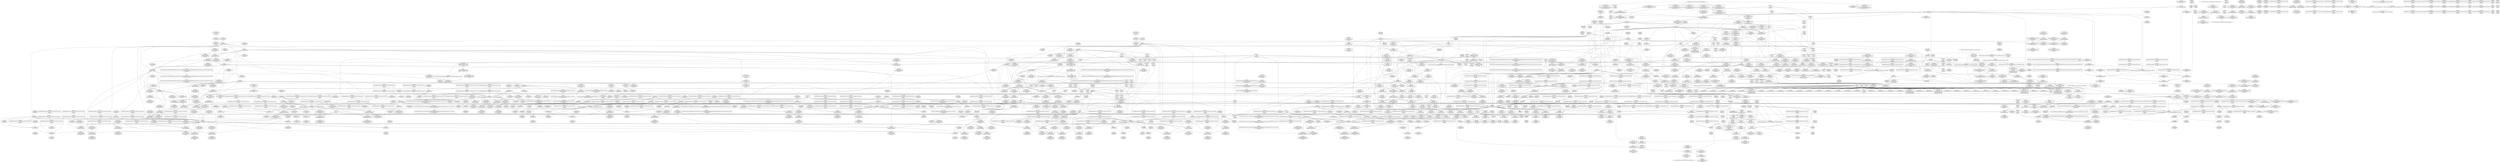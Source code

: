 digraph {
	CE0x452a0f0 [shape=record,shape=Mrecord,label="{CE0x452a0f0|rcu_read_unlock:tmp14|include/linux/rcupdate.h,933|*SummSink*}"]
	CE0x44fd730 [shape=record,shape=Mrecord,label="{CE0x44fd730|task_sid:tmp14|security/selinux/hooks.c,208|*SummSource*}"]
	CE0x4557a50 [shape=record,shape=Mrecord,label="{CE0x4557a50|rcu_lock_acquire:tmp2|*SummSink*}"]
	CE0x45b1710 [shape=record,shape=Mrecord,label="{CE0x45b1710|i8*_undef|*Constant*|*SummSink*}"]
	CE0x4512690 [shape=record,shape=Mrecord,label="{CE0x4512690|i32_8|*Constant*}"]
	CE0x447b7e0 [shape=record,shape=Mrecord,label="{CE0x447b7e0|i64*_getelementptr_inbounds_(_2_x_i64_,_2_x_i64_*___llvm_gcov_ctr364,_i64_0,_i64_1)|*Constant*}"]
	CE0x4566470 [shape=record,shape=Mrecord,label="{CE0x4566470|rcu_read_unlock:tmp5|include/linux/rcupdate.h,933|*SummSource*}"]
	CE0x4530a00 [shape=record,shape=Mrecord,label="{CE0x4530a00|rcu_read_lock:tmp3|*SummSink*}"]
	CE0x4542b90 [shape=record,shape=Mrecord,label="{CE0x4542b90|rcu_lock_release:tmp7}"]
	CE0x4575c20 [shape=record,shape=Mrecord,label="{CE0x4575c20|rcu_read_unlock:tmp18|include/linux/rcupdate.h,933|*SummSource*}"]
	CE0x4503400 [shape=record,shape=Mrecord,label="{CE0x4503400|GLOBAL:rcu_read_unlock|*Constant*|*SummSink*}"]
	CE0x4483890 [shape=record,shape=Mrecord,label="{CE0x4483890|selinux_socket_getpeername:sk|security/selinux/hooks.c,4231}"]
	CE0x4503d90 [shape=record,shape=Mrecord,label="{CE0x4503d90|rcu_read_lock:if.then}"]
	CE0x44c8cb0 [shape=record,shape=Mrecord,label="{CE0x44c8cb0|task_sid:tmp13|security/selinux/hooks.c,208|*SummSource*}"]
	CE0x4567e80 [shape=record,shape=Mrecord,label="{CE0x4567e80|rcu_read_unlock:tmp3}"]
	CE0x44b3ad0 [shape=record,shape=Mrecord,label="{CE0x44b3ad0|task_sid:tobool4|security/selinux/hooks.c,208|*SummSource*}"]
	CE0x45243f0 [shape=record,shape=Mrecord,label="{CE0x45243f0|cred_sid:tmp2|*SummSource*}"]
	CE0x449cfe0 [shape=record,shape=Mrecord,label="{CE0x449cfe0|task_sid:tmp7|security/selinux/hooks.c,208}"]
	CE0x45b48d0 [shape=record,shape=Mrecord,label="{CE0x45b48d0|rcu_lock_release:tmp4|include/linux/rcupdate.h,423|*SummSink*}"]
	CE0x44c1230 [shape=record,shape=Mrecord,label="{CE0x44c1230|i32_16|*Constant*|*SummSink*}"]
	CE0x450f1e0 [shape=record,shape=Mrecord,label="{CE0x450f1e0|8:_%struct.sock*,_:_SCME_38,39_}"]
	CE0x4530120 [shape=record,shape=Mrecord,label="{CE0x4530120|GLOBAL:task_sid.__warned|Global_var:task_sid.__warned}"]
	CE0x456d5e0 [shape=record,shape=Mrecord,label="{CE0x456d5e0|__preempt_count_add:tmp5|./arch/x86/include/asm/preempt.h,72|*SummSink*}"]
	CE0x4562520 [shape=record,shape=Mrecord,label="{CE0x4562520|rcu_read_lock:tmp22|include/linux/rcupdate.h,884|*SummSource*}"]
	CE0x44b8050 [shape=record,shape=Mrecord,label="{CE0x44b8050|_ret_i32_%retval.0,_!dbg_!27728|security/selinux/avc.c,775}"]
	CE0x454a4f0 [shape=record,shape=Mrecord,label="{CE0x454a4f0|i64*_getelementptr_inbounds_(_4_x_i64_,_4_x_i64_*___llvm_gcov_ctr130,_i64_0,_i64_2)|*Constant*|*SummSink*}"]
	CE0x4579600 [shape=record,shape=Mrecord,label="{CE0x4579600|_call_void_rcu_lock_release(%struct.lockdep_map*_rcu_lock_map)_#10,_!dbg_!27733|include/linux/rcupdate.h,935}"]
	CE0x450d1e0 [shape=record,shape=Mrecord,label="{CE0x450d1e0|8:_%struct.sock*,_:_SCME_8,16_|*MultipleSource*|security/selinux/hooks.c, 3966|security/selinux/hooks.c,3966|security/selinux/hooks.c,3966}"]
	CE0x4502600 [shape=record,shape=Mrecord,label="{CE0x4502600|_ret_i32_%tmp6,_!dbg_!27716|security/selinux/hooks.c,197}"]
	CE0x4520030 [shape=record,shape=Mrecord,label="{CE0x4520030|task_sid:tmp3|*SummSink*}"]
	CE0x4566ab0 [shape=record,shape=Mrecord,label="{CE0x4566ab0|rcu_lock_acquire:tmp4|include/linux/rcupdate.h,418|*SummSource*}"]
	CE0x44b3990 [shape=record,shape=Mrecord,label="{CE0x44b3990|task_sid:call3|security/selinux/hooks.c,208|*SummSource*}"]
	CE0x44f9ca0 [shape=record,shape=Mrecord,label="{CE0x44f9ca0|i64*_getelementptr_inbounds_(_13_x_i64_,_13_x_i64_*___llvm_gcov_ctr126,_i64_0,_i64_9)|*Constant*}"]
	CE0x4568c20 [shape=record,shape=Mrecord,label="{CE0x4568c20|__rcu_read_lock:tmp7|include/linux/rcupdate.h,240|*SummSource*}"]
	CE0x4527c20 [shape=record,shape=Mrecord,label="{CE0x4527c20|i64*_getelementptr_inbounds_(_4_x_i64_,_4_x_i64_*___llvm_gcov_ctr130,_i64_0,_i64_1)|*Constant*}"]
	CE0x45071d0 [shape=record,shape=Mrecord,label="{CE0x45071d0|sock_has_perm:tmp17|security/selinux/hooks.c,3976|*SummSink*}"]
	CE0x4525fb0 [shape=record,shape=Mrecord,label="{CE0x4525fb0|task_sid:tmp1|*SummSink*}"]
	CE0x4497970 [shape=record,shape=Mrecord,label="{CE0x4497970|32:_%struct.sock*,_:_CRE_4,6_|*MultipleSource*|Function::selinux_socket_getpeername&Arg::sock::|security/selinux/hooks.c,4231}"]
	CE0x4519e10 [shape=record,shape=Mrecord,label="{CE0x4519e10|rcu_read_lock:tmp15|include/linux/rcupdate.h,882}"]
	CE0x45afc20 [shape=record,shape=Mrecord,label="{CE0x45afc20|__preempt_count_add:tmp1|*SummSource*}"]
	CE0x448eb30 [shape=record,shape=Mrecord,label="{CE0x448eb30|selinux_socket_getpeername:tmp3}"]
	CE0x45ac8b0 [shape=record,shape=Mrecord,label="{CE0x45ac8b0|__preempt_count_sub:tmp4|./arch/x86/include/asm/preempt.h,77|*SummSource*}"]
	CE0x4517130 [shape=record,shape=Mrecord,label="{CE0x4517130|sock_has_perm:tmp5|security/selinux/hooks.c,3966|*SummSource*}"]
	CE0x44d7680 [shape=record,shape=Mrecord,label="{CE0x44d7680|sock_has_perm:tmp18|security/selinux/hooks.c,3977|*SummSink*}"]
	CE0x454dcc0 [shape=record,shape=Mrecord,label="{CE0x454dcc0|_ret_void,_!dbg_!27717|include/linux/rcupdate.h,419|*SummSource*}"]
	CE0x45365c0 [shape=record,shape=Mrecord,label="{CE0x45365c0|__preempt_count_add:tmp1|*SummSink*}"]
	CE0x450cb70 [shape=record,shape=Mrecord,label="{CE0x450cb70|_ret_i32_%retval.0,_!dbg_!27728|security/selinux/avc.c,775|*SummSink*}"]
	CE0x4567c40 [shape=record,shape=Mrecord,label="{CE0x4567c40|i64*_getelementptr_inbounds_(_4_x_i64_,_4_x_i64_*___llvm_gcov_ctr129,_i64_0,_i64_3)|*Constant*|*SummSource*}"]
	CE0x4514600 [shape=record,shape=Mrecord,label="{CE0x4514600|sock_has_perm:tmp7|security/selinux/hooks.c,3969}"]
	CE0x4539b40 [shape=record,shape=Mrecord,label="{CE0x4539b40|__preempt_count_sub:tmp1|*SummSink*}"]
	CE0x44b7850 [shape=record,shape=Mrecord,label="{CE0x44b7850|sock_has_perm:net|security/selinux/hooks.c, 3966}"]
	CE0x4508270 [shape=record,shape=Mrecord,label="{CE0x4508270|sock_has_perm:u2|security/selinux/hooks.c,3974|*SummSource*}"]
	CE0x44b5a50 [shape=record,shape=Mrecord,label="{CE0x44b5a50|_call_void_rcu_lock_acquire(%struct.lockdep_map*_rcu_lock_map)_#10,_!dbg_!27711|include/linux/rcupdate.h,881}"]
	CE0x4532090 [shape=record,shape=Mrecord,label="{CE0x4532090|_call_void_mcount()_#3}"]
	CE0x4550db0 [shape=record,shape=Mrecord,label="{CE0x4550db0|rcu_read_lock:tobool1|include/linux/rcupdate.h,882}"]
	CE0x459f4c0 [shape=record,shape=Mrecord,label="{CE0x459f4c0|i32_1|*Constant*}"]
	CE0x453d1c0 [shape=record,shape=Mrecord,label="{CE0x453d1c0|__rcu_read_unlock:tmp7|include/linux/rcupdate.h,245|*SummSource*}"]
	CE0x4542d70 [shape=record,shape=Mrecord,label="{CE0x4542d70|rcu_lock_release:tmp7|*SummSource*}"]
	CE0x453bed0 [shape=record,shape=Mrecord,label="{CE0x453bed0|GLOBAL:__rcu_read_unlock|*Constant*|*SummSource*}"]
	CE0x4551f90 [shape=record,shape=Mrecord,label="{CE0x4551f90|_call_void___preempt_count_sub(i32_1)_#10,_!dbg_!27715|include/linux/rcupdate.h,244|*SummSink*}"]
	CE0x45143a0 [shape=record,shape=Mrecord,label="{CE0x45143a0|i64_2|*Constant*|*SummSource*}"]
	CE0x4490b50 [shape=record,shape=Mrecord,label="{CE0x4490b50|selinux_socket_getpeername:tmp3|*SummSource*}"]
	CE0x45f2170 [shape=record,shape=Mrecord,label="{CE0x45f2170|i64_1|*Constant*}"]
	CE0x44fead0 [shape=record,shape=Mrecord,label="{CE0x44fead0|i64*_getelementptr_inbounds_(_13_x_i64_,_13_x_i64_*___llvm_gcov_ctr126,_i64_0,_i64_8)|*Constant*|*SummSink*}"]
	CE0x4566b20 [shape=record,shape=Mrecord,label="{CE0x4566b20|rcu_lock_acquire:tmp4|include/linux/rcupdate.h,418|*SummSink*}"]
	CE0x44f8c60 [shape=record,shape=Mrecord,label="{CE0x44f8c60|sock_has_perm:tmp2|*LoadInst*|security/selinux/hooks.c,3964}"]
	CE0x44c9530 [shape=record,shape=Mrecord,label="{CE0x44c9530|i64*_getelementptr_inbounds_(_11_x_i64_,_11_x_i64_*___llvm_gcov_ctr127,_i64_0,_i64_1)|*Constant*|*SummSink*}"]
	CE0x453b1e0 [shape=record,shape=Mrecord,label="{CE0x453b1e0|rcu_read_unlock:call|include/linux/rcupdate.h,933}"]
	CE0x4574180 [shape=record,shape=Mrecord,label="{CE0x4574180|_call_void_mcount()_#3|*SummSource*}"]
	CE0x454cb20 [shape=record,shape=Mrecord,label="{CE0x454cb20|rcu_lock_acquire:map|Function::rcu_lock_acquire&Arg::map::|*SummSource*}"]
	CE0x456aae0 [shape=record,shape=Mrecord,label="{CE0x456aae0|rcu_lock_acquire:tmp1}"]
	CE0x4566d60 [shape=record,shape=Mrecord,label="{CE0x4566d60|i64*_getelementptr_inbounds_(_11_x_i64_,_11_x_i64_*___llvm_gcov_ctr132,_i64_0,_i64_1)|*Constant*|*SummSource*}"]
	CE0x4522320 [shape=record,shape=Mrecord,label="{CE0x4522320|task_sid:tmp11|security/selinux/hooks.c,208|*SummSource*}"]
	CE0x4511530 [shape=record,shape=Mrecord,label="{CE0x4511530|_ret_i32_%call7,_!dbg_!27749|security/selinux/hooks.c,210|*SummSink*}"]
	CE0x4508720 [shape=record,shape=Mrecord,label="{CE0x4508720|sock_has_perm:net3|security/selinux/hooks.c,3974|*SummSource*}"]
	CE0x453b5f0 [shape=record,shape=Mrecord,label="{CE0x453b5f0|_ret_void,_!dbg_!27717|include/linux/rcupdate.h,424|*SummSource*}"]
	CE0x450d990 [shape=record,shape=Mrecord,label="{CE0x450d990|i32_22|*Constant*|*SummSink*}"]
	CE0x44caf30 [shape=record,shape=Mrecord,label="{CE0x44caf30|i64*_getelementptr_inbounds_(_2_x_i64_,_2_x_i64_*___llvm_gcov_ctr98,_i64_0,_i64_1)|*Constant*|*SummSink*}"]
	CE0x4528e90 [shape=record,shape=Mrecord,label="{CE0x4528e90|COLLAPSED:_CMRE:_elem_0::|security/selinux/hooks.c,196}"]
	CE0x4562a10 [shape=record,shape=Mrecord,label="{CE0x4562a10|rcu_read_lock:tmp22|include/linux/rcupdate.h,884|*SummSink*}"]
	CE0x44962c0 [shape=record,shape=Mrecord,label="{CE0x44962c0|sock_has_perm:sid|security/selinux/hooks.c,3969}"]
	CE0x44d24b0 [shape=record,shape=Mrecord,label="{CE0x44d24b0|sock_has_perm:tmp13|security/selinux/hooks.c,3972}"]
	CE0x44bdcd0 [shape=record,shape=Mrecord,label="{CE0x44bdcd0|i64*_getelementptr_inbounds_(_2_x_i64_,_2_x_i64_*___llvm_gcov_ctr98,_i64_0,_i64_0)|*Constant*}"]
	CE0x4495500 [shape=record,shape=Mrecord,label="{CE0x4495500|GLOBAL:lock_release|*Constant*|*SummSource*}"]
	CE0x457a010 [shape=record,shape=Mrecord,label="{CE0x457a010|GLOBAL:rcu_lock_release|*Constant*|*SummSink*}"]
	CE0x44a9510 [shape=record,shape=Mrecord,label="{CE0x44a9510|_call_void_mcount()_#3}"]
	CE0x454a090 [shape=record,shape=Mrecord,label="{CE0x454a090|GLOBAL:lock_acquire|*Constant*}"]
	CE0x4560430 [shape=record,shape=Mrecord,label="{CE0x4560430|i8*_getelementptr_inbounds_(_42_x_i8_,_42_x_i8_*_.str46,_i32_0,_i32_0)|*Constant*|*SummSink*}"]
	CE0x45288e0 [shape=record,shape=Mrecord,label="{CE0x45288e0|i64_6|*Constant*}"]
	CE0x4570710 [shape=record,shape=Mrecord,label="{CE0x4570710|i64*_getelementptr_inbounds_(_4_x_i64_,_4_x_i64_*___llvm_gcov_ctr128,_i64_0,_i64_1)|*Constant*|*SummSink*}"]
	CE0x4500dc0 [shape=record,shape=Mrecord,label="{CE0x4500dc0|task_sid:tmp26|security/selinux/hooks.c,208|*SummSink*}"]
	CE0x44bc9f0 [shape=record,shape=Mrecord,label="{CE0x44bc9f0|get_current:bb}"]
	CE0x452d930 [shape=record,shape=Mrecord,label="{CE0x452d930|i64_2|*Constant*}"]
	CE0x456ab50 [shape=record,shape=Mrecord,label="{CE0x456ab50|rcu_lock_acquire:tmp1|*SummSource*}"]
	CE0x4564310 [shape=record,shape=Mrecord,label="{CE0x4564310|rcu_read_unlock:call|include/linux/rcupdate.h,933|*SummSource*}"]
	CE0x4578c30 [shape=record,shape=Mrecord,label="{CE0x4578c30|rcu_read_unlock:tmp22|include/linux/rcupdate.h,935}"]
	CE0x4488e90 [shape=record,shape=Mrecord,label="{CE0x4488e90|selinux_socket_getpeername:tmp1}"]
	CE0x44d6c30 [shape=record,shape=Mrecord,label="{CE0x44d6c30|sock_has_perm:retval.0|*SummSource*}"]
	CE0x45afad0 [shape=record,shape=Mrecord,label="{CE0x45afad0|__rcu_read_unlock:bb|*SummSink*}"]
	CE0x456b8b0 [shape=record,shape=Mrecord,label="{CE0x456b8b0|rcu_read_unlock:tmp6|include/linux/rcupdate.h,933|*SummSink*}"]
	CE0x454d9a0 [shape=record,shape=Mrecord,label="{CE0x454d9a0|rcu_read_lock:call|include/linux/rcupdate.h,882}"]
	CE0x44a9ac0 [shape=record,shape=Mrecord,label="{CE0x44a9ac0|i32_1|*Constant*}"]
	CE0x4494350 [shape=record,shape=Mrecord,label="{CE0x4494350|get_current:tmp4|./arch/x86/include/asm/current.h,14|*SummSink*}"]
	CE0x45103b0 [shape=record,shape=Mrecord,label="{CE0x45103b0|8:_%struct.sock*,_:_SCME_53,54_}"]
	CE0x4544bc0 [shape=record,shape=Mrecord,label="{CE0x4544bc0|GLOBAL:__preempt_count|Global_var:__preempt_count}"]
	CE0x44d68f0 [shape=record,shape=Mrecord,label="{CE0x44d68f0|avc_has_perm:entry|*SummSink*}"]
	CE0x4510020 [shape=record,shape=Mrecord,label="{CE0x4510020|8:_%struct.sock*,_:_SCME_50,51_}"]
	CE0x45b1bd0 [shape=record,shape=Mrecord,label="{CE0x45b1bd0|rcu_lock_release:indirectgoto}"]
	CE0x45afd30 [shape=record,shape=Mrecord,label="{CE0x45afd30|i64*_getelementptr_inbounds_(_4_x_i64_,_4_x_i64_*___llvm_gcov_ctr134,_i64_0,_i64_0)|*Constant*}"]
	CE0x44cae40 [shape=record,shape=Mrecord,label="{CE0x44cae40|8:_%struct.sock*,_:_SCME_18,20_|*MultipleSource*|security/selinux/hooks.c, 3966|security/selinux/hooks.c,3966|security/selinux/hooks.c,3966}"]
	CE0x44a9f30 [shape=record,shape=Mrecord,label="{CE0x44a9f30|GLOBAL:rcu_read_lock.__warned|Global_var:rcu_read_lock.__warned}"]
	CE0x4510610 [shape=record,shape=Mrecord,label="{CE0x4510610|8:_%struct.sock*,_:_SCME_55,56_}"]
	CE0x452c110 [shape=record,shape=Mrecord,label="{CE0x452c110|i64_3|*Constant*|*SummSource*}"]
	CE0x456ddf0 [shape=record,shape=Mrecord,label="{CE0x456ddf0|rcu_read_unlock:bb}"]
	CE0x45b1300 [shape=record,shape=Mrecord,label="{CE0x45b1300|rcu_lock_acquire:tmp7|*SummSource*}"]
	CE0x450fa30 [shape=record,shape=Mrecord,label="{CE0x450fa30|8:_%struct.sock*,_:_SCME_45,46_}"]
	CE0x45086b0 [shape=record,shape=Mrecord,label="{CE0x45086b0|sock_has_perm:net3|security/selinux/hooks.c,3974}"]
	CE0x456ecf0 [shape=record,shape=Mrecord,label="{CE0x456ecf0|__rcu_read_lock:tmp6|include/linux/rcupdate.h,240|*SummSink*}"]
	CE0x4501430 [shape=record,shape=Mrecord,label="{CE0x4501430|task_sid:tmp27|security/selinux/hooks.c,208|*SummSink*}"]
	CE0x44a5740 [shape=record,shape=Mrecord,label="{CE0x44a5740|i32_0|*Constant*|*SummSink*}"]
	CE0x4510ef0 [shape=record,shape=Mrecord,label="{CE0x4510ef0|task_sid:task|Function::task_sid&Arg::task::}"]
	CE0x4562190 [shape=record,shape=Mrecord,label="{CE0x4562190|rcu_read_lock:tmp21|include/linux/rcupdate.h,884|*SummSink*}"]
	CE0x44cd9d0 [shape=record,shape=Mrecord,label="{CE0x44cd9d0|%struct.task_struct*_(%struct.task_struct**)*_asm_movq_%gs:$_1:P_,$0_,_r,im,_dirflag_,_fpsr_,_flags_|*SummSink*}"]
	CE0x45a34a0 [shape=record,shape=Mrecord,label="{CE0x45a34a0|__preempt_count_sub:tmp3|*SummSource*}"]
	CE0x4526e40 [shape=record,shape=Mrecord,label="{CE0x4526e40|GLOBAL:__rcu_read_lock|*Constant*|*SummSource*}"]
	CE0x4539290 [shape=record,shape=Mrecord,label="{CE0x4539290|__preempt_count_sub:tmp5|./arch/x86/include/asm/preempt.h,77}"]
	CE0x44d5a70 [shape=record,shape=Mrecord,label="{CE0x44d5a70|i8_2|*Constant*|*SummSource*}"]
	CE0x4487a50 [shape=record,shape=Mrecord,label="{CE0x4487a50|i64*_getelementptr_inbounds_(_13_x_i64_,_13_x_i64_*___llvm_gcov_ctr126,_i64_0,_i64_0)|*Constant*}"]
	CE0x4523290 [shape=record,shape=Mrecord,label="{CE0x4523290|i32_77|*Constant*|*SummSink*}"]
	CE0x45681d0 [shape=record,shape=Mrecord,label="{CE0x45681d0|__preempt_count_add:val|Function::__preempt_count_add&Arg::val::|*SummSource*}"]
	CE0x4568af0 [shape=record,shape=Mrecord,label="{CE0x4568af0|__rcu_read_lock:tmp7|include/linux/rcupdate.h,240}"]
	CE0x4568440 [shape=record,shape=Mrecord,label="{CE0x4568440|_ret_void,_!dbg_!27719|./arch/x86/include/asm/preempt.h,73|*SummSink*}"]
	CE0x4510a60 [shape=record,shape=Mrecord,label="{CE0x4510a60|GLOBAL:task_sid|*Constant*|*SummSource*}"]
	CE0x45a2740 [shape=record,shape=Mrecord,label="{CE0x45a2740|__rcu_read_unlock:tmp4|include/linux/rcupdate.h,244}"]
	CE0x45021c0 [shape=record,shape=Mrecord,label="{CE0x45021c0|cred_sid:entry|*SummSink*}"]
	CE0x4529c80 [shape=record,shape=Mrecord,label="{CE0x4529c80|rcu_lock_release:bb|*SummSink*}"]
	CE0x4530580 [shape=record,shape=Mrecord,label="{CE0x4530580|cred_sid:security|security/selinux/hooks.c,196|*SummSource*}"]
	CE0x45074e0 [shape=record,shape=Mrecord,label="{CE0x45074e0|sock_has_perm:u|security/selinux/hooks.c,3973|*SummSource*}"]
	CE0x454c9d0 [shape=record,shape=Mrecord,label="{CE0x454c9d0|rcu_lock_acquire:map|Function::rcu_lock_acquire&Arg::map::}"]
	CE0x450a4f0 [shape=record,shape=Mrecord,label="{CE0x450a4f0|i32_4|*Constant*|*SummSource*}"]
	CE0x4491910 [shape=record,shape=Mrecord,label="{CE0x4491910|_call_void_mcount()_#3}"]
	CE0x4507cd0 [shape=record,shape=Mrecord,label="{CE0x4507cd0|sock_has_perm:net1|security/selinux/hooks.c,3973}"]
	CE0x4506850 [shape=record,shape=Mrecord,label="{CE0x4506850|__rcu_read_lock:tmp1}"]
	CE0x453bf40 [shape=record,shape=Mrecord,label="{CE0x453bf40|__rcu_read_unlock:entry}"]
	CE0x453fd00 [shape=record,shape=Mrecord,label="{CE0x453fd00|__preempt_count_sub:val|Function::__preempt_count_sub&Arg::val::}"]
	CE0x44985c0 [shape=record,shape=Mrecord,label="{CE0x44985c0|rcu_read_lock:tmp}"]
	CE0x452d100 [shape=record,shape=Mrecord,label="{CE0x452d100|GLOBAL:__llvm_gcov_ctr126|Global_var:__llvm_gcov_ctr126|*SummSink*}"]
	CE0x454c2b0 [shape=record,shape=Mrecord,label="{CE0x454c2b0|i64_2|*Constant*}"]
	CE0x44a37f0 [shape=record,shape=Mrecord,label="{CE0x44a37f0|sock_has_perm:cleanup|*SummSource*}"]
	CE0x4517840 [shape=record,shape=Mrecord,label="{CE0x4517840|GLOBAL:task_sid|*Constant*}"]
	CE0x4549140 [shape=record,shape=Mrecord,label="{CE0x4549140|__preempt_count_sub:tmp3|*SummSink*}"]
	CE0x4539eb0 [shape=record,shape=Mrecord,label="{CE0x4539eb0|task_sid:tmp18|security/selinux/hooks.c,208|*SummSource*}"]
	CE0x4498630 [shape=record,shape=Mrecord,label="{CE0x4498630|COLLAPSED:_GCMRE___llvm_gcov_ctr127_internal_global_11_x_i64_zeroinitializer:_elem_0:default:}"]
	CE0x456a190 [shape=record,shape=Mrecord,label="{CE0x456a190|rcu_read_unlock:land.lhs.true}"]
	CE0x4545940 [shape=record,shape=Mrecord,label="{CE0x4545940|__rcu_read_lock:tmp1|*SummSink*}"]
	CE0x450a670 [shape=record,shape=Mrecord,label="{CE0x450a670|i32_4|*Constant*|*SummSink*}"]
	CE0x452e100 [shape=record,shape=Mrecord,label="{CE0x452e100|task_sid:tmp7|security/selinux/hooks.c,208|*SummSource*}"]
	CE0x452f8a0 [shape=record,shape=Mrecord,label="{CE0x452f8a0|task_sid:do.end6}"]
	CE0x45217b0 [shape=record,shape=Mrecord,label="{CE0x45217b0|task_sid:tmp4|*LoadInst*|security/selinux/hooks.c,208|*SummSource*}"]
	CE0x450d600 [shape=record,shape=Mrecord,label="{CE0x450d600|i64*_getelementptr_inbounds_(_6_x_i64_,_6_x_i64_*___llvm_gcov_ctr327,_i64_0,_i64_3)|*Constant*|*SummSource*}"]
	CE0x4575750 [shape=record,shape=Mrecord,label="{CE0x4575750|rcu_read_unlock:tmp17|include/linux/rcupdate.h,933|*SummSink*}"]
	CE0x44c9a20 [shape=record,shape=Mrecord,label="{CE0x44c9a20|GLOBAL:rcu_read_lock.__warned|Global_var:rcu_read_lock.__warned|*SummSink*}"]
	CE0x45b56b0 [shape=record,shape=Mrecord,label="{CE0x45b56b0|i32_0|*Constant*}"]
	CE0x44921c0 [shape=record,shape=Mrecord,label="{CE0x44921c0|_call_void_mcount()_#3|*SummSink*}"]
	CE0x453c7a0 [shape=record,shape=Mrecord,label="{CE0x453c7a0|_ret_void,_!dbg_!27717|include/linux/rcupdate.h,245|*SummSink*}"]
	CE0x44bff90 [shape=record,shape=Mrecord,label="{CE0x44bff90|sock_has_perm:perms|Function::sock_has_perm&Arg::perms::|*SummSink*}"]
	CE0x45a0610 [shape=record,shape=Mrecord,label="{CE0x45a0610|rcu_lock_release:tmp|*SummSource*}"]
	CE0x44aaec0 [shape=record,shape=Mrecord,label="{CE0x44aaec0|task_sid:tmp9|security/selinux/hooks.c,208}"]
	CE0x448ee80 [shape=record,shape=Mrecord,label="{CE0x448ee80|rcu_read_unlock:do.end}"]
	CE0x45ba190 [shape=record,shape=Mrecord,label="{CE0x45ba190|i64*_getelementptr_inbounds_(_4_x_i64_,_4_x_i64_*___llvm_gcov_ctr135,_i64_0,_i64_3)|*Constant*}"]
	CE0x4572280 [shape=record,shape=Mrecord,label="{CE0x4572280|__preempt_count_add:val|Function::__preempt_count_add&Arg::val::}"]
	CE0x4549640 [shape=record,shape=Mrecord,label="{CE0x4549640|_call_void_lock_acquire(%struct.lockdep_map*_%map,_i32_0,_i32_0,_i32_2,_i32_0,_%struct.lockdep_map*_null,_i64_ptrtoint_(i8*_blockaddress(_rcu_lock_acquire,_%__here)_to_i64))_#10,_!dbg_!27716|include/linux/rcupdate.h,418|*SummSource*}"]
	CE0x44a7e60 [shape=record,shape=Mrecord,label="{CE0x44a7e60|sock_has_perm:if.then|*SummSink*}"]
	CE0x4513b00 [shape=record,shape=Mrecord,label="{CE0x4513b00|i64_0|*Constant*}"]
	CE0x4484360 [shape=record,shape=Mrecord,label="{CE0x4484360|selinux_socket_getpeername:bb}"]
	CE0x4576200 [shape=record,shape=Mrecord,label="{CE0x4576200|_call_void_lockdep_rcu_suspicious(i8*_getelementptr_inbounds_(_25_x_i8_,_25_x_i8_*_.str45,_i32_0,_i32_0),_i32_934,_i8*_getelementptr_inbounds_(_44_x_i8_,_44_x_i8_*_.str47,_i32_0,_i32_0))_#10,_!dbg_!27726|include/linux/rcupdate.h,933|*SummSource*}"]
	CE0x4522390 [shape=record,shape=Mrecord,label="{CE0x4522390|task_sid:tmp11|security/selinux/hooks.c,208|*SummSink*}"]
	CE0x452b5e0 [shape=record,shape=Mrecord,label="{CE0x452b5e0|rcu_read_lock:tmp5|include/linux/rcupdate.h,882|*SummSource*}"]
	CE0x44aa1b0 [shape=record,shape=Mrecord,label="{CE0x44aa1b0|GLOBAL:rcu_read_lock.__warned|Global_var:rcu_read_lock.__warned|*SummSource*}"]
	CE0x4573780 [shape=record,shape=Mrecord,label="{CE0x4573780|rcu_read_unlock:tmp12|include/linux/rcupdate.h,933}"]
	CE0x44b3210 [shape=record,shape=Mrecord,label="{CE0x44b3210|rcu_read_lock:if.end|*SummSource*}"]
	CE0x4513b70 [shape=record,shape=Mrecord,label="{CE0x4513b70|sock_has_perm:tmp7|security/selinux/hooks.c,3969|*SummSource*}"]
	CE0x44af3f0 [shape=record,shape=Mrecord,label="{CE0x44af3f0|sock_has_perm:tmp19|security/selinux/hooks.c,3977}"]
	CE0x44bedf0 [shape=record,shape=Mrecord,label="{CE0x44bedf0|_ret_i32_%call1,_!dbg_!27715|security/selinux/hooks.c,4231}"]
	CE0x4513460 [shape=record,shape=Mrecord,label="{CE0x4513460|16:_i32,_24:_i16,_:_CRE_24,26_|*MultipleSource*|*LoadInst*|security/selinux/hooks.c,3964|security/selinux/hooks.c,3964|security/selinux/hooks.c,3969}"]
	CE0x4520f80 [shape=record,shape=Mrecord,label="{CE0x4520f80|task_sid:tmp2|*SummSink*}"]
	CE0x450e230 [shape=record,shape=Mrecord,label="{CE0x450e230|8:_%struct.sock*,_:_SCME_25,26_}"]
	CE0x452d820 [shape=record,shape=Mrecord,label="{CE0x452d820|i64_0|*Constant*}"]
	CE0x4563340 [shape=record,shape=Mrecord,label="{CE0x4563340|rcu_read_unlock:tmp16|include/linux/rcupdate.h,933}"]
	CE0x44837e0 [shape=record,shape=Mrecord,label="{CE0x44837e0|i64*_getelementptr_inbounds_(_2_x_i64_,_2_x_i64_*___llvm_gcov_ctr364,_i64_0,_i64_0)|*Constant*|*SummSink*}"]
	CE0x452a860 [shape=record,shape=Mrecord,label="{CE0x452a860|task_sid:tobool|security/selinux/hooks.c,208|*SummSource*}"]
	CE0x4562120 [shape=record,shape=Mrecord,label="{CE0x4562120|i64*_getelementptr_inbounds_(_11_x_i64_,_11_x_i64_*___llvm_gcov_ctr127,_i64_0,_i64_10)|*Constant*|*SummSink*}"]
	CE0x45ce350 [shape=record,shape=Mrecord,label="{CE0x45ce350|__preempt_count_add:tmp4|./arch/x86/include/asm/preempt.h,72}"]
	CE0x452d9a0 [shape=record,shape=Mrecord,label="{CE0x452d9a0|task_sid:tmp5|security/selinux/hooks.c,208}"]
	CE0x454f650 [shape=record,shape=Mrecord,label="{CE0x454f650|rcu_read_lock:land.lhs.true2|*SummSink*}"]
	CE0x45556e0 [shape=record,shape=Mrecord,label="{CE0x45556e0|_call_void_lockdep_rcu_suspicious(i8*_getelementptr_inbounds_(_25_x_i8_,_25_x_i8_*_.str45,_i32_0,_i32_0),_i32_883,_i8*_getelementptr_inbounds_(_42_x_i8_,_42_x_i8_*_.str46,_i32_0,_i32_0))_#10,_!dbg_!27728|include/linux/rcupdate.h,882|*SummSink*}"]
	CE0x4562070 [shape=record,shape=Mrecord,label="{CE0x4562070|i64*_getelementptr_inbounds_(_11_x_i64_,_11_x_i64_*___llvm_gcov_ctr127,_i64_0,_i64_10)|*Constant*|*SummSource*}"]
	CE0x4556080 [shape=record,shape=Mrecord,label="{CE0x4556080|rcu_read_unlock:tmp8|include/linux/rcupdate.h,933}"]
	CE0x45b1d10 [shape=record,shape=Mrecord,label="{CE0x45b1d10|__rcu_read_lock:bb|*SummSink*}"]
	CE0x4577450 [shape=record,shape=Mrecord,label="{CE0x4577450|i8*_getelementptr_inbounds_(_44_x_i8_,_44_x_i8_*_.str47,_i32_0,_i32_0)|*Constant*|*SummSink*}"]
	CE0x4549970 [shape=record,shape=Mrecord,label="{CE0x4549970|rcu_lock_release:tmp1|*SummSink*}"]
	CE0x45b22f0 [shape=record,shape=Mrecord,label="{CE0x45b22f0|i64*_getelementptr_inbounds_(_4_x_i64_,_4_x_i64_*___llvm_gcov_ctr134,_i64_0,_i64_2)|*Constant*|*SummSink*}"]
	CE0x44a5b60 [shape=record,shape=Mrecord,label="{CE0x44a5b60|sock_has_perm:perms|Function::sock_has_perm&Arg::perms::|*SummSource*}"]
	CE0x4567650 [shape=record,shape=Mrecord,label="{CE0x4567650|rcu_read_unlock:tmp4|include/linux/rcupdate.h,933|*SummSink*}"]
	CE0x44ff7a0 [shape=record,shape=Mrecord,label="{CE0x44ff7a0|task_sid:tmp25|security/selinux/hooks.c,208}"]
	CE0x452b240 [shape=record,shape=Mrecord,label="{CE0x452b240|task_sid:tmp}"]
	CE0x45a33b0 [shape=record,shape=Mrecord,label="{CE0x45a33b0|__preempt_count_sub:tmp3}"]
	CE0x451ae50 [shape=record,shape=Mrecord,label="{CE0x451ae50|i64*_getelementptr_inbounds_(_11_x_i64_,_11_x_i64_*___llvm_gcov_ctr127,_i64_0,_i64_8)|*Constant*|*SummSink*}"]
	CE0x456c150 [shape=record,shape=Mrecord,label="{CE0x456c150|rcu_read_unlock:tmp1|*SummSource*}"]
	CE0x44914f0 [shape=record,shape=Mrecord,label="{CE0x44914f0|get_current:tmp3}"]
	CE0x4516cb0 [shape=record,shape=Mrecord,label="{CE0x4516cb0|sock_has_perm:tmp4|security/selinux/hooks.c,3966}"]
	CE0x45b40c0 [shape=record,shape=Mrecord,label="{CE0x45b40c0|GLOBAL:__preempt_count_sub|*Constant*|*SummSource*}"]
	CE0x45364f0 [shape=record,shape=Mrecord,label="{CE0x45364f0|__rcu_read_unlock:bb}"]
	CE0x4522b00 [shape=record,shape=Mrecord,label="{CE0x4522b00|_call_void_rcu_read_lock()_#10,_!dbg_!27712|security/selinux/hooks.c,207|*SummSink*}"]
	CE0x457a980 [shape=record,shape=Mrecord,label="{CE0x457a980|GLOBAL:__rcu_read_unlock|*Constant*}"]
	CE0x4520300 [shape=record,shape=Mrecord,label="{CE0x4520300|_call_void_mcount()_#3|*SummSink*}"]
	CE0x44f9800 [shape=record,shape=Mrecord,label="{CE0x44f9800|i8*_getelementptr_inbounds_(_41_x_i8_,_41_x_i8_*_.str44,_i32_0,_i32_0)|*Constant*|*SummSink*}"]
	CE0x452dda0 [shape=record,shape=Mrecord,label="{CE0x452dda0|cred_sid:tmp|*SummSource*}"]
	CE0x451f450 [shape=record,shape=Mrecord,label="{CE0x451f450|rcu_read_unlock:if.then}"]
	CE0x4524460 [shape=record,shape=Mrecord,label="{CE0x4524460|cred_sid:tmp2|*SummSink*}"]
	CE0x45a4b90 [shape=record,shape=Mrecord,label="{CE0x45a4b90|__preempt_count_sub:tmp7|./arch/x86/include/asm/preempt.h,78|*SummSource*}"]
	CE0x450ba40 [shape=record,shape=Mrecord,label="{CE0x450ba40|rcu_read_lock:tmp12|include/linux/rcupdate.h,882|*SummSink*}"]
	CE0x45267d0 [shape=record,shape=Mrecord,label="{CE0x45267d0|task_sid:call|security/selinux/hooks.c,208|*SummSink*}"]
	CE0x44f9750 [shape=record,shape=Mrecord,label="{CE0x44f9750|i8*_getelementptr_inbounds_(_41_x_i8_,_41_x_i8_*_.str44,_i32_0,_i32_0)|*Constant*|*SummSource*}"]
	CE0x457a410 [shape=record,shape=Mrecord,label="{CE0x457a410|rcu_lock_release:entry|*SummSource*}"]
	CE0x45359e0 [shape=record,shape=Mrecord,label="{CE0x45359e0|__preempt_count_add:tmp7|./arch/x86/include/asm/preempt.h,73|*SummSink*}"]
	CE0x44fb420 [shape=record,shape=Mrecord,label="{CE0x44fb420|task_sid:tmp22|security/selinux/hooks.c,208|*SummSource*}"]
	CE0x45b4860 [shape=record,shape=Mrecord,label="{CE0x45b4860|rcu_lock_release:tmp4|include/linux/rcupdate.h,423|*SummSource*}"]
	CE0x44fdce0 [shape=record,shape=Mrecord,label="{CE0x44fdce0|task_sid:tmp17|security/selinux/hooks.c,208}"]
	CE0x44feec0 [shape=record,shape=Mrecord,label="{CE0x44feec0|task_sid:tmp23|security/selinux/hooks.c,208|*SummSource*}"]
	CE0x4487690 [shape=record,shape=Mrecord,label="{CE0x4487690|rcu_read_lock:do.body|*SummSource*}"]
	CE0x4516340 [shape=record,shape=Mrecord,label="{CE0x4516340|i64*_getelementptr_inbounds_(_6_x_i64_,_6_x_i64_*___llvm_gcov_ctr327,_i64_0,_i64_4)|*Constant*|*SummSource*}"]
	CE0x4554560 [shape=record,shape=Mrecord,label="{CE0x4554560|rcu_read_lock:tmp17|include/linux/rcupdate.h,882}"]
	CE0x4496a50 [shape=record,shape=Mrecord,label="{CE0x4496a50|sock_has_perm:cmp|security/selinux/hooks.c,3969}"]
	CE0x44aa980 [shape=record,shape=Mrecord,label="{CE0x44aa980|cred_sid:tmp6|security/selinux/hooks.c,197}"]
	CE0x44afac0 [shape=record,shape=Mrecord,label="{CE0x44afac0|sock_has_perm:tmp20|security/selinux/hooks.c,3977|*SummSource*}"]
	CE0x4579670 [shape=record,shape=Mrecord,label="{CE0x4579670|_call_void_rcu_lock_release(%struct.lockdep_map*_rcu_lock_map)_#10,_!dbg_!27733|include/linux/rcupdate.h,935|*SummSource*}"]
	CE0x4564c30 [shape=record,shape=Mrecord,label="{CE0x4564c30|i64*_getelementptr_inbounds_(_11_x_i64_,_11_x_i64_*___llvm_gcov_ctr132,_i64_0,_i64_8)|*Constant*|*SummSource*}"]
	CE0x45697e0 [shape=record,shape=Mrecord,label="{CE0x45697e0|_call_void_asm_sideeffect_,_memory_,_dirflag_,_fpsr_,_flags_()_#3,_!dbg_!27714,_!srcloc_!27715|include/linux/rcupdate.h,239|*SummSource*}"]
	CE0x4555240 [shape=record,shape=Mrecord,label="{CE0x4555240|_call_void_lockdep_rcu_suspicious(i8*_getelementptr_inbounds_(_25_x_i8_,_25_x_i8_*_.str45,_i32_0,_i32_0),_i32_883,_i8*_getelementptr_inbounds_(_42_x_i8_,_42_x_i8_*_.str46,_i32_0,_i32_0))_#10,_!dbg_!27728|include/linux/rcupdate.h,882|*SummSource*}"]
	CE0x44a1210 [shape=record,shape=Mrecord,label="{CE0x44a1210|sock_has_perm:bb|*SummSource*}"]
	CE0x44d3950 [shape=record,shape=Mrecord,label="{CE0x44d3950|i8_2|*Constant*}"]
	CE0x45426f0 [shape=record,shape=Mrecord,label="{CE0x45426f0|i64*_getelementptr_inbounds_(_4_x_i64_,_4_x_i64_*___llvm_gcov_ctr129,_i64_0,_i64_1)|*Constant*|*SummSource*}"]
	CE0x45203c0 [shape=record,shape=Mrecord,label="{CE0x45203c0|i32_22|*Constant*}"]
	CE0x44d2590 [shape=record,shape=Mrecord,label="{CE0x44d2590|sock_has_perm:tmp13|security/selinux/hooks.c,3972|*SummSink*}"]
	CE0x450df10 [shape=record,shape=Mrecord,label="{CE0x450df10|8:_%struct.sock*,_:_SCME_20,22_|*MultipleSource*|security/selinux/hooks.c, 3966|security/selinux/hooks.c,3966|security/selinux/hooks.c,3966}"]
	CE0x45a1580 [shape=record,shape=Mrecord,label="{CE0x45a1580|COLLAPSED:_GCMRE___llvm_gcov_ctr130_internal_global_4_x_i64_zeroinitializer:_elem_0:default:}"]
	CE0x44fc340 [shape=record,shape=Mrecord,label="{CE0x44fc340|GLOBAL:lockdep_rcu_suspicious|*Constant*|*SummSource*}"]
	CE0x44850b0 [shape=record,shape=Mrecord,label="{CE0x44850b0|32:_%struct.sock*,_:_CRE_0,4_|*MultipleSource*|Function::selinux_socket_getpeername&Arg::sock::|security/selinux/hooks.c,4231}"]
	CE0x45a2820 [shape=record,shape=Mrecord,label="{CE0x45a2820|__rcu_read_unlock:tmp4|include/linux/rcupdate.h,244|*SummSink*}"]
	CE0x452d650 [shape=record,shape=Mrecord,label="{CE0x452d650|rcu_read_lock:tmp7|include/linux/rcupdate.h,882|*SummSink*}"]
	CE0x447aef0 [shape=record,shape=Mrecord,label="{CE0x447aef0|i64*_getelementptr_inbounds_(_2_x_i64_,_2_x_i64_*___llvm_gcov_ctr364,_i64_0,_i64_0)|*Constant*|*SummSource*}"]
	CE0x453fed0 [shape=record,shape=Mrecord,label="{CE0x453fed0|rcu_lock_acquire:bb}"]
	CE0x45683d0 [shape=record,shape=Mrecord,label="{CE0x45683d0|_ret_void,_!dbg_!27719|./arch/x86/include/asm/preempt.h,73|*SummSource*}"]
	CE0x44fe610 [shape=record,shape=Mrecord,label="{CE0x44fe610|i64*_getelementptr_inbounds_(_13_x_i64_,_13_x_i64_*___llvm_gcov_ctr126,_i64_0,_i64_8)|*Constant*|*SummSource*}"]
	CE0x4507830 [shape=record,shape=Mrecord,label="{CE0x4507830|sock_has_perm:tmp17|security/selinux/hooks.c,3976|*SummSource*}"]
	CE0x44a3490 [shape=record,shape=Mrecord,label="{CE0x44a3490|rcu_read_lock:entry}"]
	CE0x452b2b0 [shape=record,shape=Mrecord,label="{CE0x452b2b0|COLLAPSED:_GCMRE___llvm_gcov_ctr126_internal_global_13_x_i64_zeroinitializer:_elem_0:default:}"]
	CE0x624ca90 [shape=record,shape=Mrecord,label="{CE0x624ca90|selinux_socket_getpeername:call1|security/selinux/hooks.c,4231|*SummSource*}"]
	CE0x450c9b0 [shape=record,shape=Mrecord,label="{CE0x450c9b0|_ret_i32_%retval.0,_!dbg_!27728|security/selinux/avc.c,775|*SummSource*}"]
	CE0x44ffcb0 [shape=record,shape=Mrecord,label="{CE0x44ffcb0|task_sid:tmp24|security/selinux/hooks.c,208|*SummSink*}"]
	CE0x4528870 [shape=record,shape=Mrecord,label="{CE0x4528870|task_sid:tobool4|security/selinux/hooks.c,208|*SummSink*}"]
	CE0x450dd90 [shape=record,shape=Mrecord,label="{CE0x450dd90|task_sid:bb}"]
	CE0x459fae0 [shape=record,shape=Mrecord,label="{CE0x459fae0|i64*_getelementptr_inbounds_(_4_x_i64_,_4_x_i64_*___llvm_gcov_ctr133,_i64_0,_i64_0)|*Constant*|*SummSource*}"]
	CE0x4572030 [shape=record,shape=Mrecord,label="{CE0x4572030|i32_1|*Constant*}"]
	CE0x450ad40 [shape=record,shape=Mrecord,label="{CE0x450ad40|i32_(i32,_i32,_i16,_i32,_%struct.common_audit_data*)*_bitcast_(i32_(i32,_i32,_i16,_i32,_%struct.common_audit_data.495*)*_avc_has_perm_to_i32_(i32,_i32,_i16,_i32,_%struct.common_audit_data*)*)|*Constant*}"]
	CE0x456bda0 [shape=record,shape=Mrecord,label="{CE0x456bda0|i64*_getelementptr_inbounds_(_4_x_i64_,_4_x_i64_*___llvm_gcov_ctr133,_i64_0,_i64_1)|*Constant*}"]
	CE0x4483c00 [shape=record,shape=Mrecord,label="{CE0x4483c00|selinux_socket_getpeername:bb|*SummSource*}"]
	CE0x450a380 [shape=record,shape=Mrecord,label="{CE0x450a380|i32_4|*Constant*}"]
	CE0x4520610 [shape=record,shape=Mrecord,label="{CE0x4520610|task_sid:real_cred|security/selinux/hooks.c,208}"]
	CE0x454cca0 [shape=record,shape=Mrecord,label="{CE0x454cca0|rcu_lock_acquire:map|Function::rcu_lock_acquire&Arg::map::|*SummSink*}"]
	CE0x459f220 [shape=record,shape=Mrecord,label="{CE0x459f220|_call_void_lock_release(%struct.lockdep_map*_%map,_i32_1,_i64_ptrtoint_(i8*_blockaddress(_rcu_lock_release,_%__here)_to_i64))_#10,_!dbg_!27716|include/linux/rcupdate.h,423|*SummSource*}"]
	CE0x452fb40 [shape=record,shape=Mrecord,label="{CE0x452fb40|task_sid:if.then}"]
	CE0x45a27b0 [shape=record,shape=Mrecord,label="{CE0x45a27b0|__rcu_read_unlock:tmp4|include/linux/rcupdate.h,244|*SummSource*}"]
	CE0x44f93c0 [shape=record,shape=Mrecord,label="{CE0x44f93c0|_call_void_lockdep_rcu_suspicious(i8*_getelementptr_inbounds_(_25_x_i8_,_25_x_i8_*_.str3,_i32_0,_i32_0),_i32_208,_i8*_getelementptr_inbounds_(_41_x_i8_,_41_x_i8_*_.str44,_i32_0,_i32_0))_#10,_!dbg_!27732|security/selinux/hooks.c,208|*SummSource*}"]
	CE0x454f6f0 [shape=record,shape=Mrecord,label="{CE0x454f6f0|cred_sid:tmp5|security/selinux/hooks.c,196|*SummSource*}"]
	CE0x45a0460 [shape=record,shape=Mrecord,label="{CE0x45a0460|__preempt_count_sub:sub|./arch/x86/include/asm/preempt.h,77|*SummSource*}"]
	CE0x448ca70 [shape=record,shape=Mrecord,label="{CE0x448ca70|get_current:bb|*SummSource*}"]
	CE0x44a5ca0 [shape=record,shape=Mrecord,label="{CE0x44a5ca0|sock_has_perm:ad|security/selinux/hooks.c, 3965}"]
	CE0x4519770 [shape=record,shape=Mrecord,label="{CE0x4519770|i64*_getelementptr_inbounds_(_4_x_i64_,_4_x_i64_*___llvm_gcov_ctr129,_i64_0,_i64_2)|*Constant*}"]
	CE0x453f430 [shape=record,shape=Mrecord,label="{CE0x453f430|__rcu_read_unlock:tmp5|include/linux/rcupdate.h,244|*SummSink*}"]
	CE0x44a1280 [shape=record,shape=Mrecord,label="{CE0x44a1280|sock_has_perm:bb|*SummSink*}"]
	CE0x450fb60 [shape=record,shape=Mrecord,label="{CE0x450fb60|8:_%struct.sock*,_:_SCME_46,47_}"]
	CE0x459d130 [shape=record,shape=Mrecord,label="{CE0x459d130|i32_2|*Constant*}"]
	CE0x448ba60 [shape=record,shape=Mrecord,label="{CE0x448ba60|sock_has_perm:tmp1|*SummSink*}"]
	CE0x44b52e0 [shape=record,shape=Mrecord,label="{CE0x44b52e0|sock_has_perm:if.end|*SummSource*}"]
	CE0x4501950 [shape=record,shape=Mrecord,label="{CE0x4501950|task_sid:call7|security/selinux/hooks.c,208|*SummSource*}"]
	CE0x4524380 [shape=record,shape=Mrecord,label="{CE0x4524380|cred_sid:tmp2}"]
	CE0x4509bd0 [shape=record,shape=Mrecord,label="{CE0x4509bd0|sock_has_perm:sclass|security/selinux/hooks.c,3976|*SummSource*}"]
	CE0x45b0120 [shape=record,shape=Mrecord,label="{CE0x45b0120|i64*_getelementptr_inbounds_(_4_x_i64_,_4_x_i64_*___llvm_gcov_ctr134,_i64_0,_i64_0)|*Constant*|*SummSource*}"]
	CE0x44b0ab0 [shape=record,shape=Mrecord,label="{CE0x44b0ab0|rcu_read_lock:tmp14|include/linux/rcupdate.h,882}"]
	CE0x4520740 [shape=record,shape=Mrecord,label="{CE0x4520740|task_sid:tmp4|*LoadInst*|security/selinux/hooks.c,208}"]
	CE0x4500840 [shape=record,shape=Mrecord,label="{CE0x4500840|i64*_getelementptr_inbounds_(_13_x_i64_,_13_x_i64_*___llvm_gcov_ctr126,_i64_0,_i64_12)|*Constant*}"]
	CE0x4522a00 [shape=record,shape=Mrecord,label="{CE0x4522a00|_call_void_rcu_read_lock()_#10,_!dbg_!27712|security/selinux/hooks.c,207|*SummSource*}"]
	CE0x452a6a0 [shape=record,shape=Mrecord,label="{CE0x452a6a0|rcu_read_unlock:tmp15|include/linux/rcupdate.h,933|*SummSink*}"]
	CE0x45ce430 [shape=record,shape=Mrecord,label="{CE0x45ce430|__preempt_count_add:tmp4|./arch/x86/include/asm/preempt.h,72|*SummSink*}"]
	CE0x44f9080 [shape=record,shape=Mrecord,label="{CE0x44f9080|sock_has_perm:tmp2|*LoadInst*|security/selinux/hooks.c,3964|*SummSink*}"]
	CE0x45b2c20 [shape=record,shape=Mrecord,label="{CE0x45b2c20|_call_void_asm_addl_$1,_%gs:$0_,_*m,ri,*m,_dirflag_,_fpsr_,_flags_(i32*___preempt_count,_i32_%val,_i32*___preempt_count)_#3,_!dbg_!27714,_!srcloc_!27717|./arch/x86/include/asm/preempt.h,72|*SummSource*}"]
	CE0x4551410 [shape=record,shape=Mrecord,label="{CE0x4551410|i32_0|*Constant*}"]
	CE0x44fe0a0 [shape=record,shape=Mrecord,label="{CE0x44fe0a0|task_sid:tmp16|security/selinux/hooks.c,208|*SummSource*}"]
	CE0x452b130 [shape=record,shape=Mrecord,label="{CE0x452b130|i64*_getelementptr_inbounds_(_13_x_i64_,_13_x_i64_*___llvm_gcov_ctr126,_i64_0,_i64_0)|*Constant*|*SummSink*}"]
	CE0x44b5200 [shape=record,shape=Mrecord,label="{CE0x44b5200|sock_has_perm:if.end}"]
	CE0x4569290 [shape=record,shape=Mrecord,label="{CE0x4569290|rcu_read_unlock:tmp7|include/linux/rcupdate.h,933|*SummSource*}"]
	CE0x44d6a60 [shape=record,shape=Mrecord,label="{CE0x44d6a60|sock_has_perm:retval.0}"]
	"CONST[source:2(external),value:2(dynamic)][purpose:{subject}][SrcIdx:3]"
	CE0x44b2ba0 [shape=record,shape=Mrecord,label="{CE0x44b2ba0|sock_has_perm:ad|security/selinux/hooks.c, 3965|*SummSink*}"]
	CE0x456bec0 [shape=record,shape=Mrecord,label="{CE0x456bec0|rcu_read_unlock:tmp|*SummSource*}"]
	CE0x457bf60 [shape=record,shape=Mrecord,label="{CE0x457bf60|rcu_lock_release:tmp2|*SummSink*}"]
	CE0x44a5660 [shape=record,shape=Mrecord,label="{CE0x44a5660|_call_void_mcount()_#3|*SummSource*}"]
	CE0x453b910 [shape=record,shape=Mrecord,label="{CE0x453b910|_call_void___rcu_read_unlock()_#10,_!dbg_!27734|include/linux/rcupdate.h,937|*SummSource*}"]
	CE0x44ca250 [shape=record,shape=Mrecord,label="{CE0x44ca250|i64_5|*Constant*}"]
	CE0x44986a0 [shape=record,shape=Mrecord,label="{CE0x44986a0|rcu_read_lock:tmp|*SummSource*}"]
	CE0x457bef0 [shape=record,shape=Mrecord,label="{CE0x457bef0|rcu_lock_release:tmp2|*SummSource*}"]
	CE0x4502030 [shape=record,shape=Mrecord,label="{CE0x4502030|cred_sid:entry|*SummSource*}"]
	CE0x44afa50 [shape=record,shape=Mrecord,label="{CE0x44afa50|sock_has_perm:tmp20|security/selinux/hooks.c,3977}"]
	CE0x453c5d0 [shape=record,shape=Mrecord,label="{CE0x453c5d0|_ret_void,_!dbg_!27717|include/linux/rcupdate.h,245}"]
	CE0x452ef70 [shape=record,shape=Mrecord,label="{CE0x452ef70|i64*_getelementptr_inbounds_(_2_x_i64_,_2_x_i64_*___llvm_gcov_ctr131,_i64_0,_i64_0)|*Constant*|*SummSink*}"]
	CE0x4498500 [shape=record,shape=Mrecord,label="{CE0x4498500|i64*_getelementptr_inbounds_(_11_x_i64_,_11_x_i64_*___llvm_gcov_ctr127,_i64_0,_i64_0)|*Constant*|*SummSink*}"]
	CE0x456e300 [shape=record,shape=Mrecord,label="{CE0x456e300|rcu_lock_acquire:tmp2}"]
	CE0x44d30d0 [shape=record,shape=Mrecord,label="{CE0x44d30d0|sock_has_perm:type|security/selinux/hooks.c,3972}"]
	CE0x4491f60 [shape=record,shape=Mrecord,label="{CE0x4491f60|get_current:tmp2|*SummSink*}"]
	CE0x45a7810 [shape=record,shape=Mrecord,label="{CE0x45a7810|i64*_getelementptr_inbounds_(_4_x_i64_,_4_x_i64_*___llvm_gcov_ctr135,_i64_0,_i64_1)|*Constant*|*SummSource*}"]
	CE0x45b0ae0 [shape=record,shape=Mrecord,label="{CE0x45b0ae0|i64*_getelementptr_inbounds_(_4_x_i64_,_4_x_i64_*___llvm_gcov_ctr130,_i64_0,_i64_3)|*Constant*|*SummSource*}"]
	CE0x4510be0 [shape=record,shape=Mrecord,label="{CE0x4510be0|GLOBAL:task_sid|*Constant*|*SummSink*}"]
	CE0x45141e0 [shape=record,shape=Mrecord,label="{CE0x45141e0|i64_2|*Constant*}"]
	CE0x450f0b0 [shape=record,shape=Mrecord,label="{CE0x450f0b0|8:_%struct.sock*,_:_SCME_37,38_}"]
	CE0x44b3540 [shape=record,shape=Mrecord,label="{CE0x44b3540|task_sid:tobool4|security/selinux/hooks.c,208}"]
	CE0x453ed80 [shape=record,shape=Mrecord,label="{CE0x453ed80|__rcu_read_unlock:do.body|*SummSource*}"]
	CE0x450aaa0 [shape=record,shape=Mrecord,label="{CE0x450aaa0|sock_has_perm:call6|security/selinux/hooks.c,3976|*SummSource*}"]
	CE0x44c8880 [shape=record,shape=Mrecord,label="{CE0x44c8880|task_sid:tmp12|security/selinux/hooks.c,208|*SummSource*}"]
	CE0x4561590 [shape=record,shape=Mrecord,label="{CE0x4561590|rcu_read_lock:tmp20|include/linux/rcupdate.h,882|*SummSource*}"]
	CE0x44f77c0 [shape=record,shape=Mrecord,label="{CE0x44f77c0|1216:_i8*,_:_CRE_1216,1224_|*MultipleSource*|Function::sock_has_perm&Arg::sk::|security/selinux/hooks.c,3964|*LoadInst*|security/selinux/hooks.c,4231}"]
	CE0x450ef80 [shape=record,shape=Mrecord,label="{CE0x450ef80|8:_%struct.sock*,_:_SCME_36,37_}"]
	CE0x4524b60 [shape=record,shape=Mrecord,label="{CE0x4524b60|_call_void_rcu_lock_acquire(%struct.lockdep_map*_rcu_lock_map)_#10,_!dbg_!27711|include/linux/rcupdate.h,881|*SummSink*}"]
	CE0x457a270 [shape=record,shape=Mrecord,label="{CE0x457a270|GLOBAL:rcu_lock_release|*Constant*|*SummSource*}"]
	CE0x44b27e0 [shape=record,shape=Mrecord,label="{CE0x44b27e0|task_sid:do.end}"]
	CE0x44c8d20 [shape=record,shape=Mrecord,label="{CE0x44c8d20|task_sid:tmp13|security/selinux/hooks.c,208|*SummSink*}"]
	CE0x4523600 [shape=record,shape=Mrecord,label="{CE0x4523600|_call_void___rcu_read_lock()_#10,_!dbg_!27710|include/linux/rcupdate.h,879|*SummSource*}"]
	CE0x45ac920 [shape=record,shape=Mrecord,label="{CE0x45ac920|__preempt_count_sub:tmp4|./arch/x86/include/asm/preempt.h,77|*SummSink*}"]
	CE0x459fa20 [shape=record,shape=Mrecord,label="{CE0x459fa20|rcu_lock_release:bb|*SummSource*}"]
	CE0x44817c0 [shape=record,shape=Mrecord,label="{CE0x44817c0|selinux_socket_getpeername:sock|Function::selinux_socket_getpeername&Arg::sock::|*SummSource*}"]
	CE0x4528030 [shape=record,shape=Mrecord,label="{CE0x4528030|task_sid:if.end}"]
	CE0x45a2920 [shape=record,shape=Mrecord,label="{CE0x45a2920|i64*_getelementptr_inbounds_(_4_x_i64_,_4_x_i64_*___llvm_gcov_ctr134,_i64_0,_i64_2)|*Constant*|*SummSource*}"]
	CE0x45a6a00 [shape=record,shape=Mrecord,label="{CE0x45a6a00|__preempt_count_sub:do.end|*SummSink*}"]
	CE0x4539e40 [shape=record,shape=Mrecord,label="{CE0x4539e40|task_sid:tmp19|security/selinux/hooks.c,208}"]
	CE0x453aa60 [shape=record,shape=Mrecord,label="{CE0x453aa60|_call_void_lockdep_rcu_suspicious(i8*_getelementptr_inbounds_(_25_x_i8_,_25_x_i8_*_.str3,_i32_0,_i32_0),_i32_208,_i8*_getelementptr_inbounds_(_41_x_i8_,_41_x_i8_*_.str44,_i32_0,_i32_0))_#10,_!dbg_!27732|security/selinux/hooks.c,208}"]
	CE0x450fc90 [shape=record,shape=Mrecord,label="{CE0x450fc90|8:_%struct.sock*,_:_SCME_47,48_}"]
	CE0x4543630 [shape=record,shape=Mrecord,label="{CE0x4543630|__rcu_read_lock:tmp1|*SummSource*}"]
	CE0x45a6030 [shape=record,shape=Mrecord,label="{CE0x45a6030|__preempt_count_sub:tmp2}"]
	CE0x4529320 [shape=record,shape=Mrecord,label="{CE0x4529320|rcu_read_lock:tmp6|include/linux/rcupdate.h,882|*SummSource*}"]
	CE0x44a44f0 [shape=record,shape=Mrecord,label="{CE0x44a44f0|i64*_getelementptr_inbounds_(_6_x_i64_,_6_x_i64_*___llvm_gcov_ctr327,_i64_0,_i64_0)|*Constant*|*SummSource*}"]
	CE0x4484b30 [shape=record,shape=Mrecord,label="{CE0x4484b30|get_current:entry|*SummSink*}"]
	CE0x4521ed0 [shape=record,shape=Mrecord,label="{CE0x4521ed0|task_sid:tmp10|security/selinux/hooks.c,208|*SummSource*}"]
	CE0x450ee50 [shape=record,shape=Mrecord,label="{CE0x450ee50|8:_%struct.sock*,_:_SCME_35,36_}"]
	CE0x447a990 [shape=record,shape=Mrecord,label="{CE0x447a990|sock_has_perm:entry|*SummSink*}"]
	CE0x4563ee0 [shape=record,shape=Mrecord,label="{CE0x4563ee0|i64*_getelementptr_inbounds_(_4_x_i64_,_4_x_i64_*___llvm_gcov_ctr133,_i64_0,_i64_1)|*Constant*|*SummSink*}"]
	CE0x450ed20 [shape=record,shape=Mrecord,label="{CE0x450ed20|8:_%struct.sock*,_:_SCME_34,35_}"]
	CE0x45a6330 [shape=record,shape=Mrecord,label="{CE0x45a6330|i64*_getelementptr_inbounds_(_4_x_i64_,_4_x_i64_*___llvm_gcov_ctr129,_i64_0,_i64_2)|*Constant*|*SummSource*}"]
	CE0x4502990 [shape=record,shape=Mrecord,label="{CE0x4502990|_ret_i32_%tmp6,_!dbg_!27716|security/selinux/hooks.c,197|*SummSink*}"]
	CE0x453ba40 [shape=record,shape=Mrecord,label="{CE0x453ba40|_call_void___rcu_read_unlock()_#10,_!dbg_!27734|include/linux/rcupdate.h,937|*SummSink*}"]
	CE0x44960b0 [shape=record,shape=Mrecord,label="{CE0x44960b0|i32_2|*Constant*|*SummSink*}"]
	CE0x45ac840 [shape=record,shape=Mrecord,label="{CE0x45ac840|__preempt_count_sub:tmp4|./arch/x86/include/asm/preempt.h,77}"]
	CE0x44fd2d0 [shape=record,shape=Mrecord,label="{CE0x44fd2d0|i64_7|*Constant*}"]
	CE0x44fe4d0 [shape=record,shape=Mrecord,label="{CE0x44fe4d0|task_sid:tmp17|security/selinux/hooks.c,208|*SummSource*}"]
	CE0x4535880 [shape=record,shape=Mrecord,label="{CE0x4535880|__preempt_count_add:tmp7|./arch/x86/include/asm/preempt.h,73|*SummSource*}"]
	CE0x459fed0 [shape=record,shape=Mrecord,label="{CE0x459fed0|void_(i32*,_i32,_i32*)*_asm_addl_$1,_%gs:$0_,_*m,ri,*m,_dirflag_,_fpsr_,_flags_|*SummSource*}"]
	CE0x45024c0 [shape=record,shape=Mrecord,label="{CE0x45024c0|cred_sid:cred|Function::cred_sid&Arg::cred::|*SummSource*}"]
	CE0x44a4640 [shape=record,shape=Mrecord,label="{CE0x44a4640|sock_has_perm:tmp}"]
	CE0x454f5e0 [shape=record,shape=Mrecord,label="{CE0x454f5e0|rcu_read_lock:land.lhs.true2|*SummSource*}"]
	CE0x452ab70 [shape=record,shape=Mrecord,label="{CE0x452ab70|cred_sid:tmp1}"]
	CE0x447b470 [shape=record,shape=Mrecord,label="{CE0x447b470|GLOBAL:get_current|*Constant*|*SummSource*}"]
	CE0x4512f70 [shape=record,shape=Mrecord,label="{CE0x4512f70|i32_2|*Constant*|*SummSource*}"]
	CE0x447abb0 [shape=record,shape=Mrecord,label="{CE0x447abb0|_ret_%struct.task_struct*_%tmp4,_!dbg_!27714|./arch/x86/include/asm/current.h,14}"]
	CE0x45acec0 [shape=record,shape=Mrecord,label="{CE0x45acec0|_call_void_asm_addl_$1,_%gs:$0_,_*m,ri,*m,_dirflag_,_fpsr_,_flags_(i32*___preempt_count,_i32_%sub,_i32*___preempt_count)_#3,_!dbg_!27717,_!srcloc_!27718|./arch/x86/include/asm/preempt.h,77|*SummSource*}"]
	CE0x453cde0 [shape=record,shape=Mrecord,label="{CE0x453cde0|__rcu_read_unlock:tmp6|include/linux/rcupdate.h,245|*SummSource*}"]
	CE0x452f010 [shape=record,shape=Mrecord,label="{CE0x452f010|cred_sid:tmp}"]
	CE0x4566a40 [shape=record,shape=Mrecord,label="{CE0x4566a40|rcu_lock_acquire:tmp4|include/linux/rcupdate.h,418}"]
	CE0x45649f0 [shape=record,shape=Mrecord,label="{CE0x45649f0|GLOBAL:__preempt_count_add|*Constant*|*SummSource*}"]
	CE0x4561710 [shape=record,shape=Mrecord,label="{CE0x4561710|rcu_read_lock:tmp20|include/linux/rcupdate.h,882|*SummSink*}"]
	CE0x4573ff0 [shape=record,shape=Mrecord,label="{CE0x4573ff0|rcu_read_unlock:tobool1|include/linux/rcupdate.h,933}"]
	CE0x4519660 [shape=record,shape=Mrecord,label="{CE0x4519660|_call_void_mcount()_#3|*SummSink*}"]
	CE0x45ad1c0 [shape=record,shape=Mrecord,label="{CE0x45ad1c0|void_(i32*,_i32,_i32*)*_asm_addl_$1,_%gs:$0_,_*m,ri,*m,_dirflag_,_fpsr_,_flags_}"]
	CE0x44fa520 [shape=record,shape=Mrecord,label="{CE0x44fa520|task_sid:tmp21|security/selinux/hooks.c,208}"]
	CE0x4573dc0 [shape=record,shape=Mrecord,label="{CE0x4573dc0|rcu_read_unlock:tmp8|include/linux/rcupdate.h,933|*SummSink*}"]
	CE0x45bafb0 [shape=record,shape=Mrecord,label="{CE0x45bafb0|i64*_getelementptr_inbounds_(_4_x_i64_,_4_x_i64_*___llvm_gcov_ctr134,_i64_0,_i64_1)|*Constant*|*SummSink*}"]
	CE0x451fa50 [shape=record,shape=Mrecord,label="{CE0x451fa50|rcu_read_lock:do.end|*SummSink*}"]
	CE0x45043b0 [shape=record,shape=Mrecord,label="{CE0x45043b0|rcu_read_lock:tmp8|include/linux/rcupdate.h,882|*SummSink*}"]
	CE0x45450e0 [shape=record,shape=Mrecord,label="{CE0x45450e0|i64_1|*Constant*}"]
	CE0x44c9e50 [shape=record,shape=Mrecord,label="{CE0x44c9e50|i64_4|*Constant*|*SummSource*}"]
	CE0x44a45d0 [shape=record,shape=Mrecord,label="{CE0x44a45d0|i64*_getelementptr_inbounds_(_6_x_i64_,_6_x_i64_*___llvm_gcov_ctr327,_i64_0,_i64_0)|*Constant*|*SummSink*}"]
	CE0x4484570 [shape=record,shape=Mrecord,label="{CE0x4484570|selinux_socket_getpeername:tmp1|*SummSource*}"]
	CE0x44b0b80 [shape=record,shape=Mrecord,label="{CE0x44b0b80|rcu_read_lock:tmp13|include/linux/rcupdate.h,882|*SummSource*}"]
	CE0x4481420 [shape=record,shape=Mrecord,label="{CE0x4481420|i32_0|*Constant*|*SummSource*}"]
	CE0x45a1290 [shape=record,shape=Mrecord,label="{CE0x45a1290|_call_void_mcount()_#3|*SummSink*}"]
	CE0x450eac0 [shape=record,shape=Mrecord,label="{CE0x450eac0|8:_%struct.sock*,_:_SCME_32,33_}"]
	CE0x450e660 [shape=record,shape=Mrecord,label="{CE0x450e660|8:_%struct.sock*,_:_SCME_28,29_}"]
	CE0x4489150 [shape=record,shape=Mrecord,label="{CE0x4489150|sock_has_perm:cleanup}"]
	CE0x4536e30 [shape=record,shape=Mrecord,label="{CE0x4536e30|i64*_getelementptr_inbounds_(_4_x_i64_,_4_x_i64_*___llvm_gcov_ctr134,_i64_0,_i64_3)|*Constant*|*SummSource*}"]
	CE0x452fc00 [shape=record,shape=Mrecord,label="{CE0x452fc00|GLOBAL:rcu_lock_acquire|*Constant*}"]
	CE0x448cb70 [shape=record,shape=Mrecord,label="{CE0x448cb70|get_current:bb|*SummSink*}"]
	CE0x456c050 [shape=record,shape=Mrecord,label="{CE0x456c050|rcu_read_unlock:tmp|*SummSink*}"]
	CE0x44fbf30 [shape=record,shape=Mrecord,label="{CE0x44fbf30|i8*_getelementptr_inbounds_(_25_x_i8_,_25_x_i8_*_.str3,_i32_0,_i32_0)|*Constant*|*SummSource*}"]
	CE0x44b1600 [shape=record,shape=Mrecord,label="{CE0x44b1600|_call_void_mcount()_#3}"]
	CE0x449e560 [shape=record,shape=Mrecord,label="{CE0x449e560|32:_%struct.sock*,_:_CRE_24,32_|*MultipleSource*|Function::selinux_socket_getpeername&Arg::sock::|security/selinux/hooks.c,4231}"]
	CE0x4560300 [shape=record,shape=Mrecord,label="{CE0x4560300|i8*_getelementptr_inbounds_(_42_x_i8_,_42_x_i8_*_.str46,_i32_0,_i32_0)|*Constant*}"]
	CE0x456a840 [shape=record,shape=Mrecord,label="{CE0x456a840|GLOBAL:__llvm_gcov_ctr132|Global_var:__llvm_gcov_ctr132|*SummSink*}"]
	CE0x4516a70 [shape=record,shape=Mrecord,label="{CE0x4516a70|sock_has_perm:tmp3|security/selinux/hooks.c,3964|*SummSource*}"]
	CE0x45797a0 [shape=record,shape=Mrecord,label="{CE0x45797a0|_call_void_rcu_lock_release(%struct.lockdep_map*_rcu_lock_map)_#10,_!dbg_!27733|include/linux/rcupdate.h,935|*SummSink*}"]
	CE0x45a4070 [shape=record,shape=Mrecord,label="{CE0x45a4070|__preempt_count_add:bb|*SummSink*}"]
	CE0x45773a0 [shape=record,shape=Mrecord,label="{CE0x45773a0|i8*_getelementptr_inbounds_(_44_x_i8_,_44_x_i8_*_.str47,_i32_0,_i32_0)|*Constant*|*SummSource*}"]
	CE0x45b4510 [shape=record,shape=Mrecord,label="{CE0x45b4510|i64*_getelementptr_inbounds_(_4_x_i64_,_4_x_i64_*___llvm_gcov_ctr133,_i64_0,_i64_2)|*Constant*|*SummSink*}"]
	CE0x454ad90 [shape=record,shape=Mrecord,label="{CE0x454ad90|__preempt_count_add:tmp}"]
	CE0x457a7b0 [shape=record,shape=Mrecord,label="{CE0x457a7b0|rcu_lock_release:map|Function::rcu_lock_release&Arg::map::|*SummSource*}"]
	CE0x452a260 [shape=record,shape=Mrecord,label="{CE0x452a260|rcu_read_unlock:tmp15|include/linux/rcupdate.h,933}"]
	CE0x448dec0 [shape=record,shape=Mrecord,label="{CE0x448dec0|32:_%struct.sock*,_:_CRE_32,40_|*MultipleSource*|Function::selinux_socket_getpeername&Arg::sock::|security/selinux/hooks.c,4231}"]
	CE0x4542910 [shape=record,shape=Mrecord,label="{CE0x4542910|rcu_lock_release:tmp6|*SummSink*}"]
	CE0x45b3ae0 [shape=record,shape=Mrecord,label="{CE0x45b3ae0|rcu_lock_release:tmp5|include/linux/rcupdate.h,423|*SummSource*}"]
	CE0x44c95f0 [shape=record,shape=Mrecord,label="{CE0x44c95f0|rcu_read_lock:entry|*SummSink*}"]
	CE0x4520f10 [shape=record,shape=Mrecord,label="{CE0x4520f10|task_sid:tmp2|*SummSource*}"]
	CE0x44fe1a0 [shape=record,shape=Mrecord,label="{CE0x44fe1a0|i64*_getelementptr_inbounds_(_13_x_i64_,_13_x_i64_*___llvm_gcov_ctr126,_i64_0,_i64_8)|*Constant*}"]
	CE0x44ab3f0 [shape=record,shape=Mrecord,label="{CE0x44ab3f0|sock_has_perm:tmp|*SummSource*}"]
	CE0x44fa8e0 [shape=record,shape=Mrecord,label="{CE0x44fa8e0|task_sid:tmp22|security/selinux/hooks.c,208}"]
	CE0x576f620 [shape=record,shape=Mrecord,label="{CE0x576f620|i32_5|*Constant*|*SummSource*}"]
	CE0x44c9fd0 [shape=record,shape=Mrecord,label="{CE0x44c9fd0|i64_4|*Constant*|*SummSink*}"]
	CE0x4500ce0 [shape=record,shape=Mrecord,label="{CE0x4500ce0|i64*_getelementptr_inbounds_(_13_x_i64_,_13_x_i64_*___llvm_gcov_ctr126,_i64_0,_i64_12)|*Constant*|*SummSink*}"]
	CE0x450f440 [shape=record,shape=Mrecord,label="{CE0x450f440|8:_%struct.sock*,_:_SCME_40,41_}"]
	CE0x4569900 [shape=record,shape=Mrecord,label="{CE0x4569900|rcu_read_unlock:tobool1|include/linux/rcupdate.h,933|*SummSource*}"]
	CE0x4503ad0 [shape=record,shape=Mrecord,label="{CE0x4503ad0|_ret_void,_!dbg_!27735|include/linux/rcupdate.h,938|*SummSource*}"]
	CE0x4528120 [shape=record,shape=Mrecord,label="{CE0x4528120|task_sid:if.end|*SummSource*}"]
	CE0x4542de0 [shape=record,shape=Mrecord,label="{CE0x4542de0|rcu_lock_release:tmp7|*SummSink*}"]
	CE0x45757c0 [shape=record,shape=Mrecord,label="{CE0x45757c0|rcu_read_unlock:tmp17|include/linux/rcupdate.h,933|*SummSource*}"]
	CE0x44923d0 [shape=record,shape=Mrecord,label="{CE0x44923d0|_call_void_mcount()_#3|*SummSource*}"]
	CE0x4495780 [shape=record,shape=Mrecord,label="{CE0x4495780|GLOBAL:lock_release|*Constant*|*SummSink*}"]
	CE0x450fef0 [shape=record,shape=Mrecord,label="{CE0x450fef0|8:_%struct.sock*,_:_SCME_49,50_}"]
	CE0x4570110 [shape=record,shape=Mrecord,label="{CE0x4570110|COLLAPSED:_GCMRE___llvm_gcov_ctr134_internal_global_4_x_i64_zeroinitializer:_elem_0:default:}"]
	CE0x44cceb0 [shape=record,shape=Mrecord,label="{CE0x44cceb0|task_sid:tmp1}"]
	CE0x4509730 [shape=record,shape=Mrecord,label="{CE0x4509730|sock_has_perm:sid5|security/selinux/hooks.c,3976|*SummSource*}"]
	CE0x4512960 [shape=record,shape=Mrecord,label="{CE0x4512960|sock_has_perm:call|security/selinux/hooks.c,3967|*SummSource*}"]
	CE0x44ffc40 [shape=record,shape=Mrecord,label="{CE0x44ffc40|task_sid:tmp24|security/selinux/hooks.c,208|*SummSource*}"]
	CE0x454b5d0 [shape=record,shape=Mrecord,label="{CE0x454b5d0|rcu_read_unlock:tmp8|include/linux/rcupdate.h,933|*SummSource*}"]
	CE0x4508e60 [shape=record,shape=Mrecord,label="{CE0x4508e60|sock_has_perm:sk4|security/selinux/hooks.c,3974}"]
	CE0x44fc3b0 [shape=record,shape=Mrecord,label="{CE0x44fc3b0|GLOBAL:lockdep_rcu_suspicious|*Constant*|*SummSink*}"]
	CE0x45a72e0 [shape=record,shape=Mrecord,label="{CE0x45a72e0|__preempt_count_add:do.body}"]
	CE0x4511220 [shape=record,shape=Mrecord,label="{CE0x4511220|_ret_i32_%call7,_!dbg_!27749|security/selinux/hooks.c,210}"]
	CE0x4516fd0 [shape=record,shape=Mrecord,label="{CE0x4516fd0|sock_has_perm:tmp5|security/selinux/hooks.c,3966}"]
	CE0x45af9c0 [shape=record,shape=Mrecord,label="{CE0x45af9c0|i64*_getelementptr_inbounds_(_4_x_i64_,_4_x_i64_*___llvm_gcov_ctr129,_i64_0,_i64_1)|*Constant*}"]
	CE0x456ec80 [shape=record,shape=Mrecord,label="{CE0x456ec80|__rcu_read_lock:tmp6|include/linux/rcupdate.h,240|*SummSource*}"]
	CE0x4497630 [shape=record,shape=Mrecord,label="{CE0x4497630|get_current:tmp1|*SummSink*}"]
	CE0x454db70 [shape=record,shape=Mrecord,label="{CE0x454db70|_ret_void,_!dbg_!27717|include/linux/rcupdate.h,419}"]
	CE0x4565d10 [shape=record,shape=Mrecord,label="{CE0x4565d10|rcu_read_unlock:tobool|include/linux/rcupdate.h,933}"]
	CE0x44fb490 [shape=record,shape=Mrecord,label="{CE0x44fb490|task_sid:tmp22|security/selinux/hooks.c,208|*SummSink*}"]
	"CONST[source:0(mediator),value:0(static)][purpose:{operation}][SrcIdx:2]"
	CE0x4514520 [shape=record,shape=Mrecord,label="{CE0x4514520|i64_2|*Constant*|*SummSink*}"]
	CE0x45281f0 [shape=record,shape=Mrecord,label="{CE0x45281f0|task_sid:if.end|*SummSink*}"]
	CE0x45f22a0 [shape=record,shape=Mrecord,label="{CE0x45f22a0|i64*_getelementptr_inbounds_(_4_x_i64_,_4_x_i64_*___llvm_gcov_ctr129,_i64_0,_i64_0)|*Constant*|*SummSink*}"]
	CE0x4502d60 [shape=record,shape=Mrecord,label="{CE0x4502d60|_call_void_rcu_read_unlock()_#10,_!dbg_!27748|security/selinux/hooks.c,209}"]
	CE0x453d090 [shape=record,shape=Mrecord,label="{CE0x453d090|__rcu_read_unlock:tmp7|include/linux/rcupdate.h,245}"]
	CE0x450a7e0 [shape=record,shape=Mrecord,label="{CE0x450a7e0|sock_has_perm:sclass|security/selinux/hooks.c,3976}"]
	CE0x45149d0 [shape=record,shape=Mrecord,label="{CE0x45149d0|GLOBAL:__llvm_gcov_ctr327|Global_var:__llvm_gcov_ctr327}"]
	CE0x459f940 [shape=record,shape=Mrecord,label="{CE0x459f940|i64*_getelementptr_inbounds_(_4_x_i64_,_4_x_i64_*___llvm_gcov_ctr133,_i64_0,_i64_0)|*Constant*|*SummSink*}"]
	CE0x4566360 [shape=record,shape=Mrecord,label="{CE0x4566360|__rcu_read_lock:tmp4|include/linux/rcupdate.h,239}"]
	CE0x4517520 [shape=record,shape=Mrecord,label="{CE0x4517520|i8_0|*Constant*|*SummSource*}"]
	CE0x448d680 [shape=record,shape=Mrecord,label="{CE0x448d680|_call_void_mcount()_#3|*SummSink*}"]
	CE0x45b41c0 [shape=record,shape=Mrecord,label="{CE0x45b41c0|__preempt_count_sub:entry}"]
	CE0x4490170 [shape=record,shape=Mrecord,label="{CE0x4490170|get_current:tmp1|*SummSource*}"]
	CE0x4484c90 [shape=record,shape=Mrecord,label="{CE0x4484c90|_ret_%struct.task_struct*_%tmp4,_!dbg_!27714|./arch/x86/include/asm/current.h,14|*SummSink*}"]
	CE0x452d050 [shape=record,shape=Mrecord,label="{CE0x452d050|GLOBAL:__llvm_gcov_ctr126|Global_var:__llvm_gcov_ctr126|*SummSource*}"]
	"CONST[source:0(mediator),value:2(dynamic)][purpose:{object}][SnkIdx:2]"
	CE0x448ef10 [shape=record,shape=Mrecord,label="{CE0x448ef10|rcu_read_unlock:do.end|*SummSource*}"]
	CE0x3bca0d0 [shape=record,shape=Mrecord,label="{CE0x3bca0d0|GLOBAL:sock_has_perm|*Constant*|*SummSource*}"]
	CE0x45b57d0 [shape=record,shape=Mrecord,label="{CE0x45b57d0|__rcu_read_lock:tmp|*SummSource*}"]
	CE0x44d72d0 [shape=record,shape=Mrecord,label="{CE0x44d72d0|i64*_getelementptr_inbounds_(_6_x_i64_,_6_x_i64_*___llvm_gcov_ctr327,_i64_0,_i64_5)|*Constant*|*SummSink*}"]
	CE0x450d330 [shape=record,shape=Mrecord,label="{CE0x450d330|i64*_getelementptr_inbounds_(_6_x_i64_,_6_x_i64_*___llvm_gcov_ctr327,_i64_0,_i64_3)|*Constant*}"]
	CE0x4484f50 [shape=record,shape=Mrecord,label="{CE0x4484f50|selinux_socket_getpeername:tmp|*SummSink*}"]
	CE0x44b7120 [shape=record,shape=Mrecord,label="{CE0x44b7120|GLOBAL:current_task|Global_var:current_task|*SummSource*}"]
	CE0x4516ef0 [shape=record,shape=Mrecord,label="{CE0x4516ef0|sock_has_perm:tmp4|security/selinux/hooks.c,3966|*SummSink*}"]
	CE0x44fb610 [shape=record,shape=Mrecord,label="{CE0x44fb610|task_sid:tmp24|security/selinux/hooks.c,208}"]
	CE0x45403e0 [shape=record,shape=Mrecord,label="{CE0x45403e0|__rcu_read_lock:do.body|*SummSink*}"]
	CE0x453f730 [shape=record,shape=Mrecord,label="{CE0x453f730|_call_void_asm_sideeffect_,_memory_,_dirflag_,_fpsr_,_flags_()_#3,_!dbg_!27711,_!srcloc_!27714|include/linux/rcupdate.h,244|*SummSink*}"]
	CE0x455c1b0 [shape=record,shape=Mrecord,label="{CE0x455c1b0|__preempt_count_add:tmp6|./arch/x86/include/asm/preempt.h,73}"]
	CE0x4532320 [shape=record,shape=Mrecord,label="{CE0x4532320|__rcu_read_unlock:tmp1|*SummSink*}"]
	CE0x456f2c0 [shape=record,shape=Mrecord,label="{CE0x456f2c0|rcu_read_unlock:tmp2|*SummSink*}"]
	CE0x45089d0 [shape=record,shape=Mrecord,label="{CE0x45089d0|sock_has_perm:tmp15|security/selinux/hooks.c,3974}"]
	CE0x456f250 [shape=record,shape=Mrecord,label="{CE0x456f250|rcu_read_unlock:tmp2|*SummSource*}"]
	CE0x452c8a0 [shape=record,shape=Mrecord,label="{CE0x452c8a0|task_sid:do.body}"]
	CE0x456b360 [shape=record,shape=Mrecord,label="{CE0x456b360|__preempt_count_add:entry}"]
	CE0x4526d20 [shape=record,shape=Mrecord,label="{CE0x4526d20|__rcu_read_lock:entry}"]
	CE0x453f870 [shape=record,shape=Mrecord,label="{CE0x453f870|__preempt_count_add:tmp3}"]
	CE0x4571520 [shape=record,shape=Mrecord,label="{CE0x4571520|GLOBAL:__preempt_count_sub|*Constant*}"]
	CE0x4520c10 [shape=record,shape=Mrecord,label="{CE0x4520c10|_ret_void,_!dbg_!27717|include/linux/rcupdate.h,240|*SummSink*}"]
	CE0x450dc70 [shape=record,shape=Mrecord,label="{CE0x450dc70|cred_sid:security|security/selinux/hooks.c,196}"]
	CE0x44ff730 [shape=record,shape=Mrecord,label="{CE0x44ff730|i64*_getelementptr_inbounds_(_13_x_i64_,_13_x_i64_*___llvm_gcov_ctr126,_i64_0,_i64_11)|*Constant*}"]
	CE0x4570de0 [shape=record,shape=Mrecord,label="{CE0x4570de0|rcu_read_unlock:tmp13|include/linux/rcupdate.h,933}"]
	CE0x4551a30 [shape=record,shape=Mrecord,label="{CE0x4551a30|_call_void_mcount()_#3}"]
	CE0x456e5f0 [shape=record,shape=Mrecord,label="{CE0x456e5f0|rcu_lock_acquire:indirectgoto}"]
	CE0x4505450 [shape=record,shape=Mrecord,label="{CE0x4505450|i64*_getelementptr_inbounds_(_6_x_i64_,_6_x_i64_*___llvm_gcov_ctr327,_i64_0,_i64_3)|*Constant*|*SummSink*}"]
	CE0x453c910 [shape=record,shape=Mrecord,label="{CE0x453c910|__rcu_read_lock:do.end|*SummSource*}"]
	CE0x4514e00 [shape=record,shape=Mrecord,label="{CE0x4514e00|i64_0|*Constant*|*SummSource*}"]
	CE0x44a7ed0 [shape=record,shape=Mrecord,label="{CE0x44a7ed0|i64*_getelementptr_inbounds_(_6_x_i64_,_6_x_i64_*___llvm_gcov_ctr327,_i64_0,_i64_0)|*Constant*}"]
	CE0x459da20 [shape=record,shape=Mrecord,label="{CE0x459da20|i64_ptrtoint_(i8*_blockaddress(_rcu_lock_acquire,_%__here)_to_i64)|*Constant*}"]
	CE0x4568650 [shape=record,shape=Mrecord,label="{CE0x4568650|rcu_read_unlock:bb|*SummSink*}"]
	CE0x450c670 [shape=record,shape=Mrecord,label="{CE0x450c670|avc_has_perm:auditdata|Function::avc_has_perm&Arg::auditdata::}"]
	CE0x45404f0 [shape=record,shape=Mrecord,label="{CE0x45404f0|__rcu_read_unlock:tmp}"]
	CE0x45f1da0 [shape=record,shape=Mrecord,label="{CE0x45f1da0|i64*_getelementptr_inbounds_(_4_x_i64_,_4_x_i64_*___llvm_gcov_ctr129,_i64_0,_i64_0)|*Constant*}"]
	CE0x454e9e0 [shape=record,shape=Mrecord,label="{CE0x454e9e0|rcu_read_lock:if.end|*SummSink*}"]
	CE0x44a3d00 [shape=record,shape=Mrecord,label="{CE0x44a3d00|get_current:tmp|*SummSink*}"]
	CE0x45ad010 [shape=record,shape=Mrecord,label="{CE0x45ad010|_call_void_asm_addl_$1,_%gs:$0_,_*m,ri,*m,_dirflag_,_fpsr_,_flags_(i32*___preempt_count,_i32_%sub,_i32*___preempt_count)_#3,_!dbg_!27717,_!srcloc_!27718|./arch/x86/include/asm/preempt.h,77|*SummSink*}"]
	CE0x45664e0 [shape=record,shape=Mrecord,label="{CE0x45664e0|rcu_read_unlock:tmp5|include/linux/rcupdate.h,933|*SummSink*}"]
	CE0x448d470 [shape=record,shape=Mrecord,label="{CE0x448d470|avc_has_perm:tsid|Function::avc_has_perm&Arg::tsid::|*SummSource*}"]
	CE0x44faf80 [shape=record,shape=Mrecord,label="{CE0x44faf80|task_sid:tmp23|security/selinux/hooks.c,208}"]
	CE0x45302e0 [shape=record,shape=Mrecord,label="{CE0x45302e0|GLOBAL:task_sid.__warned|Global_var:task_sid.__warned|*SummSource*}"]
	CE0x44c36c0 [shape=record,shape=Mrecord,label="{CE0x44c36c0|sock_has_perm:sk|Function::sock_has_perm&Arg::sk::|*SummSource*}"]
	CE0x4560840 [shape=record,shape=Mrecord,label="{CE0x4560840|i64*_getelementptr_inbounds_(_11_x_i64_,_11_x_i64_*___llvm_gcov_ctr127,_i64_0,_i64_9)|*Constant*}"]
	CE0x44c9000 [shape=record,shape=Mrecord,label="{CE0x44c9000|cred_sid:tmp5|security/selinux/hooks.c,196|*SummSink*}"]
	CE0x45a0270 [shape=record,shape=Mrecord,label="{CE0x45a0270|__preempt_count_sub:sub|./arch/x86/include/asm/preempt.h,77}"]
	CE0x4491fd0 [shape=record,shape=Mrecord,label="{CE0x4491fd0|get_current:tmp2}"]
	CE0x44b33a0 [shape=record,shape=Mrecord,label="{CE0x44b33a0|rcu_read_lock:do.body|*SummSink*}"]
	CE0x44b6510 [shape=record,shape=Mrecord,label="{CE0x44b6510|COLLAPSED:_GCMRE___llvm_gcov_ctr128_internal_global_4_x_i64_zeroinitializer:_elem_0:default:}"]
	CE0x4528d60 [shape=record,shape=Mrecord,label="{CE0x4528d60|i64_6|*Constant*|*SummSink*}"]
	CE0x44b29b0 [shape=record,shape=Mrecord,label="{CE0x44b29b0|sock_has_perm:tmp10|security/selinux/hooks.c,3969}"]
	CE0x456e030 [shape=record,shape=Mrecord,label="{CE0x456e030|i64*_getelementptr_inbounds_(_4_x_i64_,_4_x_i64_*___llvm_gcov_ctr130,_i64_0,_i64_1)|*Constant*|*SummSink*}"]
	CE0x4510870 [shape=record,shape=Mrecord,label="{CE0x4510870|i64_56|*Constant*|*SummSource*}"]
	CE0x450f7d0 [shape=record,shape=Mrecord,label="{CE0x450f7d0|8:_%struct.sock*,_:_SCME_43,44_}"]
	CE0x4513860 [shape=record,shape=Mrecord,label="{CE0x4513860|sock_has_perm:tmp6|security/selinux/hooks.c,3969|*SummSource*}"]
	CE0x4492100 [shape=record,shape=Mrecord,label="{CE0x4492100|selinux_socket_getpeername:sock|Function::selinux_socket_getpeername&Arg::sock::}"]
	CE0x4527970 [shape=record,shape=Mrecord,label="{CE0x4527970|GLOBAL:rcu_lock_acquire|*Constant*|*SummSource*}"]
	CE0x45baa30 [shape=record,shape=Mrecord,label="{CE0x45baa30|i64*_getelementptr_inbounds_(_4_x_i64_,_4_x_i64_*___llvm_gcov_ctr134,_i64_0,_i64_2)|*Constant*}"]
	CE0x45495d0 [shape=record,shape=Mrecord,label="{CE0x45495d0|_call_void_lock_acquire(%struct.lockdep_map*_%map,_i32_0,_i32_0,_i32_2,_i32_0,_%struct.lockdep_map*_null,_i64_ptrtoint_(i8*_blockaddress(_rcu_lock_acquire,_%__here)_to_i64))_#10,_!dbg_!27716|include/linux/rcupdate.h,418}"]
	CE0x4572440 [shape=record,shape=Mrecord,label="{CE0x4572440|i64*_getelementptr_inbounds_(_11_x_i64_,_11_x_i64_*___llvm_gcov_ctr132,_i64_0,_i64_0)|*Constant*}"]
	CE0x4505090 [shape=record,shape=Mrecord,label="{CE0x4505090|rcu_read_lock:tmp9|include/linux/rcupdate.h,882|*SummSink*}"]
	CE0x45440c0 [shape=record,shape=Mrecord,label="{CE0x45440c0|rcu_lock_release:indirectgoto|*SummSink*}"]
	CE0x45b06d0 [shape=record,shape=Mrecord,label="{CE0x45b06d0|i64_ptrtoint_(i8*_blockaddress(_rcu_lock_acquire,_%__here)_to_i64)|*Constant*|*SummSink*}"]
	CE0x45162d0 [shape=record,shape=Mrecord,label="{CE0x45162d0|i64*_getelementptr_inbounds_(_6_x_i64_,_6_x_i64_*___llvm_gcov_ctr327,_i64_0,_i64_4)|*Constant*}"]
	CE0x453da10 [shape=record,shape=Mrecord,label="{CE0x453da10|i64*_getelementptr_inbounds_(_4_x_i64_,_4_x_i64_*___llvm_gcov_ctr130,_i64_0,_i64_0)|*Constant*}"]
	CE0x44c8980 [shape=record,shape=Mrecord,label="{CE0x44c8980|task_sid:call3|security/selinux/hooks.c,208}"]
	CE0x44b2770 [shape=record,shape=Mrecord,label="{CE0x44b2770|task_sid:bb|*SummSink*}"]
	CE0x44af6e0 [shape=record,shape=Mrecord,label="{CE0x44af6e0|sock_has_perm:tmp19|security/selinux/hooks.c,3977|*SummSink*}"]
	CE0x45775e0 [shape=record,shape=Mrecord,label="{CE0x45775e0|rcu_read_unlock:tmp19|include/linux/rcupdate.h,933|*SummSource*}"]
	CE0x45636b0 [shape=record,shape=Mrecord,label="{CE0x45636b0|rcu_read_unlock:tmp16|include/linux/rcupdate.h,933|*SummSink*}"]
	CE0x45a1eb0 [shape=record,shape=Mrecord,label="{CE0x45a1eb0|__rcu_read_unlock:tmp6|include/linux/rcupdate.h,245}"]
	CE0x4504c90 [shape=record,shape=Mrecord,label="{CE0x4504c90|rcu_read_lock:tmp9|include/linux/rcupdate.h,882}"]
	CE0x452b3e0 [shape=record,shape=Mrecord,label="{CE0x452b3e0|GLOBAL:__llvm_gcov_ctr127|Global_var:__llvm_gcov_ctr127|*SummSink*}"]
	CE0x4502830 [shape=record,shape=Mrecord,label="{CE0x4502830|_ret_i32_%tmp6,_!dbg_!27716|security/selinux/hooks.c,197|*SummSource*}"]
	CE0x45172b0 [shape=record,shape=Mrecord,label="{CE0x45172b0|sock_has_perm:tmp5|security/selinux/hooks.c,3966|*SummSink*}"]
	CE0x4486cf0 [shape=record,shape=Mrecord,label="{CE0x4486cf0|sock_has_perm:tmp9|security/selinux/hooks.c,3969|*SummSource*}"]
	CE0x4578dd0 [shape=record,shape=Mrecord,label="{CE0x4578dd0|rcu_read_unlock:tmp22|include/linux/rcupdate.h,935|*SummSource*}"]
	CE0x450e990 [shape=record,shape=Mrecord,label="{CE0x450e990|8:_%struct.sock*,_:_SCME_31,32_}"]
	CE0x44d2520 [shape=record,shape=Mrecord,label="{CE0x44d2520|sock_has_perm:tmp13|security/selinux/hooks.c,3972|*SummSource*}"]
	CE0x459c660 [shape=record,shape=Mrecord,label="{CE0x459c660|__rcu_read_unlock:tmp2}"]
	CE0x4522460 [shape=record,shape=Mrecord,label="{CE0x4522460|task_sid:tmp13|security/selinux/hooks.c,208}"]
	CE0x45253a0 [shape=record,shape=Mrecord,label="{CE0x45253a0|i64*_getelementptr_inbounds_(_2_x_i64_,_2_x_i64_*___llvm_gcov_ctr131,_i64_0,_i64_1)|*Constant*|*SummSink*}"]
	CE0x453a450 [shape=record,shape=Mrecord,label="{CE0x453a450|task_sid:tmp19|security/selinux/hooks.c,208|*SummSource*}"]
	CE0x4510150 [shape=record,shape=Mrecord,label="{CE0x4510150|8:_%struct.sock*,_:_SCME_51,52_}"]
	CE0x448a070 [shape=record,shape=Mrecord,label="{CE0x448a070|get_current:tmp4|./arch/x86/include/asm/current.h,14|*SummSource*}"]
	CE0x450e860 [shape=record,shape=Mrecord,label="{CE0x450e860|8:_%struct.sock*,_:_SCME_30,31_}"]
	CE0x454ae00 [shape=record,shape=Mrecord,label="{CE0x454ae00|COLLAPSED:_GCMRE___llvm_gcov_ctr129_internal_global_4_x_i64_zeroinitializer:_elem_0:default:}"]
	CE0x44ca2c0 [shape=record,shape=Mrecord,label="{CE0x44ca2c0|i64_5|*Constant*|*SummSource*}"]
	CE0x4557390 [shape=record,shape=Mrecord,label="{CE0x4557390|rcu_read_lock:tmp10|include/linux/rcupdate.h,882|*SummSink*}"]
	"CONST[source:1(input),value:2(dynamic)][purpose:{object}][SrcIdx:1]"
	CE0x457ae10 [shape=record,shape=Mrecord,label="{CE0x457ae10|i64*_getelementptr_inbounds_(_11_x_i64_,_11_x_i64_*___llvm_gcov_ctr132,_i64_0,_i64_9)|*Constant*}"]
	CE0x459f770 [shape=record,shape=Mrecord,label="{CE0x459f770|rcu_lock_release:tmp}"]
	CE0x4484620 [shape=record,shape=Mrecord,label="{CE0x4484620|i64*_getelementptr_inbounds_(_2_x_i64_,_2_x_i64_*___llvm_gcov_ctr364,_i64_0,_i64_1)|*Constant*|*SummSink*}"]
	CE0x44870f0 [shape=record,shape=Mrecord,label="{CE0x44870f0|i32_0|*Constant*}"]
	CE0x45113d0 [shape=record,shape=Mrecord,label="{CE0x45113d0|_ret_i32_%call7,_!dbg_!27749|security/selinux/hooks.c,210|*SummSource*}"]
	CE0x449e5d0 [shape=record,shape=Mrecord,label="{CE0x449e5d0|32:_%struct.sock*,_:_CRE_16,24_|*MultipleSource*|Function::selinux_socket_getpeername&Arg::sock::|security/selinux/hooks.c,4231}"]
	CE0x45b3c50 [shape=record,shape=Mrecord,label="{CE0x45b3c50|rcu_lock_release:tmp5|include/linux/rcupdate.h,423|*SummSink*}"]
	CE0x453fbc0 [shape=record,shape=Mrecord,label="{CE0x453fbc0|_ret_void,_!dbg_!27720|./arch/x86/include/asm/preempt.h,78}"]
	CE0x454e5d0 [shape=record,shape=Mrecord,label="{CE0x454e5d0|__rcu_read_lock:tmp4|include/linux/rcupdate.h,239|*SummSink*}"]
	CE0x453ea10 [shape=record,shape=Mrecord,label="{CE0x453ea10|__rcu_read_unlock:do.body|*SummSink*}"]
	CE0x4555f10 [shape=record,shape=Mrecord,label="{CE0x4555f10|GLOBAL:rcu_read_unlock.__warned|Global_var:rcu_read_unlock.__warned|*SummSink*}"]
	CE0x4545620 [shape=record,shape=Mrecord,label="{CE0x4545620|rcu_lock_acquire:tmp5|include/linux/rcupdate.h,418|*SummSink*}"]
	CE0x4527160 [shape=record,shape=Mrecord,label="{CE0x4527160|i64*_getelementptr_inbounds_(_13_x_i64_,_13_x_i64_*___llvm_gcov_ctr126,_i64_0,_i64_1)|*Constant*}"]
	CE0x454fb20 [shape=record,shape=Mrecord,label="{CE0x454fb20|rcu_read_lock:tmp|*SummSink*}"]
	CE0x450b070 [shape=record,shape=Mrecord,label="{CE0x450b070|i32_(i32,_i32,_i16,_i32,_%struct.common_audit_data*)*_bitcast_(i32_(i32,_i32,_i16,_i32,_%struct.common_audit_data.495*)*_avc_has_perm_to_i32_(i32,_i32,_i16,_i32,_%struct.common_audit_data*)*)|*Constant*|*SummSink*}"]
	CE0x44b5810 [shape=record,shape=Mrecord,label="{CE0x44b5810|__rcu_read_lock:entry|*SummSource*}"]
	CE0x4512a30 [shape=record,shape=Mrecord,label="{CE0x4512a30|sock_has_perm:call|security/selinux/hooks.c,3967|*SummSink*}"]
	CE0x4504b60 [shape=record,shape=Mrecord,label="{CE0x4504b60|i64_5|*Constant*}"]
	CE0x459d240 [shape=record,shape=Mrecord,label="{CE0x459d240|%struct.lockdep_map*_null|*Constant*}"]
	CE0x4573280 [shape=record,shape=Mrecord,label="{CE0x4573280|i64*_getelementptr_inbounds_(_4_x_i64_,_4_x_i64_*___llvm_gcov_ctr128,_i64_0,_i64_3)|*Constant*|*SummSink*}"]
	CE0x4561880 [shape=record,shape=Mrecord,label="{CE0x4561880|rcu_read_lock:tmp21|include/linux/rcupdate.h,884}"]
	CE0x45b34b0 [shape=record,shape=Mrecord,label="{CE0x45b34b0|void_(i32*,_i32,_i32*)*_asm_addl_$1,_%gs:$0_,_*m,ri,*m,_dirflag_,_fpsr_,_flags_}"]
	CE0x44b03d0 [shape=record,shape=Mrecord,label="{CE0x44b03d0|rcu_read_unlock:tmp13|include/linux/rcupdate.h,933|*SummSink*}"]
	CE0x45bb260 [shape=record,shape=Mrecord,label="{CE0x45bb260|i64*_getelementptr_inbounds_(_4_x_i64_,_4_x_i64_*___llvm_gcov_ctr129,_i64_0,_i64_3)|*Constant*|*SummSink*}"]
	CE0x45a1510 [shape=record,shape=Mrecord,label="{CE0x45a1510|rcu_lock_acquire:tmp}"]
	CE0x4488de0 [shape=record,shape=Mrecord,label="{CE0x4488de0|selinux_socket_getpeername:entry|*SummSink*}"]
	CE0x45038c0 [shape=record,shape=Mrecord,label="{CE0x45038c0|_ret_void,_!dbg_!27735|include/linux/rcupdate.h,938}"]
	CE0x44f9d10 [shape=record,shape=Mrecord,label="{CE0x44f9d10|i64*_getelementptr_inbounds_(_13_x_i64_,_13_x_i64_*___llvm_gcov_ctr126,_i64_0,_i64_9)|*Constant*|*SummSource*}"]
	CE0x56b16c0 [shape=record,shape=Mrecord,label="{CE0x56b16c0|selinux_socket_getpeername:tmp4|*LoadInst*|security/selinux/hooks.c,4231|*SummSource*}"]
	CE0x45a4a00 [shape=record,shape=Mrecord,label="{CE0x45a4a00|__preempt_count_sub:tmp7|./arch/x86/include/asm/preempt.h,78}"]
	CE0x452ee10 [shape=record,shape=Mrecord,label="{CE0x452ee10|i64*_getelementptr_inbounds_(_2_x_i64_,_2_x_i64_*___llvm_gcov_ctr131,_i64_0,_i64_0)|*Constant*|*SummSource*}"]
	CE0x456ec10 [shape=record,shape=Mrecord,label="{CE0x456ec10|__rcu_read_lock:tmp6|include/linux/rcupdate.h,240}"]
	CE0x44a9e10 [shape=record,shape=Mrecord,label="{CE0x44a9e10|sock_has_perm:sk_security|security/selinux/hooks.c,3964}"]
	CE0x4485b00 [shape=record,shape=Mrecord,label="{CE0x4485b00|selinux_socket_getpeername:sk|security/selinux/hooks.c,4231|*SummSink*}"]
	CE0x4523590 [shape=record,shape=Mrecord,label="{CE0x4523590|_call_void___rcu_read_lock()_#10,_!dbg_!27710|include/linux/rcupdate.h,879}"]
	CE0x4502e40 [shape=record,shape=Mrecord,label="{CE0x4502e40|_call_void_rcu_read_unlock()_#10,_!dbg_!27748|security/selinux/hooks.c,209|*SummSource*}"]
	CE0x44b1bf0 [shape=record,shape=Mrecord,label="{CE0x44b1bf0|rcu_read_lock:call|include/linux/rcupdate.h,882|*SummSink*}"]
	CE0x44b5270 [shape=record,shape=Mrecord,label="{CE0x44b5270|sock_has_perm:cleanup|*SummSink*}"]
	CE0x44f9f00 [shape=record,shape=Mrecord,label="{CE0x44f9f00|i64*_getelementptr_inbounds_(_13_x_i64_,_13_x_i64_*___llvm_gcov_ctr126,_i64_0,_i64_9)|*Constant*|*SummSink*}"]
	CE0x45bad60 [shape=record,shape=Mrecord,label="{CE0x45bad60|GLOBAL:__preempt_count|Global_var:__preempt_count|*SummSink*}"]
	CE0x44d7110 [shape=record,shape=Mrecord,label="{CE0x44d7110|i64*_getelementptr_inbounds_(_6_x_i64_,_6_x_i64_*___llvm_gcov_ctr327,_i64_0,_i64_5)|*Constant*|*SummSource*}"]
	CE0x45d0bd0 [shape=record,shape=Mrecord,label="{CE0x45d0bd0|__preempt_count_add:tmp2|*SummSource*}"]
	CE0x4501f60 [shape=record,shape=Mrecord,label="{CE0x4501f60|cred_sid:entry}"]
	CE0x45269a0 [shape=record,shape=Mrecord,label="{CE0x45269a0|task_sid:tobool|security/selinux/hooks.c,208}"]
	CE0x4507080 [shape=record,shape=Mrecord,label="{CE0x4507080|sock_has_perm:tmp17|security/selinux/hooks.c,3976}"]
	CE0x45210f0 [shape=record,shape=Mrecord,label="{CE0x45210f0|i64*_getelementptr_inbounds_(_13_x_i64_,_13_x_i64_*___llvm_gcov_ctr126,_i64_0,_i64_1)|*Constant*|*SummSource*}"]
	CE0x44faab0 [shape=record,shape=Mrecord,label="{CE0x44faab0|task_sid:tmp21|security/selinux/hooks.c,208|*SummSink*}"]
	CE0x44a2d70 [shape=record,shape=Mrecord,label="{CE0x44a2d70|rcu_read_lock:bb}"]
	CE0x45b0eb0 [shape=record,shape=Mrecord,label="{CE0x45b0eb0|rcu_lock_acquire:tmp6|*SummSource*}"]
	CE0x449d9a0 [shape=record,shape=Mrecord,label="{CE0x449d9a0|i64*_getelementptr_inbounds_(_11_x_i64_,_11_x_i64_*___llvm_gcov_ctr127,_i64_0,_i64_0)|*Constant*|*SummSource*}"]
	CE0x44b02a0 [shape=record,shape=Mrecord,label="{CE0x44b02a0|rcu_read_unlock:tmp13|include/linux/rcupdate.h,933|*SummSource*}"]
	CE0x4529fc0 [shape=record,shape=Mrecord,label="{CE0x4529fc0|rcu_read_unlock:tmp14|include/linux/rcupdate.h,933|*SummSource*}"]
	CE0x45008b0 [shape=record,shape=Mrecord,label="{CE0x45008b0|task_sid:tmp27|security/selinux/hooks.c,208}"]
	CE0x4505980 [shape=record,shape=Mrecord,label="{CE0x4505980|sock_has_perm:tmp11|security/selinux/hooks.c,3970|*SummSink*}"]
	CE0x454ee30 [shape=record,shape=Mrecord,label="{CE0x454ee30|GLOBAL:rcu_lock_map|Global_var:rcu_lock_map}"]
	CE0x44c3730 [shape=record,shape=Mrecord,label="{CE0x44c3730|sock_has_perm:sk|Function::sock_has_perm&Arg::sk::}"]
	CE0x454f830 [shape=record,shape=Mrecord,label="{CE0x454f830|i32_1|*Constant*}"]
	CE0x454c810 [shape=record,shape=Mrecord,label="{CE0x454c810|0:_i32,_4:_i32,_8:_i32,_12:_i32,_:_CMRE_4,8_|*MultipleSource*|security/selinux/hooks.c,196|*LoadInst*|security/selinux/hooks.c,196|security/selinux/hooks.c,197}"]
	CE0x450f900 [shape=record,shape=Mrecord,label="{CE0x450f900|8:_%struct.sock*,_:_SCME_44,45_}"]
	CE0x4515250 [shape=record,shape=Mrecord,label="{CE0x4515250|sock_has_perm:tmp8|security/selinux/hooks.c,3969|*SummSource*}"]
	CE0x45652b0 [shape=record,shape=Mrecord,label="{CE0x45652b0|rcu_read_unlock:tmp17|include/linux/rcupdate.h,933}"]
	CE0x456f630 [shape=record,shape=Mrecord,label="{CE0x456f630|i64*_getelementptr_inbounds_(_4_x_i64_,_4_x_i64_*___llvm_gcov_ctr128,_i64_0,_i64_3)|*Constant*|*SummSource*}"]
	CE0x452e490 [shape=record,shape=Mrecord,label="{CE0x452e490|_call_void_mcount()_#3|*SummSource*}"]
	CE0x459d8d0 [shape=record,shape=Mrecord,label="{CE0x459d8d0|%struct.lockdep_map*_null|*Constant*|*SummSink*}"]
	CE0x459db60 [shape=record,shape=Mrecord,label="{CE0x459db60|i64_ptrtoint_(i8*_blockaddress(_rcu_lock_acquire,_%__here)_to_i64)|*Constant*|*SummSource*}"]
	CE0x45613b0 [shape=record,shape=Mrecord,label="{CE0x45613b0|rcu_read_lock:tmp20|include/linux/rcupdate.h,882}"]
	CE0x45a41b0 [shape=record,shape=Mrecord,label="{CE0x45a41b0|COLLAPSED:_GCMRE___llvm_gcov_ctr135_internal_global_4_x_i64_zeroinitializer:_elem_0:default:}"]
	CE0x456c310 [shape=record,shape=Mrecord,label="{CE0x456c310|i64*_getelementptr_inbounds_(_4_x_i64_,_4_x_i64_*___llvm_gcov_ctr128,_i64_0,_i64_2)|*Constant*|*SummSource*}"]
	CE0x44868c0 [shape=record,shape=Mrecord,label="{CE0x44868c0|selinux_socket_getpeername:bb|*SummSink*}"]
	CE0x44b6f50 [shape=record,shape=Mrecord,label="{CE0x44b6f50|i32_59|*Constant*|*SummSource*}"]
	CE0x4527b10 [shape=record,shape=Mrecord,label="{CE0x4527b10|rcu_lock_acquire:entry|*SummSource*}"]
	CE0x453db20 [shape=record,shape=Mrecord,label="{CE0x453db20|i64*_getelementptr_inbounds_(_4_x_i64_,_4_x_i64_*___llvm_gcov_ctr130,_i64_0,_i64_0)|*Constant*|*SummSource*}"]
	CE0x454c8f0 [shape=record,shape=Mrecord,label="{CE0x454c8f0|cred_sid:sid|security/selinux/hooks.c,197|*SummSink*}"]
	CE0x450f310 [shape=record,shape=Mrecord,label="{CE0x450f310|8:_%struct.sock*,_:_SCME_39,40_}"]
	CE0x4508f90 [shape=record,shape=Mrecord,label="{CE0x4508f90|sock_has_perm:sk4|security/selinux/hooks.c,3974|*SummSource*}"]
	CE0x4565430 [shape=record,shape=Mrecord,label="{CE0x4565430|rcu_read_unlock:call|include/linux/rcupdate.h,933|*SummSink*}"]
	CE0x45b2650 [shape=record,shape=Mrecord,label="{CE0x45b2650|_call_void_mcount()_#3|*SummSource*}"]
	CE0x45d05e0 [shape=record,shape=Mrecord,label="{CE0x45d05e0|__preempt_count_sub:val|Function::__preempt_count_sub&Arg::val::|*SummSource*}"]
	CE0x4528f00 [shape=record,shape=Mrecord,label="{CE0x4528f00|cred_sid:tmp4|*LoadInst*|security/selinux/hooks.c,196}"]
	CE0x4515d20 [shape=record,shape=Mrecord,label="{CE0x4515d20|sock_has_perm:tmp12|security/selinux/hooks.c,3970}"]
	CE0x4491d10 [shape=record,shape=Mrecord,label="{CE0x4491d10|selinux_socket_getpeername:call|security/selinux/hooks.c,4231|*SummSink*}"]
	CE0x4515e50 [shape=record,shape=Mrecord,label="{CE0x4515e50|sock_has_perm:tmp12|security/selinux/hooks.c,3970|*SummSource*}"]
	CE0x459fba0 [shape=record,shape=Mrecord,label="{CE0x459fba0|rcu_lock_release:__here|*SummSource*}"]
	CE0x4577650 [shape=record,shape=Mrecord,label="{CE0x4577650|rcu_read_unlock:tmp19|include/linux/rcupdate.h,933|*SummSink*}"]
	CE0x45521d0 [shape=record,shape=Mrecord,label="{CE0x45521d0|GLOBAL:__preempt_count_add|*Constant*}"]
	CE0x44cb1b0 [shape=record,shape=Mrecord,label="{CE0x44cb1b0|get_current:tmp}"]
	CE0x4567780 [shape=record,shape=Mrecord,label="{CE0x4567780|rcu_read_unlock:tmp5|include/linux/rcupdate.h,933}"]
	CE0x44a3f10 [shape=record,shape=Mrecord,label="{CE0x44a3f10|sock_has_perm:tmp10|security/selinux/hooks.c,3969|*SummSink*}"]
	CE0x4570180 [shape=record,shape=Mrecord,label="{CE0x4570180|__rcu_read_unlock:tmp|*SummSource*}"]
	CE0x45d28e0 [shape=record,shape=Mrecord,label="{CE0x45d28e0|__rcu_read_unlock:tmp3|*SummSource*}"]
	CE0x456b560 [shape=record,shape=Mrecord,label="{CE0x456b560|__preempt_count_add:entry|*SummSink*}"]
	CE0x45289b0 [shape=record,shape=Mrecord,label="{CE0x45289b0|i64_6|*Constant*|*SummSource*}"]
	CE0x454a300 [shape=record,shape=Mrecord,label="{CE0x454a300|i64*_getelementptr_inbounds_(_4_x_i64_,_4_x_i64_*___llvm_gcov_ctr130,_i64_0,_i64_2)|*Constant*|*SummSource*}"]
	CE0x4529870 [shape=record,shape=Mrecord,label="{CE0x4529870|task_sid:land.lhs.true}"]
	CE0x4577330 [shape=record,shape=Mrecord,label="{CE0x4577330|i8*_getelementptr_inbounds_(_44_x_i8_,_44_x_i8_*_.str47,_i32_0,_i32_0)|*Constant*}"]
	CE0x45b0c00 [shape=record,shape=Mrecord,label="{CE0x45b0c00|rcu_lock_acquire:tmp6}"]
	CE0x45b1370 [shape=record,shape=Mrecord,label="{CE0x45b1370|rcu_lock_acquire:tmp7|*SummSink*}"]
	CE0x4522960 [shape=record,shape=Mrecord,label="{CE0x4522960|_call_void_rcu_read_lock()_#10,_!dbg_!27712|security/selinux/hooks.c,207}"]
	CE0x45226f0 [shape=record,shape=Mrecord,label="{CE0x45226f0|0:_i8,_:_GCMR_rcu_read_lock.__warned_internal_global_i8_0,_section_.data.unlikely_,_align_1:_elem_0:default:}"]
	CE0x4567570 [shape=record,shape=Mrecord,label="{CE0x4567570|rcu_read_unlock:tobool|include/linux/rcupdate.h,933|*SummSink*}"]
	CE0x44c2440 [shape=record,shape=Mrecord,label="{CE0x44c2440|i32_16|*Constant*}"]
	CE0x45b47f0 [shape=record,shape=Mrecord,label="{CE0x45b47f0|rcu_lock_release:tmp4|include/linux/rcupdate.h,423}"]
	CE0x4504000 [shape=record,shape=Mrecord,label="{CE0x4504000|rcu_read_lock:if.then|*SummSource*}"]
	CE0x45b2bb0 [shape=record,shape=Mrecord,label="{CE0x45b2bb0|_call_void_asm_addl_$1,_%gs:$0_,_*m,ri,*m,_dirflag_,_fpsr_,_flags_(i32*___preempt_count,_i32_%val,_i32*___preempt_count)_#3,_!dbg_!27714,_!srcloc_!27717|./arch/x86/include/asm/preempt.h,72}"]
	CE0x450bec0 [shape=record,shape=Mrecord,label="{CE0x450bec0|rcu_read_lock:call3|include/linux/rcupdate.h,882|*SummSource*}"]
	CE0x45a0b60 [shape=record,shape=Mrecord,label="{CE0x45a0b60|i64*_getelementptr_inbounds_(_4_x_i64_,_4_x_i64_*___llvm_gcov_ctr128,_i64_0,_i64_0)|*Constant*|*SummSource*}"]
	CE0x4523220 [shape=record,shape=Mrecord,label="{CE0x4523220|i32_77|*Constant*|*SummSource*}"]
	CE0x457b070 [shape=record,shape=Mrecord,label="{CE0x457b070|i64*_getelementptr_inbounds_(_11_x_i64_,_11_x_i64_*___llvm_gcov_ctr132,_i64_0,_i64_9)|*Constant*|*SummSink*}"]
	CE0x44b3db0 [shape=record,shape=Mrecord,label="{CE0x44b3db0|sock_has_perm:sk_security|security/selinux/hooks.c,3964|*SummSource*}"]
	CE0x4515fc0 [shape=record,shape=Mrecord,label="{CE0x4515fc0|sock_has_perm:tmp12|security/selinux/hooks.c,3970|*SummSink*}"]
	CE0x456d720 [shape=record,shape=Mrecord,label="{CE0x456d720|rcu_lock_acquire:tmp3|*SummSource*}"]
	CE0x4551920 [shape=record,shape=Mrecord,label="{CE0x4551920|__rcu_read_lock:tmp3|*SummSink*}"]
	CE0x448e9f0 [shape=record,shape=Mrecord,label="{CE0x448e9f0|i32_0|*Constant*}"]
	CE0x4563820 [shape=record,shape=Mrecord,label="{CE0x4563820|i64*_getelementptr_inbounds_(_11_x_i64_,_11_x_i64_*___llvm_gcov_ctr132,_i64_0,_i64_8)|*Constant*}"]
	CE0x45b1e50 [shape=record,shape=Mrecord,label="{CE0x45b1e50|__rcu_read_unlock:tmp1|*SummSource*}"]
	CE0x454f310 [shape=record,shape=Mrecord,label="{CE0x454f310|i64*_getelementptr_inbounds_(_4_x_i64_,_4_x_i64_*___llvm_gcov_ctr128,_i64_0,_i64_0)|*Constant*|*SummSink*}"]
	CE0x4565e40 [shape=record,shape=Mrecord,label="{CE0x4565e40|rcu_read_unlock:tobool|include/linux/rcupdate.h,933|*SummSource*}"]
	CE0x44b0c50 [shape=record,shape=Mrecord,label="{CE0x44b0c50|rcu_read_lock:tmp13|include/linux/rcupdate.h,882|*SummSink*}"]
	CE0x452bbb0 [shape=record,shape=Mrecord,label="{CE0x452bbb0|rcu_read_unlock:tmp9|include/linux/rcupdate.h,933|*SummSource*}"]
	CE0x44a2790 [shape=record,shape=Mrecord,label="{CE0x44a2790|get_current:tmp1}"]
	CE0x45088a0 [shape=record,shape=Mrecord,label="{CE0x45088a0|sock_has_perm:net3|security/selinux/hooks.c,3974|*SummSink*}"]
	CE0x45b0080 [shape=record,shape=Mrecord,label="{CE0x45b0080|__preempt_count_add:tmp1}"]
	CE0x456ba20 [shape=record,shape=Mrecord,label="{CE0x456ba20|rcu_read_unlock:tmp7|include/linux/rcupdate.h,933}"]
	CE0x624ca20 [shape=record,shape=Mrecord,label="{CE0x624ca20|selinux_socket_getpeername:call1|security/selinux/hooks.c,4231|*SummSink*}"]
	CE0x45bb810 [shape=record,shape=Mrecord,label="{CE0x45bb810|__preempt_count_sub:sub|./arch/x86/include/asm/preempt.h,77|*SummSink*}"]
	CE0x45b3960 [shape=record,shape=Mrecord,label="{CE0x45b3960|rcu_lock_release:tmp5|include/linux/rcupdate.h,423}"]
	CE0x4484df0 [shape=record,shape=Mrecord,label="{CE0x4484df0|GLOBAL:get_current|*Constant*|*SummSink*}"]
	CE0x4556500 [shape=record,shape=Mrecord,label="{CE0x4556500|i64_4|*Constant*}"]
	CE0x454d340 [shape=record,shape=Mrecord,label="{CE0x454d340|rcu_read_lock:tobool|include/linux/rcupdate.h,882|*SummSink*}"]
	CE0x4520940 [shape=record,shape=Mrecord,label="{CE0x4520940|_ret_void,_!dbg_!27717|include/linux/rcupdate.h,240}"]
	CE0x453b0d0 [shape=record,shape=Mrecord,label="{CE0x453b0d0|_call_void_mcount()_#3|*SummSink*}"]
	CE0x455f350 [shape=record,shape=Mrecord,label="{CE0x455f350|i8*_getelementptr_inbounds_(_25_x_i8_,_25_x_i8_*_.str45,_i32_0,_i32_0)|*Constant*|*SummSink*}"]
	CE0x4530990 [shape=record,shape=Mrecord,label="{CE0x4530990|rcu_read_lock:tmp3|*SummSource*}"]
	CE0x453e8f0 [shape=record,shape=Mrecord,label="{CE0x453e8f0|__rcu_read_unlock:do.body}"]
	CE0x4561e20 [shape=record,shape=Mrecord,label="{CE0x4561e20|rcu_read_lock:tmp21|include/linux/rcupdate.h,884|*SummSource*}"]
	CE0x4508140 [shape=record,shape=Mrecord,label="{CE0x4508140|sock_has_perm:u2|security/selinux/hooks.c,3974}"]
	CE0x457c1f0 [shape=record,shape=Mrecord,label="{CE0x457c1f0|rcu_lock_release:tmp3}"]
	CE0x45058a0 [shape=record,shape=Mrecord,label="{CE0x45058a0|sock_has_perm:tmp11|security/selinux/hooks.c,3970}"]
	CE0x4536cb0 [shape=record,shape=Mrecord,label="{CE0x4536cb0|i64*_getelementptr_inbounds_(_4_x_i64_,_4_x_i64_*___llvm_gcov_ctr134,_i64_0,_i64_3)|*Constant*}"]
	CE0x453cba0 [shape=record,shape=Mrecord,label="{CE0x453cba0|__rcu_read_lock:do.end|*SummSink*}"]
	CE0x44ffe30 [shape=record,shape=Mrecord,label="{CE0x44ffe30|task_sid:tmp26|security/selinux/hooks.c,208}"]
	CE0x448d1b0 [shape=record,shape=Mrecord,label="{CE0x448d1b0|avc_has_perm:ssid|Function::avc_has_perm&Arg::ssid::|*SummSink*}"]
	CE0x4529450 [shape=record,shape=Mrecord,label="{CE0x4529450|rcu_read_lock:tmp6|include/linux/rcupdate.h,882|*SummSink*}"]
	CE0x4522210 [shape=record,shape=Mrecord,label="{CE0x4522210|task_sid:tmp12|security/selinux/hooks.c,208}"]
	CE0x4521180 [shape=record,shape=Mrecord,label="{CE0x4521180|cred_sid:tmp3}"]
	CE0x450b1e0 [shape=record,shape=Mrecord,label="{CE0x450b1e0|avc_has_perm:entry}"]
	CE0x44d2bf0 [shape=record,shape=Mrecord,label="{CE0x44d2bf0|sock_has_perm:tmp14|security/selinux/hooks.c,3972|*SummSource*}"]
	CE0x451f9c0 [shape=record,shape=Mrecord,label="{CE0x451f9c0|rcu_read_lock:do.end|*SummSource*}"]
	CE0x4530b20 [shape=record,shape=Mrecord,label="{CE0x4530b20|_call_void_mcount()_#3}"]
	CE0x44aadf0 [shape=record,shape=Mrecord,label="{CE0x44aadf0|task_sid:tmp8|security/selinux/hooks.c,208|*SummSink*}"]
	CE0x44b28e0 [shape=record,shape=Mrecord,label="{CE0x44b28e0|task_sid:do.end|*SummSink*}"]
	CE0x45ba020 [shape=record,shape=Mrecord,label="{CE0x45ba020|GLOBAL:__preempt_count|Global_var:__preempt_count}"]
	CE0x44f8e70 [shape=record,shape=Mrecord,label="{CE0x44f8e70|sock_has_perm:tmp2|*LoadInst*|security/selinux/hooks.c,3964|*SummSource*}"]
	CE0x4531620 [shape=record,shape=Mrecord,label="{CE0x4531620|GLOBAL:__llvm_gcov_ctr127|Global_var:__llvm_gcov_ctr127}"]
	CE0x4560a10 [shape=record,shape=Mrecord,label="{CE0x4560a10|i64*_getelementptr_inbounds_(_11_x_i64_,_11_x_i64_*___llvm_gcov_ctr127,_i64_0,_i64_9)|*Constant*|*SummSink*}"]
	CE0x44d7610 [shape=record,shape=Mrecord,label="{CE0x44d7610|sock_has_perm:tmp18|security/selinux/hooks.c,3977|*SummSource*}"]
	CE0x44ffbd0 [shape=record,shape=Mrecord,label="{CE0x44ffbd0|i64*_getelementptr_inbounds_(_13_x_i64_,_13_x_i64_*___llvm_gcov_ctr126,_i64_0,_i64_11)|*Constant*|*SummSink*}"]
	CE0x44f9690 [shape=record,shape=Mrecord,label="{CE0x44f9690|i8*_getelementptr_inbounds_(_41_x_i8_,_41_x_i8_*_.str44,_i32_0,_i32_0)|*Constant*}"]
	CE0x4502c20 [shape=record,shape=Mrecord,label="{CE0x4502c20|GLOBAL:rcu_read_unlock|*Constant*}"]
	CE0x452aaa0 [shape=record,shape=Mrecord,label="{CE0x452aaa0|i64_3|*Constant*}"]
	CE0x454b7e0 [shape=record,shape=Mrecord,label="{CE0x454b7e0|rcu_read_unlock:tmp9|include/linux/rcupdate.h,933}"]
	CE0x4576330 [shape=record,shape=Mrecord,label="{CE0x4576330|_call_void_lockdep_rcu_suspicious(i8*_getelementptr_inbounds_(_25_x_i8_,_25_x_i8_*_.str45,_i32_0,_i32_0),_i32_934,_i8*_getelementptr_inbounds_(_44_x_i8_,_44_x_i8_*_.str47,_i32_0,_i32_0))_#10,_!dbg_!27726|include/linux/rcupdate.h,933|*SummSink*}"]
	CE0x450c490 [shape=record,shape=Mrecord,label="{CE0x450c490|avc_has_perm:requested|Function::avc_has_perm&Arg::requested::|*SummSink*}"]
	CE0x451ab60 [shape=record,shape=Mrecord,label="{CE0x451ab60|i64*_getelementptr_inbounds_(_11_x_i64_,_11_x_i64_*___llvm_gcov_ctr127,_i64_0,_i64_8)|*Constant*|*SummSource*}"]
	CE0x4576a40 [shape=record,shape=Mrecord,label="{CE0x4576a40|i32_934|*Constant*}"]
	CE0x4576bb0 [shape=record,shape=Mrecord,label="{CE0x4576bb0|i32_934|*Constant*|*SummSource*}"]
	CE0x44ca100 [shape=record,shape=Mrecord,label="{CE0x44ca100|task_sid:tmp10|security/selinux/hooks.c,208|*SummSink*}"]
	CE0x449fdb0 [shape=record,shape=Mrecord,label="{CE0x449fdb0|32:_%struct.sock*,_:_CRE_40,48_|*MultipleSource*|Function::selinux_socket_getpeername&Arg::sock::|security/selinux/hooks.c,4231}"]
	CE0x44a2eb0 [shape=record,shape=Mrecord,label="{CE0x44a2eb0|rcu_read_lock:bb|*SummSource*}"]
	CE0x4577b80 [shape=record,shape=Mrecord,label="{CE0x4577b80|rcu_read_unlock:tmp20|include/linux/rcupdate.h,933|*SummSink*}"]
	CE0x452bd50 [shape=record,shape=Mrecord,label="{CE0x452bd50|rcu_read_unlock:tmp10|include/linux/rcupdate.h,933}"]
	CE0x45a15f0 [shape=record,shape=Mrecord,label="{CE0x45a15f0|rcu_lock_acquire:tmp|*SummSource*}"]
	CE0x4487870 [shape=record,shape=Mrecord,label="{CE0x4487870|task_sid:land.lhs.true2|*SummSource*}"]
	CE0x45734e0 [shape=record,shape=Mrecord,label="{CE0x45734e0|rcu_read_unlock:tmp11|include/linux/rcupdate.h,933|*SummSource*}"]
	CE0x4500d50 [shape=record,shape=Mrecord,label="{CE0x4500d50|task_sid:tmp26|security/selinux/hooks.c,208|*SummSource*}"]
	CE0x45b16a0 [shape=record,shape=Mrecord,label="{CE0x45b16a0|i8*_undef|*Constant*|*SummSource*}"]
	CE0x4562380 [shape=record,shape=Mrecord,label="{CE0x4562380|rcu_read_lock:tmp22|include/linux/rcupdate.h,884}"]
	CE0x44c9940 [shape=record,shape=Mrecord,label="{CE0x44c9940|_ret_void,_!dbg_!27735|include/linux/rcupdate.h,884}"]
	CE0x45b4350 [shape=record,shape=Mrecord,label="{CE0x45b4350|i64*_getelementptr_inbounds_(_4_x_i64_,_4_x_i64_*___llvm_gcov_ctr133,_i64_0,_i64_2)|*Constant*|*SummSource*}"]
	CE0x44fb2b0 [shape=record,shape=Mrecord,label="{CE0x44fb2b0|i64*_getelementptr_inbounds_(_13_x_i64_,_13_x_i64_*___llvm_gcov_ctr126,_i64_0,_i64_10)|*Constant*|*SummSource*}"]
	CE0x44faa40 [shape=record,shape=Mrecord,label="{CE0x44faa40|task_sid:tmp21|security/selinux/hooks.c,208|*SummSource*}"]
	CE0x4502530 [shape=record,shape=Mrecord,label="{CE0x4502530|cred_sid:cred|Function::cred_sid&Arg::cred::|*SummSink*}"]
	CE0x456e980 [shape=record,shape=Mrecord,label="{CE0x456e980|i64*_getelementptr_inbounds_(_4_x_i64_,_4_x_i64_*___llvm_gcov_ctr134,_i64_0,_i64_1)|*Constant*}"]
	CE0x452cb80 [shape=record,shape=Mrecord,label="{CE0x452cb80|task_sid:land.lhs.true2}"]
	CE0x44b7db0 [shape=record,shape=Mrecord,label="{CE0x44b7db0|avc_has_perm:tclass|Function::avc_has_perm&Arg::tclass::|*SummSource*}"]
	CE0x452da70 [shape=record,shape=Mrecord,label="{CE0x452da70|task_sid:tmp5|security/selinux/hooks.c,208|*SummSource*}"]
	CE0x452bad0 [shape=record,shape=Mrecord,label="{CE0x452bad0|__rcu_read_lock:tmp5|include/linux/rcupdate.h,239|*SummSink*}"]
	CE0x4495bd0 [shape=record,shape=Mrecord,label="{CE0x4495bd0|i64*_getelementptr_inbounds_(_4_x_i64_,_4_x_i64_*___llvm_gcov_ctr133,_i64_0,_i64_3)|*Constant*}"]
	CE0x44d3140 [shape=record,shape=Mrecord,label="{CE0x44d3140|sock_has_perm:type|security/selinux/hooks.c,3972|*SummSource*}"]
	CE0x450b420 [shape=record,shape=Mrecord,label="{CE0x450b420|rcu_read_lock:tmp11|include/linux/rcupdate.h,882|*SummSource*}"]
	CE0x450d670 [shape=record,shape=Mrecord,label="{CE0x450d670|task_sid:do.body5}"]
	CE0x450d920 [shape=record,shape=Mrecord,label="{CE0x450d920|i32_22|*Constant*|*SummSource*}"]
	CE0x456a010 [shape=record,shape=Mrecord,label="{CE0x456a010|_call_void___preempt_count_add(i32_1)_#10,_!dbg_!27711|include/linux/rcupdate.h,239|*SummSource*}"]
	CE0x44cb060 [shape=record,shape=Mrecord,label="{CE0x44cb060|i64*_getelementptr_inbounds_(_2_x_i64_,_2_x_i64_*___llvm_gcov_ctr98,_i64_0,_i64_0)|*Constant*|*SummSource*}"]
	CE0x4549af0 [shape=record,shape=Mrecord,label="{CE0x4549af0|i64*_getelementptr_inbounds_(_4_x_i64_,_4_x_i64_*___llvm_gcov_ctr133,_i64_0,_i64_1)|*Constant*|*SummSource*}"]
	CE0x44af570 [shape=record,shape=Mrecord,label="{CE0x44af570|sock_has_perm:tmp19|security/selinux/hooks.c,3977|*SummSource*}"]
	CE0x453bdb0 [shape=record,shape=Mrecord,label="{CE0x453bdb0|GLOBAL:__rcu_read_unlock|*Constant*|*SummSink*}"]
	CE0x454bba0 [shape=record,shape=Mrecord,label="{CE0x454bba0|i64*_getelementptr_inbounds_(_11_x_i64_,_11_x_i64_*___llvm_gcov_ctr127,_i64_0,_i64_1)|*Constant*}"]
	CE0x4525790 [shape=record,shape=Mrecord,label="{CE0x4525790|task_sid:tmp4|*LoadInst*|security/selinux/hooks.c,208|*SummSink*}"]
	CE0x45497e0 [shape=record,shape=Mrecord,label="{CE0x45497e0|GLOBAL:lock_acquire|*Constant*|*SummSink*}"]
	CE0x456c750 [shape=record,shape=Mrecord,label="{CE0x456c750|GLOBAL:rcu_read_unlock.__warned|Global_var:rcu_read_unlock.__warned}"]
	CE0x456aa70 [shape=record,shape=Mrecord,label="{CE0x456aa70|rcu_lock_acquire:tmp|*SummSink*}"]
	CE0x44cd940 [shape=record,shape=Mrecord,label="{CE0x44cd940|%struct.task_struct*_(%struct.task_struct**)*_asm_movq_%gs:$_1:P_,$0_,_r,im,_dirflag_,_fpsr_,_flags_|*SummSource*}"]
	CE0x45295c0 [shape=record,shape=Mrecord,label="{CE0x45295c0|rcu_read_lock:tmp7|include/linux/rcupdate.h,882}"]
	CE0x45a1f20 [shape=record,shape=Mrecord,label="{CE0x45a1f20|__rcu_read_unlock:tmp6|include/linux/rcupdate.h,245|*SummSink*}"]
	CE0x4545a90 [shape=record,shape=Mrecord,label="{CE0x4545a90|i64*_getelementptr_inbounds_(_4_x_i64_,_4_x_i64_*___llvm_gcov_ctr128,_i64_0,_i64_1)|*Constant*|*SummSource*}"]
	CE0x4556300 [shape=record,shape=Mrecord,label="{CE0x4556300|rcu_read_lock:tobool1|include/linux/rcupdate.h,882|*SummSource*}"]
	CE0x452abe0 [shape=record,shape=Mrecord,label="{CE0x452abe0|cred_sid:tmp1|*SummSource*}"]
	CE0x44affb0 [shape=record,shape=Mrecord,label="{CE0x44affb0|i64_7|*Constant*}"]
	CE0x4522f90 [shape=record,shape=Mrecord,label="{CE0x4522f90|rcu_read_lock:tmp3}"]
	CE0x44863f0 [shape=record,shape=Mrecord,label="{CE0x44863f0|COLLAPSED:_GCMRE___llvm_gcov_ctr364_internal_global_2_x_i64_zeroinitializer:_elem_0:default:}"]
	CE0x454c430 [shape=record,shape=Mrecord,label="{CE0x454c430|rcu_read_lock:tmp4|include/linux/rcupdate.h,882}"]
	CE0x44b1a80 [shape=record,shape=Mrecord,label="{CE0x44b1a80|_ret_void,_!dbg_!27717|include/linux/rcupdate.h,419|*SummSink*}"]
	CE0x4485d10 [shape=record,shape=Mrecord,label="{CE0x4485d10|i64_1|*Constant*|*SummSource*}"]
	CE0x44cce40 [shape=record,shape=Mrecord,label="{CE0x44cce40|i64_1|*Constant*}"]
	CE0x4500be0 [shape=record,shape=Mrecord,label="{CE0x4500be0|i64*_getelementptr_inbounds_(_13_x_i64_,_13_x_i64_*___llvm_gcov_ctr126,_i64_0,_i64_12)|*Constant*|*SummSource*}"]
	CE0x4485bb0 [shape=record,shape=Mrecord,label="{CE0x4485bb0|sock_has_perm:perms|Function::sock_has_perm&Arg::perms::}"]
	CE0x452fa70 [shape=record,shape=Mrecord,label="{CE0x452fa70|task_sid:do.end6|*SummSink*}"]
	CE0x44a9d20 [shape=record,shape=Mrecord,label="{CE0x44a9d20|i32_59|*Constant*|*SummSink*}"]
	CE0x44d75a0 [shape=record,shape=Mrecord,label="{CE0x44d75a0|sock_has_perm:tmp18|security/selinux/hooks.c,3977}"]
	CE0x45630b0 [shape=record,shape=Mrecord,label="{CE0x45630b0|i64*_getelementptr_inbounds_(_2_x_i64_,_2_x_i64_*___llvm_gcov_ctr131,_i64_0,_i64_0)|*Constant*}"]
	CE0x4554ca0 [shape=record,shape=Mrecord,label="{CE0x4554ca0|rcu_read_lock:tmp18|include/linux/rcupdate.h,882|*SummSink*}"]
	CE0x4555de0 [shape=record,shape=Mrecord,label="{CE0x4555de0|GLOBAL:rcu_read_unlock.__warned|Global_var:rcu_read_unlock.__warned|*SummSource*}"]
	CE0x4568d90 [shape=record,shape=Mrecord,label="{CE0x4568d90|__rcu_read_lock:tmp7|include/linux/rcupdate.h,240|*SummSink*}"]
	CE0x4485dc0 [shape=record,shape=Mrecord,label="{CE0x4485dc0|i64*_getelementptr_inbounds_(_2_x_i64_,_2_x_i64_*___llvm_gcov_ctr364,_i64_0,_i64_1)|*Constant*|*SummSource*}"]
	CE0x45e4170 [shape=record,shape=Mrecord,label="{CE0x45e4170|i64*_getelementptr_inbounds_(_4_x_i64_,_4_x_i64_*___llvm_gcov_ctr129,_i64_0,_i64_1)|*Constant*|*SummSink*}"]
	CE0x4578160 [shape=record,shape=Mrecord,label="{CE0x4578160|i64*_getelementptr_inbounds_(_11_x_i64_,_11_x_i64_*___llvm_gcov_ctr132,_i64_0,_i64_10)|*Constant*}"]
	CE0x456e580 [shape=record,shape=Mrecord,label="{CE0x456e580|rcu_lock_acquire:__here|*SummSink*}"]
	CE0x4508cf0 [shape=record,shape=Mrecord,label="{CE0x4508cf0|sock_has_perm:tmp15|security/selinux/hooks.c,3974|*SummSink*}"]
	CE0x4562dc0 [shape=record,shape=Mrecord,label="{CE0x4562dc0|cred_sid:bb|*SummSource*}"]
	CE0x45263e0 [shape=record,shape=Mrecord,label="{CE0x45263e0|i64*_getelementptr_inbounds_(_2_x_i64_,_2_x_i64_*___llvm_gcov_ctr131,_i64_0,_i64_1)|*Constant*}"]
	CE0x44ab6f0 [shape=record,shape=Mrecord,label="{CE0x44ab6f0|sock_has_perm:net|security/selinux/hooks.c, 3966|*SummSource*}"]
	CE0x4520530 [shape=record,shape=Mrecord,label="{CE0x4520530|task_sid:real_cred|security/selinux/hooks.c,208|*SummSource*}"]
	CE0x447a920 [shape=record,shape=Mrecord,label="{CE0x447a920|sock_has_perm:entry|*SummSource*}"]
	CE0x44fda90 [shape=record,shape=Mrecord,label="{CE0x44fda90|task_sid:tmp16|security/selinux/hooks.c,208}"]
	CE0x44faf10 [shape=record,shape=Mrecord,label="{CE0x44faf10|i64*_getelementptr_inbounds_(_13_x_i64_,_13_x_i64_*___llvm_gcov_ctr126,_i64_0,_i64_10)|*Constant*}"]
	CE0x4554640 [shape=record,shape=Mrecord,label="{CE0x4554640|rcu_read_lock:tmp17|include/linux/rcupdate.h,882|*SummSink*}"]
	CE0x448d270 [shape=record,shape=Mrecord,label="{CE0x448d270|avc_has_perm:tsid|Function::avc_has_perm&Arg::tsid::}"]
	CE0x4483f40 [shape=record,shape=Mrecord,label="{CE0x4483f40|_ret_%struct.task_struct*_%tmp4,_!dbg_!27714|./arch/x86/include/asm/current.h,14|*SummSource*}"]
	CE0x45035b0 [shape=record,shape=Mrecord,label="{CE0x45035b0|rcu_read_unlock:entry|*SummSink*}"]
	CE0x453b8a0 [shape=record,shape=Mrecord,label="{CE0x453b8a0|_call_void___rcu_read_unlock()_#10,_!dbg_!27734|include/linux/rcupdate.h,937}"]
	CE0x456e6d0 [shape=record,shape=Mrecord,label="{CE0x456e6d0|rcu_lock_acquire:indirectgoto|*SummSource*}"]
	CE0x456d460 [shape=record,shape=Mrecord,label="{CE0x456d460|__preempt_count_add:tmp5|./arch/x86/include/asm/preempt.h,72|*SummSource*}"]
	CE0x44a23e0 [shape=record,shape=Mrecord,label="{CE0x44a23e0|__rcu_read_lock:tmp2}"]
	CE0x4514e70 [shape=record,shape=Mrecord,label="{CE0x4514e70|i64_0|*Constant*|*SummSink*}"]
	CE0x454c550 [shape=record,shape=Mrecord,label="{CE0x454c550|cred_sid:sid|security/selinux/hooks.c,197|*SummSource*}"]
	CE0x448b0e0 [shape=record,shape=Mrecord,label="{CE0x448b0e0|sock_has_perm:tmp|*SummSink*}"]
	CE0x4486970 [shape=record,shape=Mrecord,label="{CE0x4486970|sock_has_perm:task|Function::sock_has_perm&Arg::task::|*SummSource*}"]
	CE0x44fe540 [shape=record,shape=Mrecord,label="{CE0x44fe540|task_sid:tmp17|security/selinux/hooks.c,208|*SummSink*}"]
	CE0x44a2c60 [shape=record,shape=Mrecord,label="{CE0x44a2c60|rcu_read_lock:land.lhs.true|*SummSink*}"]
	CE0x45727a0 [shape=record,shape=Mrecord,label="{CE0x45727a0|COLLAPSED:_GCMRE___llvm_gcov_ctr132_internal_global_11_x_i64_zeroinitializer:_elem_0:default:}"]
	CE0x4484920 [shape=record,shape=Mrecord,label="{CE0x4484920|selinux_socket_getpeername:tmp|*SummSource*}"]
	CE0x4495e00 [shape=record,shape=Mrecord,label="{CE0x4495e00|selinux_socket_getpeername:tmp3|*SummSink*}"]
	CE0x4511150 [shape=record,shape=Mrecord,label="{CE0x4511150|task_sid:task|Function::task_sid&Arg::task::|*SummSink*}"]
	CE0x624c8f0 [shape=record,shape=Mrecord,label="{CE0x624c8f0|selinux_socket_getpeername:tmp4|*LoadInst*|security/selinux/hooks.c,4231|*SummSink*}"]
	CE0x44a3500 [shape=record,shape=Mrecord,label="{CE0x44a3500|rcu_read_lock:entry|*SummSource*}"]
	CE0x450fdc0 [shape=record,shape=Mrecord,label="{CE0x450fdc0|8:_%struct.sock*,_:_SCME_48,49_}"]
	CE0x4547500 [shape=record,shape=Mrecord,label="{CE0x4547500|__preempt_count_add:do.body|*SummSink*}"]
	CE0x453d020 [shape=record,shape=Mrecord,label="{CE0x453d020|__preempt_count_add:do.end}"]
	CE0x4533420 [shape=record,shape=Mrecord,label="{CE0x4533420|_call_void_mcount()_#3|*SummSink*}"]
	CE0x4488820 [shape=record,shape=Mrecord,label="{CE0x4488820|sock_has_perm:bb}"]
	CE0x447aa00 [shape=record,shape=Mrecord,label="{CE0x447aa00|sock_has_perm:task|Function::sock_has_perm&Arg::task::}"]
	CE0x45b0010 [shape=record,shape=Mrecord,label="{CE0x45b0010|i64_1|*Constant*}"]
	CE0x45759d0 [shape=record,shape=Mrecord,label="{CE0x45759d0|rcu_read_unlock:tmp18|include/linux/rcupdate.h,933}"]
	CE0x450e430 [shape=record,shape=Mrecord,label="{CE0x450e430|8:_%struct.sock*,_:_SCME_26,27_}"]
	CE0x459f7e0 [shape=record,shape=Mrecord,label="{CE0x459f7e0|COLLAPSED:_GCMRE___llvm_gcov_ctr133_internal_global_4_x_i64_zeroinitializer:_elem_0:default:}"]
	CE0x453c8a0 [shape=record,shape=Mrecord,label="{CE0x453c8a0|__rcu_read_lock:do.end}"]
	CE0x45318e0 [shape=record,shape=Mrecord,label="{CE0x45318e0|GLOBAL:__llvm_gcov_ctr132|Global_var:__llvm_gcov_ctr132}"]
	CE0x453f930 [shape=record,shape=Mrecord,label="{CE0x453f930|__preempt_count_add:tmp3|*SummSource*}"]
	CE0x45a67a0 [shape=record,shape=Mrecord,label="{CE0x45a67a0|__preempt_count_sub:do.end}"]
	CE0x4545070 [shape=record,shape=Mrecord,label="{CE0x4545070|__rcu_read_lock:tmp|*SummSink*}"]
	CE0x454bae0 [shape=record,shape=Mrecord,label="{CE0x454bae0|rcu_read_lock:tmp1|*SummSource*}"]
	CE0x4504130 [shape=record,shape=Mrecord,label="{CE0x4504130|rcu_read_lock:if.then|*SummSink*}"]
	CE0x4556b70 [shape=record,shape=Mrecord,label="{CE0x4556b70|rcu_read_unlock:tmp3|*SummSink*}"]
	CE0x44a5d10 [shape=record,shape=Mrecord,label="{CE0x44a5d10|sock_has_perm:ad|security/selinux/hooks.c, 3965|*SummSource*}"]
	CE0x44a7df0 [shape=record,shape=Mrecord,label="{CE0x44a7df0|sock_has_perm:if.then|*SummSource*}"]
	CE0x451a240 [shape=record,shape=Mrecord,label="{CE0x451a240|rcu_read_lock:tmp15|include/linux/rcupdate.h,882|*SummSink*}"]
	CE0x4568560 [shape=record,shape=Mrecord,label="{CE0x4568560|rcu_read_unlock:bb|*SummSource*}"]
	CE0x4569660 [shape=record,shape=Mrecord,label="{CE0x4569660|_call_void_asm_sideeffect_,_memory_,_dirflag_,_fpsr_,_flags_()_#3,_!dbg_!27714,_!srcloc_!27715|include/linux/rcupdate.h,239}"]
	CE0x452e300 [shape=record,shape=Mrecord,label="{CE0x452e300|task_sid:tmp8|security/selinux/hooks.c,208}"]
	CE0x45212d0 [shape=record,shape=Mrecord,label="{CE0x45212d0|cred_sid:tmp3|*SummSource*}"]
	CE0x4496390 [shape=record,shape=Mrecord,label="{CE0x4496390|sock_has_perm:sid|security/selinux/hooks.c,3969|*SummSource*}"]
	CE0x44b0940 [shape=record,shape=Mrecord,label="{CE0x44b0940|rcu_read_lock:tmp13|include/linux/rcupdate.h,882}"]
	CE0x4481950 [shape=record,shape=Mrecord,label="{CE0x4481950|selinux_socket_getpeername:tmp2}"]
	CE0x454edc0 [shape=record,shape=Mrecord,label="{CE0x454edc0|rcu_lock_acquire:entry|*SummSink*}"]
	CE0x450bbb0 [shape=record,shape=Mrecord,label="{CE0x450bbb0|rcu_read_lock:call3|include/linux/rcupdate.h,882}"]
	CE0x4525bf0 [shape=record,shape=Mrecord,label="{CE0x4525bf0|i64_0|*Constant*}"]
	CE0x4519ca0 [shape=record,shape=Mrecord,label="{CE0x4519ca0|rcu_read_lock:tmp14|include/linux/rcupdate.h,882|*SummSink*}"]
	CE0x44a2630 [shape=record,shape=Mrecord,label="{CE0x44a2630|__rcu_read_lock:tmp3}"]
	CE0x449d150 [shape=record,shape=Mrecord,label="{CE0x449d150|task_sid:tmp6|security/selinux/hooks.c,208|*SummSink*}"]
	CE0x4541e90 [shape=record,shape=Mrecord,label="{CE0x4541e90|i64*_getelementptr_inbounds_(_4_x_i64_,_4_x_i64_*___llvm_gcov_ctr135,_i64_0,_i64_3)|*Constant*|*SummSink*}"]
	CE0x44a3d90 [shape=record,shape=Mrecord,label="{CE0x44a3d90|sock_has_perm:tmp10|security/selinux/hooks.c,3969|*SummSource*}"]
	CE0x452b7e0 [shape=record,shape=Mrecord,label="{CE0x452b7e0|__rcu_read_lock:tmp5|include/linux/rcupdate.h,239}"]
	CE0x4549230 [shape=record,shape=Mrecord,label="{CE0x4549230|_call_void_mcount()_#3}"]
	CE0x44a26f0 [shape=record,shape=Mrecord,label="{CE0x44a26f0|selinux_socket_getpeername:entry}"]
	CE0x56b17f0 [shape=record,shape=Mrecord,label="{CE0x56b17f0|selinux_socket_getpeername:call1|security/selinux/hooks.c,4231}"]
	CE0x448d0e0 [shape=record,shape=Mrecord,label="{CE0x448d0e0|avc_has_perm:ssid|Function::avc_has_perm&Arg::ssid::}"]
	CE0x454ded0 [shape=record,shape=Mrecord,label="{CE0x454ded0|rcu_lock_release:tmp3|*SummSink*}"]
	CE0x44fa400 [shape=record,shape=Mrecord,label="{CE0x44fa400|task_sid:tmp20|security/selinux/hooks.c,208}"]
	CE0x448fff0 [shape=record,shape=Mrecord,label="{CE0x448fff0|selinux_socket_getpeername:tmp2|*SummSink*}"]
	CE0x453a4c0 [shape=record,shape=Mrecord,label="{CE0x453a4c0|task_sid:tmp19|security/selinux/hooks.c,208|*SummSink*}"]
	CE0x456e840 [shape=record,shape=Mrecord,label="{CE0x456e840|rcu_lock_acquire:indirectgoto|*SummSink*}"]
	CE0x452bc20 [shape=record,shape=Mrecord,label="{CE0x452bc20|rcu_read_unlock:tmp9|include/linux/rcupdate.h,933|*SummSink*}"]
	CE0x455f0d0 [shape=record,shape=Mrecord,label="{CE0x455f0d0|i8*_getelementptr_inbounds_(_25_x_i8_,_25_x_i8_*_.str45,_i32_0,_i32_0)|*Constant*|*SummSource*}"]
	CE0x4570220 [shape=record,shape=Mrecord,label="{CE0x4570220|i64*_getelementptr_inbounds_(_4_x_i64_,_4_x_i64_*___llvm_gcov_ctr128,_i64_0,_i64_0)|*Constant*}"]
	CE0x4506aa0 [shape=record,shape=Mrecord,label="{CE0x4506aa0|sock_has_perm:u|security/selinux/hooks.c,3973|*SummSink*}"]
	CE0x4492260 [shape=record,shape=Mrecord,label="{CE0x4492260|get_current:tmp4|./arch/x86/include/asm/current.h,14}"]
	CE0x4495950 [shape=record,shape=Mrecord,label="{CE0x4495950|i64_ptrtoint_(i8*_blockaddress(_rcu_lock_release,_%__here)_to_i64)|*Constant*}"]
	CE0x4501a90 [shape=record,shape=Mrecord,label="{CE0x4501a90|GLOBAL:cred_sid|*Constant*|*SummSource*}"]
	CE0x456a4b0 [shape=record,shape=Mrecord,label="{CE0x456a4b0|rcu_read_unlock:do.body}"]
	CE0x447ae40 [shape=record,shape=Mrecord,label="{CE0x447ae40|i64_1|*Constant*|*SummSink*}"]
	CE0x4524c90 [shape=record,shape=Mrecord,label="{CE0x4524c90|rcu_lock_acquire:entry}"]
	CE0x45eba60 [shape=record,shape=Mrecord,label="{CE0x45eba60|i64*_getelementptr_inbounds_(_4_x_i64_,_4_x_i64_*___llvm_gcov_ctr135,_i64_0,_i64_2)|*Constant*|*SummSource*}"]
	CE0x45af8c0 [shape=record,shape=Mrecord,label="{CE0x45af8c0|__rcu_read_unlock:bb|*SummSource*}"]
	CE0x44fc210 [shape=record,shape=Mrecord,label="{CE0x44fc210|GLOBAL:lockdep_rcu_suspicious|*Constant*}"]
	CE0x450c830 [shape=record,shape=Mrecord,label="{CE0x450c830|avc_has_perm:auditdata|Function::avc_has_perm&Arg::auditdata::|*SummSink*}"]
	CE0x456a6d0 [shape=record,shape=Mrecord,label="{CE0x456a6d0|GLOBAL:__llvm_gcov_ctr132|Global_var:__llvm_gcov_ctr132|*SummSource*}"]
	CE0x45e7c40 [shape=record,shape=Mrecord,label="{CE0x45e7c40|__preempt_count_sub:tmp5|./arch/x86/include/asm/preempt.h,77|*SummSink*}"]
	CE0x44887b0 [shape=record,shape=Mrecord,label="{CE0x44887b0|sock_has_perm:if.end|*SummSink*}"]
	CE0x4525e60 [shape=record,shape=Mrecord,label="{CE0x4525e60|rcu_read_lock:tmp4|include/linux/rcupdate.h,882|*SummSink*}"]
	CE0x455faa0 [shape=record,shape=Mrecord,label="{CE0x455faa0|i32_883|*Constant*|*SummSource*}"]
	CE0x44ccf20 [shape=record,shape=Mrecord,label="{CE0x44ccf20|task_sid:tmp1|*SummSource*}"]
	CE0x45a79a0 [shape=record,shape=Mrecord,label="{CE0x45a79a0|__preempt_count_sub:do.body|*SummSink*}"]
	CE0x4577a00 [shape=record,shape=Mrecord,label="{CE0x4577a00|rcu_read_unlock:tmp20|include/linux/rcupdate.h,933|*SummSource*}"]
	CE0x44a5d80 [shape=record,shape=Mrecord,label="{CE0x44a5d80|_call_void_mcount()_#3}"]
	CE0x44c5a80 [shape=record,shape=Mrecord,label="{CE0x44c5a80|GLOBAL:current_task|Global_var:current_task}"]
	CE0x454f0f0 [shape=record,shape=Mrecord,label="{CE0x454f0f0|GLOBAL:rcu_lock_map|Global_var:rcu_lock_map|*SummSink*}"]
	CE0x4532c20 [shape=record,shape=Mrecord,label="{CE0x4532c20|__rcu_read_unlock:tmp3}"]
	CE0x4504fc0 [shape=record,shape=Mrecord,label="{CE0x4504fc0|rcu_read_lock:tmp9|include/linux/rcupdate.h,882|*SummSource*}"]
	CE0x44ff210 [shape=record,shape=Mrecord,label="{CE0x44ff210|task_sid:tmp23|security/selinux/hooks.c,208|*SummSink*}"]
	CE0x45d29a0 [shape=record,shape=Mrecord,label="{CE0x45d29a0|__rcu_read_unlock:tmp3|*SummSink*}"]
	CE0x4529080 [shape=record,shape=Mrecord,label="{CE0x4529080|cred_sid:tmp4|*LoadInst*|security/selinux/hooks.c,196|*SummSource*}"]
	CE0x456c0e0 [shape=record,shape=Mrecord,label="{CE0x456c0e0|rcu_read_unlock:tmp1}"]
	CE0x456e370 [shape=record,shape=Mrecord,label="{CE0x456e370|rcu_lock_acquire:tmp2|*SummSource*}"]
	CE0x44934b0 [shape=record,shape=Mrecord,label="{CE0x44934b0|selinux_socket_getpeername:sock|Function::selinux_socket_getpeername&Arg::sock::|*SummSink*}"]
	CE0x4572620 [shape=record,shape=Mrecord,label="{CE0x4572620|i64*_getelementptr_inbounds_(_11_x_i64_,_11_x_i64_*___llvm_gcov_ctr132,_i64_0,_i64_0)|*Constant*|*SummSink*}"]
	CE0x44fdc10 [shape=record,shape=Mrecord,label="{CE0x44fdc10|task_sid:tmp15|security/selinux/hooks.c,208|*SummSink*}"]
	CE0x452f770 [shape=record,shape=Mrecord,label="{CE0x452f770|GLOBAL:rcu_lock_acquire|*Constant*|*SummSink*}"]
	CE0x44b1860 [shape=record,shape=Mrecord,label="{CE0x44b1860|_call_void_mcount()_#3|*SummSink*}"]
	CE0x45611d0 [shape=record,shape=Mrecord,label="{CE0x45611d0|rcu_read_lock:tmp19|include/linux/rcupdate.h,882|*SummSource*}"]
	CE0x45e3e80 [shape=record,shape=Mrecord,label="{CE0x45e3e80|i64*_getelementptr_inbounds_(_4_x_i64_,_4_x_i64_*___llvm_gcov_ctr135,_i64_0,_i64_1)|*Constant*|*SummSink*}"]
	CE0x4512750 [shape=record,shape=Mrecord,label="{CE0x4512750|i32_8|*Constant*|*SummSource*}"]
	CE0x449d840 [shape=record,shape=Mrecord,label="{CE0x449d840|i64*_getelementptr_inbounds_(_11_x_i64_,_11_x_i64_*___llvm_gcov_ctr127,_i64_0,_i64_0)|*Constant*}"]
	CE0x45a11f0 [shape=record,shape=Mrecord,label="{CE0x45a11f0|_call_void_mcount()_#3|*SummSource*}"]
	CE0x4533700 [shape=record,shape=Mrecord,label="{CE0x4533700|__preempt_count_sub:tmp7|./arch/x86/include/asm/preempt.h,78|*SummSink*}"]
	CE0x45d1240 [shape=record,shape=Mrecord,label="{CE0x45d1240|i64*_getelementptr_inbounds_(_4_x_i64_,_4_x_i64_*___llvm_gcov_ctr135,_i64_0,_i64_1)|*Constant*}"]
	CE0x455f770 [shape=record,shape=Mrecord,label="{CE0x455f770|GLOBAL:lockdep_rcu_suspicious|*Constant*}"]
	CE0x449dbe0 [shape=record,shape=Mrecord,label="{CE0x449dbe0|sock_has_perm:tmp8|security/selinux/hooks.c,3969|*SummSink*}"]
	CE0x4519b20 [shape=record,shape=Mrecord,label="{CE0x4519b20|rcu_read_lock:tmp14|include/linux/rcupdate.h,882|*SummSource*}"]
	CE0x4523db0 [shape=record,shape=Mrecord,label="{CE0x4523db0|task_sid:tobool1|security/selinux/hooks.c,208|*SummSink*}"]
	CE0x4574550 [shape=record,shape=Mrecord,label="{CE0x4574550|rcu_read_unlock:if.then|*SummSink*}"]
	CE0x4531000 [shape=record,shape=Mrecord,label="{CE0x4531000|task_sid:tmp9|security/selinux/hooks.c,208|*SummSource*}"]
	CE0x44a1310 [shape=record,shape=Mrecord,label="{CE0x44a1310|sock_has_perm:if.then}"]
	CE0x4506b10 [shape=record,shape=Mrecord,label="{CE0x4506b10|i8_2|*Constant*|*SummSink*}"]
	CE0x4510cc0 [shape=record,shape=Mrecord,label="{CE0x4510cc0|task_sid:entry}"]
	CE0x45665f0 [shape=record,shape=Mrecord,label="{CE0x45665f0|rcu_read_unlock:tmp6|include/linux/rcupdate.h,933}"]
	CE0x45741f0 [shape=record,shape=Mrecord,label="{CE0x45741f0|_call_void_mcount()_#3|*SummSink*}"]
	CE0x452eb30 [shape=record,shape=Mrecord,label="{CE0x452eb30|GLOBAL:__llvm_gcov_ctr126|Global_var:__llvm_gcov_ctr126}"]
	CE0x44b3d40 [shape=record,shape=Mrecord,label="{CE0x44b3d40|sock_has_perm:sk_security|security/selinux/hooks.c,3964|*SummSink*}"]
	CE0x44fc4d0 [shape=record,shape=Mrecord,label="{CE0x44fc4d0|i32_208|*Constant*}"]
	CE0x452b6f0 [shape=record,shape=Mrecord,label="{CE0x452b6f0|rcu_read_lock:tmp6|include/linux/rcupdate.h,882}"]
	CE0x4552060 [shape=record,shape=Mrecord,label="{CE0x4552060|_call_void___preempt_count_add(i32_1)_#10,_!dbg_!27711|include/linux/rcupdate.h,239|*SummSink*}"]
	CE0x4543480 [shape=record,shape=Mrecord,label="{CE0x4543480|rcu_lock_release:bb}"]
	CE0x44b5880 [shape=record,shape=Mrecord,label="{CE0x44b5880|__rcu_read_lock:entry|*SummSink*}"]
	CE0x45428a0 [shape=record,shape=Mrecord,label="{CE0x45428a0|rcu_lock_release:tmp6|*SummSource*}"]
	CE0x4525d90 [shape=record,shape=Mrecord,label="{CE0x4525d90|rcu_read_lock:tmp4|include/linux/rcupdate.h,882|*SummSource*}"]
	CE0x4488c80 [shape=record,shape=Mrecord,label="{CE0x4488c80|32:_%struct.sock*,_:_CRE_8,16_|*MultipleSource*|Function::selinux_socket_getpeername&Arg::sock::|security/selinux/hooks.c,4231}"]
	CE0x453eeb0 [shape=record,shape=Mrecord,label="{CE0x453eeb0|_call_void_asm_sideeffect_,_memory_,_dirflag_,_fpsr_,_flags_()_#3,_!dbg_!27711,_!srcloc_!27714|include/linux/rcupdate.h,244}"]
	CE0x452c980 [shape=record,shape=Mrecord,label="{CE0x452c980|task_sid:do.body|*SummSource*}"]
	CE0x4490c20 [shape=record,shape=Mrecord,label="{CE0x4490c20|get_current:tmp3|*SummSource*}"]
	CE0x452b570 [shape=record,shape=Mrecord,label="{CE0x452b570|rcu_read_lock:tmp5|include/linux/rcupdate.h,882}"]
	CE0x4572a80 [shape=record,shape=Mrecord,label="{CE0x4572a80|_call_void___preempt_count_sub(i32_1)_#10,_!dbg_!27715|include/linux/rcupdate.h,244|*SummSource*}"]
	CE0x456bb20 [shape=record,shape=Mrecord,label="{CE0x456bb20|rcu_lock_release:tmp1}"]
	CE0x45f2310 [shape=record,shape=Mrecord,label="{CE0x45f2310|__preempt_count_sub:tmp|*SummSource*}"]
	CE0x454c240 [shape=record,shape=Mrecord,label="{CE0x454c240|i64_3|*Constant*}"]
	CE0x4576e70 [shape=record,shape=Mrecord,label="{CE0x4576e70|i32_934|*Constant*|*SummSink*}"]
	CE0x4554e10 [shape=record,shape=Mrecord,label="{CE0x4554e10|i8_1|*Constant*}"]
	CE0x45083e0 [shape=record,shape=Mrecord,label="{CE0x45083e0|sock_has_perm:u2|security/selinux/hooks.c,3974|*SummSink*}"]
	CE0x450da90 [shape=record,shape=Mrecord,label="{CE0x450da90|cred_sid:security|security/selinux/hooks.c,196|*SummSink*}"]
	CE0x4568730 [shape=record,shape=Mrecord,label="{CE0x4568730|i64*_getelementptr_inbounds_(_11_x_i64_,_11_x_i64_*___llvm_gcov_ctr132,_i64_0,_i64_0)|*Constant*|*SummSource*}"]
	CE0x4579230 [shape=record,shape=Mrecord,label="{CE0x4579230|rcu_read_unlock:tmp22|include/linux/rcupdate.h,935|*SummSink*}"]
	CE0x45d2800 [shape=record,shape=Mrecord,label="{CE0x45d2800|__rcu_read_unlock:tmp2|*SummSink*}"]
	CE0x456f1e0 [shape=record,shape=Mrecord,label="{CE0x456f1e0|rcu_read_unlock:tmp2}"]
	CE0x45a6880 [shape=record,shape=Mrecord,label="{CE0x45a6880|__preempt_count_sub:bb}"]
	CE0x45435a0 [shape=record,shape=Mrecord,label="{CE0x45435a0|rcu_lock_release:__here|*SummSink*}"]
	CE0x44d3270 [shape=record,shape=Mrecord,label="{CE0x44d3270|sock_has_perm:type|security/selinux/hooks.c,3972|*SummSink*}"]
	CE0x44fc7e0 [shape=record,shape=Mrecord,label="{CE0x44fc7e0|i32_208|*Constant*|*SummSource*}"]
	CE0x44894e0 [shape=record,shape=Mrecord,label="{CE0x44894e0|i64_1|*Constant*}"]
	CE0x45258b0 [shape=record,shape=Mrecord,label="{CE0x45258b0|task_sid:call|security/selinux/hooks.c,208}"]
	CE0x44d2ac0 [shape=record,shape=Mrecord,label="{CE0x44d2ac0|sock_has_perm:tmp14|security/selinux/hooks.c,3972}"]
	CE0x45785b0 [shape=record,shape=Mrecord,label="{CE0x45785b0|i64*_getelementptr_inbounds_(_11_x_i64_,_11_x_i64_*___llvm_gcov_ctr132,_i64_0,_i64_10)|*Constant*|*SummSource*}"]
	CE0x45165e0 [shape=record,shape=Mrecord,label="{CE0x45165e0|i64*_getelementptr_inbounds_(_6_x_i64_,_6_x_i64_*___llvm_gcov_ctr327,_i64_0,_i64_4)|*Constant*|*SummSink*}"]
	CE0x4521340 [shape=record,shape=Mrecord,label="{CE0x4521340|cred_sid:tmp3|*SummSink*}"]
	CE0x44c12a0 [shape=record,shape=Mrecord,label="{CE0x44c12a0|i32_16|*Constant*|*SummSource*}"]
	CE0x4502ac0 [shape=record,shape=Mrecord,label="{CE0x4502ac0|_call_void_rcu_read_unlock()_#10,_!dbg_!27748|security/selinux/hooks.c,209|*SummSink*}"]
	CE0x44ca4d0 [shape=record,shape=Mrecord,label="{CE0x44ca4d0|task_sid:tmp10|security/selinux/hooks.c,208}"]
	CE0x4532f20 [shape=record,shape=Mrecord,label="{CE0x4532f20|__preempt_count_sub:bb|*SummSink*}"]
	CE0x452cd80 [shape=record,shape=Mrecord,label="{CE0x452cd80|cred_sid:tmp|*SummSink*}"]
	CE0x45b0f20 [shape=record,shape=Mrecord,label="{CE0x45b0f20|rcu_lock_acquire:tmp6|*SummSink*}"]
	"CONST[source:0(mediator),value:2(dynamic)][purpose:{subject}][SnkIdx:0]"
	CE0x4570c70 [shape=record,shape=Mrecord,label="{CE0x4570c70|rcu_read_unlock:call3|include/linux/rcupdate.h,933|*SummSink*}"]
	CE0x45282e0 [shape=record,shape=Mrecord,label="{CE0x45282e0|task_sid:do.body5|*SummSink*}"]
	CE0x4531160 [shape=record,shape=Mrecord,label="{CE0x4531160|task_sid:tobool1|security/selinux/hooks.c,208}"]
	CE0x453e760 [shape=record,shape=Mrecord,label="{CE0x453e760|i64*_getelementptr_inbounds_(_4_x_i64_,_4_x_i64_*___llvm_gcov_ctr133,_i64_0,_i64_3)|*Constant*|*SummSink*}"]
	CE0x44ab600 [shape=record,shape=Mrecord,label="{CE0x44ab600|i32_1|*Constant*|*SummSink*}"]
	CE0x4501ef0 [shape=record,shape=Mrecord,label="{CE0x4501ef0|GLOBAL:cred_sid|*Constant*|*SummSink*}"]
	CE0x44b1b80 [shape=record,shape=Mrecord,label="{CE0x44b1b80|rcu_read_lock:call|include/linux/rcupdate.h,882|*SummSource*}"]
	CE0x454de60 [shape=record,shape=Mrecord,label="{CE0x454de60|rcu_lock_release:tmp3|*SummSource*}"]
	CE0x4530f90 [shape=record,shape=Mrecord,label="{CE0x4530f90|0:_i8,_:_GCMR_task_sid.__warned_internal_global_i8_0,_section_.data.unlikely_,_align_1:_elem_0:default:}"]
	CE0x44c9200 [shape=record,shape=Mrecord,label="{CE0x44c9200|rcu_read_lock:tmp1|*SummSink*}"]
	CE0x4514b00 [shape=record,shape=Mrecord,label="{CE0x4514b00|GLOBAL:__llvm_gcov_ctr327|Global_var:__llvm_gcov_ctr327|*SummSource*}"]
	CE0x456ff80 [shape=record,shape=Mrecord,label="{CE0x456ff80|rcu_read_unlock:call3|include/linux/rcupdate.h,933}"]
	CE0x45095b0 [shape=record,shape=Mrecord,label="{CE0x45095b0|sock_has_perm:sid5|security/selinux/hooks.c,3976}"]
	CE0x4557900 [shape=record,shape=Mrecord,label="{CE0x4557900|0:_i8,_:_GCMR_rcu_read_unlock.__warned_internal_global_i8_0,_section_.data.unlikely_,_align_1:_elem_0:default:}"]
	CE0x44fd340 [shape=record,shape=Mrecord,label="{CE0x44fd340|i64_7|*Constant*|*SummSource*}"]
	CE0x4520b00 [shape=record,shape=Mrecord,label="{CE0x4520b00|_ret_void,_!dbg_!27717|include/linux/rcupdate.h,240|*SummSource*}"]
	CE0x45022a0 [shape=record,shape=Mrecord,label="{CE0x45022a0|cred_sid:cred|Function::cred_sid&Arg::cred::}"]
	CE0x459c410 [shape=record,shape=Mrecord,label="{CE0x459c410|__rcu_read_unlock:do.end|*SummSink*}"]
	CE0x456a360 [shape=record,shape=Mrecord,label="{CE0x456a360|rcu_read_unlock:do.body|*SummSource*}"]
	CE0x45bb910 [shape=record,shape=Mrecord,label="{CE0x45bb910|__rcu_read_unlock:do.end}"]
	CE0x4579910 [shape=record,shape=Mrecord,label="{CE0x4579910|rcu_lock_release:entry}"]
	CE0x454a8f0 [shape=record,shape=Mrecord,label="{CE0x454a8f0|__preempt_count_add:bb}"]
	CE0x4521dc0 [shape=record,shape=Mrecord,label="{CE0x4521dc0|task_sid:tmp11|security/selinux/hooks.c,208}"]
	CE0x4549770 [shape=record,shape=Mrecord,label="{CE0x4549770|_call_void_lock_acquire(%struct.lockdep_map*_%map,_i32_0,_i32_0,_i32_2,_i32_0,_%struct.lockdep_map*_null,_i64_ptrtoint_(i8*_blockaddress(_rcu_lock_acquire,_%__here)_to_i64))_#10,_!dbg_!27716|include/linux/rcupdate.h,418|*SummSink*}"]
	CE0x45f1fb0 [shape=record,shape=Mrecord,label="{CE0x45f1fb0|i64*_getelementptr_inbounds_(_4_x_i64_,_4_x_i64_*___llvm_gcov_ctr129,_i64_0,_i64_0)|*Constant*|*SummSource*}"]
	CE0x4539450 [shape=record,shape=Mrecord,label="{CE0x4539450|__preempt_count_sub:tmp5|./arch/x86/include/asm/preempt.h,77|*SummSource*}"]
	CE0x4569a20 [shape=record,shape=Mrecord,label="{CE0x4569a20|rcu_read_unlock:tobool1|include/linux/rcupdate.h,933|*SummSink*}"]
	CE0x44b64a0 [shape=record,shape=Mrecord,label="{CE0x44b64a0|__rcu_read_lock:tmp}"]
	CE0x44fbce0 [shape=record,shape=Mrecord,label="{CE0x44fbce0|i8*_getelementptr_inbounds_(_25_x_i8_,_25_x_i8_*_.str3,_i32_0,_i32_0)|*Constant*}"]
	CE0x456dd10 [shape=record,shape=Mrecord,label="{CE0x456dd10|rcu_read_unlock:land.lhs.true2|*SummSink*}"]
	CE0x44fa6e0 [shape=record,shape=Mrecord,label="{CE0x44fa6e0|task_sid:tmp20|security/selinux/hooks.c,208|*SummSink*}"]
	CE0x4521440 [shape=record,shape=Mrecord,label="{CE0x4521440|_call_void_mcount()_#3}"]
	CE0x4575ec0 [shape=record,shape=Mrecord,label="{CE0x4575ec0|_call_void_lockdep_rcu_suspicious(i8*_getelementptr_inbounds_(_25_x_i8_,_25_x_i8_*_.str45,_i32_0,_i32_0),_i32_934,_i8*_getelementptr_inbounds_(_44_x_i8_,_44_x_i8_*_.str47,_i32_0,_i32_0))_#10,_!dbg_!27726|include/linux/rcupdate.h,933}"]
	CE0x4557500 [shape=record,shape=Mrecord,label="{CE0x4557500|rcu_read_lock:tmp11|include/linux/rcupdate.h,882}"]
	CE0x45653a0 [shape=record,shape=Mrecord,label="{CE0x45653a0|rcu_read_unlock:if.end}"]
	CE0x453ef20 [shape=record,shape=Mrecord,label="{CE0x453ef20|__rcu_read_unlock:tmp5|include/linux/rcupdate.h,244}"]
	CE0x45bb0f0 [shape=record,shape=Mrecord,label="{CE0x45bb0f0|i64*_getelementptr_inbounds_(_4_x_i64_,_4_x_i64_*___llvm_gcov_ctr129,_i64_0,_i64_3)|*Constant*}"]
	CE0x456d790 [shape=record,shape=Mrecord,label="{CE0x456d790|rcu_lock_acquire:tmp3|*SummSink*}"]
	CE0x450d7e0 [shape=record,shape=Mrecord,label="{CE0x450d7e0|task_sid:do.body5|*SummSource*}"]
	CE0x4541e20 [shape=record,shape=Mrecord,label="{CE0x4541e20|__preempt_count_sub:tmp6|./arch/x86/include/asm/preempt.h,78}"]
	CE0x453f6c0 [shape=record,shape=Mrecord,label="{CE0x453f6c0|_call_void_asm_sideeffect_,_memory_,_dirflag_,_fpsr_,_flags_()_#3,_!dbg_!27711,_!srcloc_!27714|include/linux/rcupdate.h,244|*SummSource*}"]
	CE0x4572910 [shape=record,shape=Mrecord,label="{CE0x4572910|_call_void___preempt_count_sub(i32_1)_#10,_!dbg_!27715|include/linux/rcupdate.h,244}"]
	CE0x45110e0 [shape=record,shape=Mrecord,label="{CE0x45110e0|task_sid:task|Function::task_sid&Arg::task::|*SummSource*}"]
	CE0x44bdc00 [shape=record,shape=Mrecord,label="{CE0x44bdc00|_ret_i32_%call1,_!dbg_!27715|security/selinux/hooks.c,4231|*SummSink*}"]
	CE0x450f570 [shape=record,shape=Mrecord,label="{CE0x450f570|8:_%struct.sock*,_:_SCME_41,42_}"]
	CE0x44a5df0 [shape=record,shape=Mrecord,label="{CE0x44a5df0|_call_void_mcount()_#3|*SummSource*}"]
	CE0x456fa60 [shape=record,shape=Mrecord,label="{CE0x456fa60|rcu_read_unlock:land.lhs.true2}"]
	CE0x44d6e90 [shape=record,shape=Mrecord,label="{CE0x44d6e90|sock_has_perm:retval.0|*SummSink*}"]
	CE0x4503540 [shape=record,shape=Mrecord,label="{CE0x4503540|rcu_read_unlock:entry|*SummSource*}"]
	CE0x451a850 [shape=record,shape=Mrecord,label="{CE0x451a850|i64*_getelementptr_inbounds_(_11_x_i64_,_11_x_i64_*___llvm_gcov_ctr127,_i64_0,_i64_8)|*Constant*}"]
	CE0x449f1a0 [shape=record,shape=Mrecord,label="{CE0x449f1a0|sock_has_perm:entry}"]
	CE0x45d0950 [shape=record,shape=Mrecord,label="{CE0x45d0950|_ret_void,_!dbg_!27720|./arch/x86/include/asm/preempt.h,78|*SummSource*}"]
	CE0x45a4140 [shape=record,shape=Mrecord,label="{CE0x45a4140|__preempt_count_sub:tmp}"]
	CE0x4488610 [shape=record,shape=Mrecord,label="{CE0x4488610|rcu_read_lock:tmp2}"]
	CE0x4501500 [shape=record,shape=Mrecord,label="{CE0x4501500|GLOBAL:cred_sid|*Constant*}"]
	CE0x448b7f0 [shape=record,shape=Mrecord,label="{CE0x448b7f0|i64*_getelementptr_inbounds_(_2_x_i64_,_2_x_i64_*___llvm_gcov_ctr98,_i64_0,_i64_1)|*Constant*|*SummSource*}"]
	CE0x455fb10 [shape=record,shape=Mrecord,label="{CE0x455fb10|i32_883|*Constant*|*SummSink*}"]
	CE0x4568030 [shape=record,shape=Mrecord,label="{CE0x4568030|rcu_read_unlock:tmp3|*SummSource*}"]
	CE0x4526240 [shape=record,shape=Mrecord,label="{CE0x4526240|task_sid:tmp2}"]
	CE0x45b4150 [shape=record,shape=Mrecord,label="{CE0x45b4150|__preempt_count_sub:entry|*SummSource*}"]
	CE0x448b980 [shape=record,shape=Mrecord,label="{CE0x448b980|sock_has_perm:tmp1}"]
	CE0x4516de0 [shape=record,shape=Mrecord,label="{CE0x4516de0|sock_has_perm:tmp4|security/selinux/hooks.c,3966|*SummSource*}"]
	CE0x447acf0 [shape=record,shape=Mrecord,label="{CE0x447acf0|selinux_socket_getpeername:call|security/selinux/hooks.c,4231|*SummSource*}"]
	CE0x4564230 [shape=record,shape=Mrecord,label="{CE0x4564230|rcu_lock_release:tmp2}"]
	CE0x45b4050 [shape=record,shape=Mrecord,label="{CE0x45b4050|GLOBAL:__preempt_count_sub|*Constant*|*SummSink*}"]
	CE0x448bc60 [shape=record,shape=Mrecord,label="{CE0x448bc60|selinux_socket_getpeername:tmp2|*SummSource*}"]
	CE0x4535450 [shape=record,shape=Mrecord,label="{CE0x4535450|i64*_getelementptr_inbounds_(_4_x_i64_,_4_x_i64_*___llvm_gcov_ctr135,_i64_0,_i64_3)|*Constant*|*SummSource*}"]
	CE0x4557260 [shape=record,shape=Mrecord,label="{CE0x4557260|rcu_read_lock:tmp10|include/linux/rcupdate.h,882|*SummSource*}"]
	CE0x4524ed0 [shape=record,shape=Mrecord,label="{CE0x4524ed0|_call_void_rcu_lock_acquire(%struct.lockdep_map*_rcu_lock_map)_#10,_!dbg_!27711|include/linux/rcupdate.h,881|*SummSource*}"]
	CE0x451a3b0 [shape=record,shape=Mrecord,label="{CE0x451a3b0|rcu_read_lock:tmp16|include/linux/rcupdate.h,882}"]
	CE0x44854d0 [shape=record,shape=Mrecord,label="{CE0x44854d0|get_current:entry}"]
	CE0x456d8a0 [shape=record,shape=Mrecord,label="{CE0x456d8a0|_call_void_mcount()_#3}"]
	CE0x4505910 [shape=record,shape=Mrecord,label="{CE0x4505910|sock_has_perm:tmp11|security/selinux/hooks.c,3970|*SummSource*}"]
	CE0x44b7700 [shape=record,shape=Mrecord,label="{CE0x44b7700|sock_has_perm:tmp9|security/selinux/hooks.c,3969|*SummSink*}"]
	CE0x4540070 [shape=record,shape=Mrecord,label="{CE0x4540070|__rcu_read_unlock:tmp|*SummSink*}"]
	CE0x457a550 [shape=record,shape=Mrecord,label="{CE0x457a550|rcu_lock_release:map|Function::rcu_lock_release&Arg::map::}"]
	CE0x45ebc40 [shape=record,shape=Mrecord,label="{CE0x45ebc40|i64*_getelementptr_inbounds_(_4_x_i64_,_4_x_i64_*___llvm_gcov_ctr135,_i64_0,_i64_2)|*Constant*|*SummSink*}"]
	CE0x453c0a0 [shape=record,shape=Mrecord,label="{CE0x453c0a0|__rcu_read_unlock:entry|*SummSource*}"]
	CE0x449ed90 [shape=record,shape=Mrecord,label="{CE0x449ed90|_call_void_mcount()_#3|*SummSink*}"]
	CE0x4512890 [shape=record,shape=Mrecord,label="{CE0x4512890|sock_has_perm:call|security/selinux/hooks.c,3967}"]
	CE0x45ba860 [shape=record,shape=Mrecord,label="{CE0x45ba860|_call_void_mcount()_#3|*SummSource*}"]
	CE0x453e060 [shape=record,shape=Mrecord,label="{CE0x453e060|i64_ptrtoint_(i8*_blockaddress(_rcu_lock_release,_%__here)_to_i64)|*Constant*|*SummSink*}"]
	CE0x44fd1c0 [shape=record,shape=Mrecord,label="{CE0x44fd1c0|task_sid:tmp14|security/selinux/hooks.c,208|*SummSink*}"]
	CE0x44b7190 [shape=record,shape=Mrecord,label="{CE0x44b7190|GLOBAL:current_task|Global_var:current_task|*SummSink*}"]
	CE0x45ce7c0 [shape=record,shape=Mrecord,label="{CE0x45ce7c0|_call_void_mcount()_#3|*SummSource*}"]
	CE0x4507ea0 [shape=record,shape=Mrecord,label="{CE0x4507ea0|sock_has_perm:net1|security/selinux/hooks.c,3973|*SummSink*}"]
	CE0x452d300 [shape=record,shape=Mrecord,label="{CE0x452d300|task_sid:tmp6|security/selinux/hooks.c,208}"]
	CE0x4538de0 [shape=record,shape=Mrecord,label="{CE0x4538de0|i64*_getelementptr_inbounds_(_4_x_i64_,_4_x_i64_*___llvm_gcov_ctr135,_i64_0,_i64_0)|*Constant*|*SummSource*}"]
	CE0x44b82c0 [shape=record,shape=Mrecord,label="{CE0x44b82c0|avc_has_perm:requested|Function::avc_has_perm&Arg::requested::}"]
	CE0x44ffad0 [shape=record,shape=Mrecord,label="{CE0x44ffad0|i64*_getelementptr_inbounds_(_13_x_i64_,_13_x_i64_*___llvm_gcov_ctr126,_i64_0,_i64_11)|*Constant*|*SummSource*}"]
	CE0x3bca140 [shape=record,shape=Mrecord,label="{CE0x3bca140|GLOBAL:sock_has_perm|*Constant*|*SummSink*}"]
	CE0x45afea0 [shape=record,shape=Mrecord,label="{CE0x45afea0|__preempt_count_add:tmp|*SummSink*}"]
	CE0x4572c80 [shape=record,shape=Mrecord,label="{CE0x4572c80|rcu_read_unlock:tmp10|include/linux/rcupdate.h,933|*SummSink*}"]
	CE0x44a24c0 [shape=record,shape=Mrecord,label="{CE0x44a24c0|__rcu_read_lock:tmp2|*SummSink*}"]
	CE0x451f4f0 [shape=record,shape=Mrecord,label="{CE0x451f4f0|_ret_void,_!dbg_!27735|include/linux/rcupdate.h,884|*SummSource*}"]
	CE0x4513a60 [shape=record,shape=Mrecord,label="{CE0x4513a60|sock_has_perm:tmp6|security/selinux/hooks.c,3969|*SummSink*}"]
	CE0x450c040 [shape=record,shape=Mrecord,label="{CE0x450c040|rcu_read_lock:call3|include/linux/rcupdate.h,882|*SummSink*}"]
	CE0x45f19e0 [shape=record,shape=Mrecord,label="{CE0x45f19e0|__preempt_count_sub:tmp6|./arch/x86/include/asm/preempt.h,78|*SummSink*}"]
	CE0x456abc0 [shape=record,shape=Mrecord,label="{CE0x456abc0|rcu_lock_acquire:tmp1|*SummSink*}"]
	CE0x44b3480 [shape=record,shape=Mrecord,label="{CE0x44b3480|rcu_read_lock:do.end}"]
	CE0x4556c80 [shape=record,shape=Mrecord,label="{CE0x4556c80|_call_void_mcount()_#3}"]
	CE0x459f1b0 [shape=record,shape=Mrecord,label="{CE0x459f1b0|_call_void_lock_release(%struct.lockdep_map*_%map,_i32_1,_i64_ptrtoint_(i8*_blockaddress(_rcu_lock_release,_%__here)_to_i64))_#10,_!dbg_!27716|include/linux/rcupdate.h,423}"]
	CE0x45b32f0 [shape=record,shape=Mrecord,label="{CE0x45b32f0|_call_void_asm_addl_$1,_%gs:$0_,_*m,ri,*m,_dirflag_,_fpsr_,_flags_(i32*___preempt_count,_i32_%val,_i32*___preempt_count)_#3,_!dbg_!27714,_!srcloc_!27717|./arch/x86/include/asm/preempt.h,72|*SummSink*}"]
	CE0x44cddd0 [shape=record,shape=Mrecord,label="{CE0x44cddd0|cred_sid:tmp6|security/selinux/hooks.c,197|*SummSink*}"]
	CE0x45786d0 [shape=record,shape=Mrecord,label="{CE0x45786d0|rcu_read_unlock:tmp21|include/linux/rcupdate.h,935|*SummSink*}"]
	CE0x4488090 [shape=record,shape=Mrecord,label="{CE0x4488090|i32_0|*Constant*}"]
	CE0x45b0c70 [shape=record,shape=Mrecord,label="{CE0x45b0c70|i64*_getelementptr_inbounds_(_4_x_i64_,_4_x_i64_*___llvm_gcov_ctr130,_i64_0,_i64_3)|*Constant*|*SummSink*}"]
	CE0x4495ac0 [shape=record,shape=Mrecord,label="{CE0x4495ac0|i64_ptrtoint_(i8*_blockaddress(_rcu_lock_release,_%__here)_to_i64)|*Constant*|*SummSource*}"]
	CE0x4532bb0 [shape=record,shape=Mrecord,label="{CE0x4532bb0|__rcu_read_unlock:tmp2|*SummSource*}"]
	CE0x451a0c0 [shape=record,shape=Mrecord,label="{CE0x451a0c0|rcu_read_lock:tmp15|include/linux/rcupdate.h,882|*SummSource*}"]
	CE0x4516be0 [shape=record,shape=Mrecord,label="{CE0x4516be0|sock_has_perm:tmp3|security/selinux/hooks.c,3964|*SummSink*}"]
	CE0x4563580 [shape=record,shape=Mrecord,label="{CE0x4563580|rcu_read_unlock:tmp16|include/linux/rcupdate.h,933|*SummSource*}"]
	CE0x4513660 [shape=record,shape=Mrecord,label="{CE0x4513660|sock_has_perm:tmp6|security/selinux/hooks.c,3969}"]
	CE0x448cf70 [shape=record,shape=Mrecord,label="{CE0x448cf70|avc_has_perm:ssid|Function::avc_has_perm&Arg::ssid::|*SummSource*}"]
	CE0x4565990 [shape=record,shape=Mrecord,label="{CE0x4565990|i64*_getelementptr_inbounds_(_4_x_i64_,_4_x_i64_*___llvm_gcov_ctr128,_i64_0,_i64_3)|*Constant*}"]
	CE0x44ccdb0 [shape=record,shape=Mrecord,label="{CE0x44ccdb0|task_sid:tmp|*SummSink*}"]
	CE0x44b79a0 [shape=record,shape=Mrecord,label="{CE0x44b79a0|8:_%struct.sock*,_:_SCME_16,18_|*MultipleSource*|security/selinux/hooks.c, 3966|security/selinux/hooks.c,3966|security/selinux/hooks.c,3966}"]
	CE0x452dd30 [shape=record,shape=Mrecord,label="{CE0x452dd30|COLLAPSED:_GCMRE___llvm_gcov_ctr131_internal_global_2_x_i64_zeroinitializer:_elem_0:default:}"]
	CE0x4506c50 [shape=record,shape=Mrecord,label="{CE0x4506c50|sock_has_perm:u|security/selinux/hooks.c,3973}"]
	CE0x453e5d0 [shape=record,shape=Mrecord,label="{CE0x453e5d0|i64*_getelementptr_inbounds_(_4_x_i64_,_4_x_i64_*___llvm_gcov_ctr133,_i64_0,_i64_3)|*Constant*|*SummSource*}"]
	CE0x45a0020 [shape=record,shape=Mrecord,label="{CE0x45a0020|void_(i32*,_i32,_i32*)*_asm_addl_$1,_%gs:$0_,_*m,ri,*m,_dirflag_,_fpsr_,_flags_|*SummSink*}"]
	CE0x4551880 [shape=record,shape=Mrecord,label="{CE0x4551880|__rcu_read_lock:tmp3|*SummSource*}"]
	CE0x456b2f0 [shape=record,shape=Mrecord,label="{CE0x456b2f0|__preempt_count_add:entry|*SummSource*}"]
	CE0x45a3260 [shape=record,shape=Mrecord,label="{CE0x45a3260|__preempt_count_add:tmp5|./arch/x86/include/asm/preempt.h,72}"]
	CE0x4517450 [shape=record,shape=Mrecord,label="{CE0x4517450|i8_0|*Constant*}"]
	CE0x4529990 [shape=record,shape=Mrecord,label="{CE0x4529990|task_sid:land.lhs.true|*SummSource*}"]
	CE0x454ea50 [shape=record,shape=Mrecord,label="{CE0x454ea50|rcu_read_lock:land.lhs.true2}"]
	CE0x4577820 [shape=record,shape=Mrecord,label="{CE0x4577820|rcu_read_unlock:tmp20|include/linux/rcupdate.h,933}"]
	CE0x454d5e0 [shape=record,shape=Mrecord,label="{CE0x454d5e0|rcu_read_unlock:if.end|*SummSource*}"]
	CE0x45207b0 [shape=record,shape=Mrecord,label="{CE0x45207b0|task_sid:real_cred|security/selinux/hooks.c,208|*SummSink*}"]
	CE0x451a560 [shape=record,shape=Mrecord,label="{CE0x451a560|rcu_read_lock:tmp16|include/linux/rcupdate.h,882|*SummSource*}"]
	CE0x45297b0 [shape=record,shape=Mrecord,label="{CE0x45297b0|task_sid:if.then|*SummSink*}"]
	CE0x4556390 [shape=record,shape=Mrecord,label="{CE0x4556390|rcu_read_lock:tobool1|include/linux/rcupdate.h,882|*SummSink*}"]
	CE0x4571b60 [shape=record,shape=Mrecord,label="{CE0x4571b60|rcu_lock_acquire:tmp5|include/linux/rcupdate.h,418}"]
	CE0x459d3a0 [shape=record,shape=Mrecord,label="{CE0x459d3a0|i64*_getelementptr_inbounds_(_4_x_i64_,_4_x_i64_*___llvm_gcov_ctr130,_i64_0,_i64_3)|*Constant*}"]
	CE0x44feba0 [shape=record,shape=Mrecord,label="{CE0x44feba0|task_sid:tmp18|security/selinux/hooks.c,208}"]
	CE0x4566ee0 [shape=record,shape=Mrecord,label="{CE0x4566ee0|i64*_getelementptr_inbounds_(_11_x_i64_,_11_x_i64_*___llvm_gcov_ctr132,_i64_0,_i64_1)|*Constant*|*SummSink*}"]
	CE0x4514f80 [shape=record,shape=Mrecord,label="{CE0x4514f80|sock_has_perm:tmp9|security/selinux/hooks.c,3969}"]
	CE0x450abd0 [shape=record,shape=Mrecord,label="{CE0x450abd0|sock_has_perm:call6|security/selinux/hooks.c,3976|*SummSink*}"]
	CE0x456c1c0 [shape=record,shape=Mrecord,label="{CE0x456c1c0|rcu_read_unlock:tmp1|*SummSink*}"]
	CE0x4486e20 [shape=record,shape=Mrecord,label="{CE0x4486e20|sock_has_perm:net|security/selinux/hooks.c, 3966|*SummSink*}"]
	CE0x453f370 [shape=record,shape=Mrecord,label="{CE0x453f370|_call_void_mcount()_#3}"]
	CE0x45d1390 [shape=record,shape=Mrecord,label="{CE0x45d1390|i64*_getelementptr_inbounds_(_4_x_i64_,_4_x_i64_*___llvm_gcov_ctr135,_i64_0,_i64_0)|*Constant*}"]
	CE0x450ebf0 [shape=record,shape=Mrecord,label="{CE0x450ebf0|8:_%struct.sock*,_:_SCME_33,34_}"]
	CE0x45260d0 [shape=record,shape=Mrecord,label="{CE0x45260d0|i64*_getelementptr_inbounds_(_13_x_i64_,_13_x_i64_*___llvm_gcov_ctr126,_i64_0,_i64_1)|*Constant*|*SummSink*}"]
	CE0x44b2870 [shape=record,shape=Mrecord,label="{CE0x44b2870|task_sid:do.end|*SummSource*}"]
	CE0x453b500 [shape=record,shape=Mrecord,label="{CE0x453b500|_ret_void,_!dbg_!27717|include/linux/rcupdate.h,424}"]
	CE0x45f1970 [shape=record,shape=Mrecord,label="{CE0x45f1970|__preempt_count_sub:tmp6|./arch/x86/include/asm/preempt.h,78|*SummSource*}"]
	CE0x4512e10 [shape=record,shape=Mrecord,label="{CE0x4512e10|i32_2|*Constant*}"]
	CE0x456f890 [shape=record,shape=Mrecord,label="{CE0x456f890|rcu_read_unlock:land.lhs.true|*SummSource*}"]
	CE0x4509110 [shape=record,shape=Mrecord,label="{CE0x4509110|sock_has_perm:sk4|security/selinux/hooks.c,3974|*SummSink*}"]
	CE0x448d5a0 [shape=record,shape=Mrecord,label="{CE0x448d5a0|avc_has_perm:tsid|Function::avc_has_perm&Arg::tsid::|*SummSink*}"]
	CE0x4523b70 [shape=record,shape=Mrecord,label="{CE0x4523b70|task_sid:tobool1|security/selinux/hooks.c,208|*SummSource*}"]
	CE0x452c7e0 [shape=record,shape=Mrecord,label="{CE0x452c7e0|task_sid:land.lhs.true|*SummSink*}"]
	CE0x450a070 [shape=record,shape=Mrecord,label="{CE0x450a070|sock_has_perm:tmp16|security/selinux/hooks.c,3976}"]
	CE0x450c6e0 [shape=record,shape=Mrecord,label="{CE0x450c6e0|avc_has_perm:auditdata|Function::avc_has_perm&Arg::auditdata::|*SummSource*}"]
	CE0x453c690 [shape=record,shape=Mrecord,label="{CE0x453c690|_ret_void,_!dbg_!27717|include/linux/rcupdate.h,245|*SummSource*}"]
	CE0x44fdba0 [shape=record,shape=Mrecord,label="{CE0x44fdba0|task_sid:tmp15|security/selinux/hooks.c,208|*SummSource*}"]
	CE0x44c3650 [shape=record,shape=Mrecord,label="{CE0x44c3650|sock_has_perm:task|Function::sock_has_perm&Arg::task::|*SummSink*}"]
	CE0x44d33e0 [shape=record,shape=Mrecord,label="{CE0x44d33e0|0:_i8,_8:_%struct.lsm_network_audit*,_24:_%struct.selinux_audit_data*,_:_SCMRE_0,1_|*MultipleSource*|security/selinux/hooks.c, 3965|security/selinux/hooks.c,3972}"]
	CE0x4574300 [shape=record,shape=Mrecord,label="{CE0x4574300|i64*_getelementptr_inbounds_(_4_x_i64_,_4_x_i64_*___llvm_gcov_ctr128,_i64_0,_i64_2)|*Constant*}"]
	CE0x4488680 [shape=record,shape=Mrecord,label="{CE0x4488680|rcu_read_lock:tmp2|*SummSource*}"]
	CE0x453b060 [shape=record,shape=Mrecord,label="{CE0x453b060|_call_void_mcount()_#3|*SummSource*}"]
	CE0x44ab380 [shape=record,shape=Mrecord,label="{CE0x44ab380|COLLAPSED:_GCMRE___llvm_gcov_ctr327_internal_global_6_x_i64_zeroinitializer:_elem_0:default:}"]
	CE0x4514690 [shape=record,shape=Mrecord,label="{CE0x4514690|sock_has_perm:tmp7|security/selinux/hooks.c,3969|*SummSink*}"]
	CE0x44a9c30 [shape=record,shape=Mrecord,label="{CE0x44a9c30|i32_1|*Constant*|*SummSource*}"]
	CE0x457ae80 [shape=record,shape=Mrecord,label="{CE0x457ae80|i64*_getelementptr_inbounds_(_11_x_i64_,_11_x_i64_*___llvm_gcov_ctr132,_i64_0,_i64_9)|*Constant*|*SummSource*}"]
	CE0x450a0e0 [shape=record,shape=Mrecord,label="{CE0x450a0e0|sock_has_perm:tmp16|security/selinux/hooks.c,3976|*SummSource*}"]
	CE0x44b6df0 [shape=record,shape=Mrecord,label="{CE0x44b6df0|i32_59|*Constant*}"]
	CE0x4540370 [shape=record,shape=Mrecord,label="{CE0x4540370|__rcu_read_lock:do.body|*SummSource*}"]
	CE0x4562f40 [shape=record,shape=Mrecord,label="{CE0x4562f40|cred_sid:bb|*SummSink*}"]
	CE0x44a3420 [shape=record,shape=Mrecord,label="{CE0x44a3420|GLOBAL:rcu_read_lock|*Constant*|*SummSink*}"]
	CE0x4520290 [shape=record,shape=Mrecord,label="{CE0x4520290|_call_void_mcount()_#3|*SummSource*}"]
	CE0x4490cc0 [shape=record,shape=Mrecord,label="{CE0x4490cc0|get_current:tmp3|*SummSink*}"]
	CE0x45d06f0 [shape=record,shape=Mrecord,label="{CE0x45d06f0|__preempt_count_sub:val|Function::__preempt_count_sub&Arg::val::|*SummSink*}"]
	CE0x450c2f0 [shape=record,shape=Mrecord,label="{CE0x450c2f0|avc_has_perm:requested|Function::avc_has_perm&Arg::requested::|*SummSource*}"]
	CE0x450e5b0 [shape=record,shape=Mrecord,label="{CE0x450e5b0|8:_%struct.sock*,_:_SCME_27,28_}"]
	CE0x45a13a0 [shape=record,shape=Mrecord,label="{CE0x45a13a0|i64*_getelementptr_inbounds_(_4_x_i64_,_4_x_i64_*___llvm_gcov_ctr133,_i64_0,_i64_2)|*Constant*}"]
	CE0x453cc80 [shape=record,shape=Mrecord,label="{CE0x453cc80|__rcu_read_lock:bb}"]
	CE0x456dbd0 [shape=record,shape=Mrecord,label="{CE0x456dbd0|rcu_read_unlock:land.lhs.true2|*SummSource*}"]
	CE0x4483680 [shape=record,shape=Mrecord,label="{CE0x4483680|selinux_socket_getpeername:tmp}"]
	CE0x453a920 [shape=record,shape=Mrecord,label="{CE0x453a920|i8_1|*Constant*|*SummSink*}"]
	CE0x4526670 [shape=record,shape=Mrecord,label="{CE0x4526670|i64*_getelementptr_inbounds_(_2_x_i64_,_2_x_i64_*___llvm_gcov_ctr131,_i64_0,_i64_1)|*Constant*|*SummSource*}"]
	CE0x45a7220 [shape=record,shape=Mrecord,label="{CE0x45a7220|__preempt_count_sub:bb|*SummSource*}"]
	CE0x45127c0 [shape=record,shape=Mrecord,label="{CE0x45127c0|i32_8|*Constant*|*SummSink*}"]
	CE0x452af80 [shape=record,shape=Mrecord,label="{CE0x452af80|i64*_getelementptr_inbounds_(_13_x_i64_,_13_x_i64_*___llvm_gcov_ctr126,_i64_0,_i64_0)|*Constant*|*SummSource*}"]
	CE0x4579d60 [shape=record,shape=Mrecord,label="{CE0x4579d60|GLOBAL:rcu_lock_release|*Constant*}"]
	CE0x45550c0 [shape=record,shape=Mrecord,label="{CE0x45550c0|_call_void_lockdep_rcu_suspicious(i8*_getelementptr_inbounds_(_25_x_i8_,_25_x_i8_*_.str45,_i32_0,_i32_0),_i32_883,_i8*_getelementptr_inbounds_(_42_x_i8_,_42_x_i8_*_.str46,_i32_0,_i32_0))_#10,_!dbg_!27728|include/linux/rcupdate.h,882}"]
	CE0x450d170 [shape=record,shape=Mrecord,label="{CE0x450d170|8:_%struct.sock*,_:_SCME_0,4_|*MultipleSource*|security/selinux/hooks.c, 3966|security/selinux/hooks.c,3966|security/selinux/hooks.c,3966}"]
	CE0x45608b0 [shape=record,shape=Mrecord,label="{CE0x45608b0|i64*_getelementptr_inbounds_(_11_x_i64_,_11_x_i64_*___llvm_gcov_ctr127,_i64_0,_i64_9)|*Constant*|*SummSource*}"]
	CE0x44c9380 [shape=record,shape=Mrecord,label="{CE0x44c9380|i64*_getelementptr_inbounds_(_11_x_i64_,_11_x_i64_*___llvm_gcov_ctr127,_i64_0,_i64_1)|*Constant*|*SummSource*}"]
	CE0x44fd3f0 [shape=record,shape=Mrecord,label="{CE0x44fd3f0|i64_7|*Constant*|*SummSink*}"]
	CE0x44afbf0 [shape=record,shape=Mrecord,label="{CE0x44afbf0|sock_has_perm:tmp20|security/selinux/hooks.c,3977|*SummSink*}"]
	CE0x4527ee0 [shape=record,shape=Mrecord,label="{CE0x4527ee0|i64*_getelementptr_inbounds_(_4_x_i64_,_4_x_i64_*___llvm_gcov_ctr130,_i64_0,_i64_1)|*Constant*|*SummSource*}"]
	CE0x450b5a0 [shape=record,shape=Mrecord,label="{CE0x450b5a0|rcu_read_lock:tmp11|include/linux/rcupdate.h,882|*SummSink*}"]
	CE0x450e760 [shape=record,shape=Mrecord,label="{CE0x450e760|8:_%struct.sock*,_:_SCME_29,30_}"]
	CE0x4524910 [shape=record,shape=Mrecord,label="{CE0x4524910|GLOBAL:rcu_read_lock|*Constant*|*SummSource*}"]
	CE0x4525070 [shape=record,shape=Mrecord,label="{CE0x4525070|GLOBAL:rcu_read_lock|*Constant*}"]
	CE0x4491b70 [shape=record,shape=Mrecord,label="{CE0x4491b70|get_current:tmp2|*SummSource*}"]
	CE0x452c270 [shape=record,shape=Mrecord,label="{CE0x452c270|i64_3|*Constant*|*SummSink*}"]
	CE0x455f920 [shape=record,shape=Mrecord,label="{CE0x455f920|i32_883|*Constant*}"]
	CE0x44bed80 [shape=record,shape=Mrecord,label="{CE0x44bed80|_ret_i32_%retval.0,_!dbg_!27740|security/selinux/hooks.c,3977|*SummSink*}"]
	CE0x451f310 [shape=record,shape=Mrecord,label="{CE0x451f310|rcu_read_unlock:do.body|*SummSink*}"]
	CE0x4525a40 [shape=record,shape=Mrecord,label="{CE0x4525a40|task_sid:call|security/selinux/hooks.c,208|*SummSource*}"]
	CE0x454d1d0 [shape=record,shape=Mrecord,label="{CE0x454d1d0|rcu_read_lock:tobool|include/linux/rcupdate.h,882}"]
	CE0x45cf270 [shape=record,shape=Mrecord,label="{CE0x45cf270|_call_void_mcount()_#3|*SummSource*}"]
	CE0x44fd520 [shape=record,shape=Mrecord,label="{CE0x44fd520|task_sid:tmp14|security/selinux/hooks.c,208}"]
	CE0x452ac50 [shape=record,shape=Mrecord,label="{CE0x452ac50|cred_sid:tmp1|*SummSink*}"]
	CE0x4572170 [shape=record,shape=Mrecord,label="{CE0x4572170|_ret_void,_!dbg_!27719|./arch/x86/include/asm/preempt.h,73}"]
	CE0x44c6ce0 [shape=record,shape=Mrecord,label="{CE0x44c6ce0|rcu_lock_acquire:bb|*SummSink*}"]
	CE0x454eb10 [shape=record,shape=Mrecord,label="{CE0x454eb10|rcu_read_lock:if.end}"]
	CE0x456b0d0 [shape=record,shape=Mrecord,label="{CE0x456b0d0|i64*_getelementptr_inbounds_(_11_x_i64_,_11_x_i64_*___llvm_gcov_ctr132,_i64_0,_i64_1)|*Constant*}"]
	CE0x45a5e90 [shape=record,shape=Mrecord,label="{CE0x45a5e90|__preempt_count_add:tmp7|./arch/x86/include/asm/preempt.h,73}"]
	CE0x452b960 [shape=record,shape=Mrecord,label="{CE0x452b960|__rcu_read_lock:tmp5|include/linux/rcupdate.h,239|*SummSource*}"]
	CE0x4483520 [shape=record,shape=Mrecord,label="{CE0x4483520|selinux_socket_getpeername:sk|security/selinux/hooks.c,4231|*SummSource*}"]
	CE0x449e4f0 [shape=record,shape=Mrecord,label="{CE0x449e4f0|selinux_socket_getpeername:tmp4|*LoadInst*|security/selinux/hooks.c,4231}"]
	CE0x44842b0 [shape=record,shape=Mrecord,label="{CE0x44842b0|selinux_socket_getpeername:tmp1|*SummSink*}"]
	CE0x45ba920 [shape=record,shape=Mrecord,label="{CE0x45ba920|_call_void_mcount()_#3|*SummSink*}"]
	CE0x457a4e0 [shape=record,shape=Mrecord,label="{CE0x457a4e0|rcu_lock_release:entry|*SummSink*}"]
	CE0x44fa590 [shape=record,shape=Mrecord,label="{CE0x44fa590|task_sid:tmp20|security/selinux/hooks.c,208|*SummSource*}"]
	CE0x457a870 [shape=record,shape=Mrecord,label="{CE0x457a870|rcu_lock_release:map|Function::rcu_lock_release&Arg::map::|*SummSink*}"]
	CE0x44cb290 [shape=record,shape=Mrecord,label="{CE0x44cb290|get_current:tmp|*SummSource*}"]
	CE0x450af40 [shape=record,shape=Mrecord,label="{CE0x450af40|i32_(i32,_i32,_i16,_i32,_%struct.common_audit_data*)*_bitcast_(i32_(i32,_i32,_i16,_i32,_%struct.common_audit_data.495*)*_avc_has_perm_to_i32_(i32,_i32,_i16,_i32,_%struct.common_audit_data*)*)|*Constant*|*SummSource*}"]
	CE0x45bb500 [shape=record,shape=Mrecord,label="{CE0x45bb500|_call_void_asm_addl_$1,_%gs:$0_,_*m,ri,*m,_dirflag_,_fpsr_,_flags_(i32*___preempt_count,_i32_%sub,_i32*___preempt_count)_#3,_!dbg_!27717,_!srcloc_!27718|./arch/x86/include/asm/preempt.h,77}"]
	CE0x4564980 [shape=record,shape=Mrecord,label="{CE0x4564980|GLOBAL:__preempt_count_add|*Constant*|*SummSink*}"]
	CE0x4492f40 [shape=record,shape=Mrecord,label="{CE0x4492f40|COLLAPSED:_GCMRE_current_task_external_global_%struct.task_struct*:_elem_0:default:}"]
	CE0x4572730 [shape=record,shape=Mrecord,label="{CE0x4572730|rcu_read_unlock:tmp}"]
	CE0x44c9b90 [shape=record,shape=Mrecord,label="{CE0x44c9b90|rcu_read_lock:tmp8|include/linux/rcupdate.h,882}"]
	CE0x452bb40 [shape=record,shape=Mrecord,label="{CE0x452bb40|_call_void___preempt_count_add(i32_1)_#10,_!dbg_!27711|include/linux/rcupdate.h,239}"]
	CE0x45663d0 [shape=record,shape=Mrecord,label="{CE0x45663d0|__rcu_read_lock:tmp4|include/linux/rcupdate.h,239|*SummSource*}"]
	CE0x454a750 [shape=record,shape=Mrecord,label="{CE0x454a750|__preempt_count_add:do.end|*SummSource*}"]
	CE0x45babd0 [shape=record,shape=Mrecord,label="{CE0x45babd0|GLOBAL:__preempt_count|Global_var:__preempt_count|*SummSource*}"]
	CE0x45f1f10 [shape=record,shape=Mrecord,label="{CE0x45f1f10|__preempt_count_sub:tmp1|*SummSource*}"]
	CE0x44fc000 [shape=record,shape=Mrecord,label="{CE0x44fc000|i8*_getelementptr_inbounds_(_25_x_i8_,_25_x_i8_*_.str3,_i32_0,_i32_0)|*Constant*|*SummSink*}"]
	CE0x44aaaf0 [shape=record,shape=Mrecord,label="{CE0x44aaaf0|cred_sid:tmp6|security/selinux/hooks.c,197|*SummSource*}"]
	CE0x44886f0 [shape=record,shape=Mrecord,label="{CE0x44886f0|rcu_read_lock:tmp2|*SummSink*}"]
	CE0x44ab140 [shape=record,shape=Mrecord,label="{CE0x44ab140|task_sid:bb|*SummSource*}"]
	CE0x44fffd0 [shape=record,shape=Mrecord,label="{CE0x44fffd0|task_sid:tmp25|security/selinux/hooks.c,208|*SummSource*}"]
	CE0x451fba0 [shape=record,shape=Mrecord,label="{CE0x451fba0|rcu_read_lock:land.lhs.true}"]
	CE0x456fe10 [shape=record,shape=Mrecord,label="{CE0x456fe10|rcu_read_unlock:tmp12|include/linux/rcupdate.h,933|*SummSink*}"]
	CE0x4514c70 [shape=record,shape=Mrecord,label="{CE0x4514c70|GLOBAL:__llvm_gcov_ctr327|Global_var:__llvm_gcov_ctr327|*SummSink*}"]
	CE0x4577cf0 [shape=record,shape=Mrecord,label="{CE0x4577cf0|rcu_read_unlock:tmp21|include/linux/rcupdate.h,935}"]
	CE0x448d610 [shape=record,shape=Mrecord,label="{CE0x448d610|avc_has_perm:tclass|Function::avc_has_perm&Arg::tclass::}"]
	CE0x45a07a0 [shape=record,shape=Mrecord,label="{CE0x45a07a0|rcu_lock_release:tmp|*SummSink*}"]
	CE0x4531750 [shape=record,shape=Mrecord,label="{CE0x4531750|GLOBAL:__llvm_gcov_ctr127|Global_var:__llvm_gcov_ctr127|*SummSource*}"]
	CE0x452a570 [shape=record,shape=Mrecord,label="{CE0x452a570|rcu_read_unlock:tmp15|include/linux/rcupdate.h,933|*SummSource*}"]
	CE0x45b27a0 [shape=record,shape=Mrecord,label="{CE0x45b27a0|i64*_getelementptr_inbounds_(_4_x_i64_,_4_x_i64_*___llvm_gcov_ctr130,_i64_0,_i64_2)|*Constant*}"]
	CE0x44968e0 [shape=record,shape=Mrecord,label="{CE0x44968e0|16:_i32,_24:_i16,_:_CRE_16,20_|*MultipleSource*|*LoadInst*|security/selinux/hooks.c,3964|security/selinux/hooks.c,3964|security/selinux/hooks.c,3969}"]
	CE0x44f9430 [shape=record,shape=Mrecord,label="{CE0x44f9430|_call_void_lockdep_rcu_suspicious(i8*_getelementptr_inbounds_(_25_x_i8_,_25_x_i8_*_.str3,_i32_0,_i32_0),_i32_208,_i8*_getelementptr_inbounds_(_41_x_i8_,_41_x_i8_*_.str44,_i32_0,_i32_0))_#10,_!dbg_!27732|security/selinux/hooks.c,208|*SummSink*}"]
	CE0x45436f0 [shape=record,shape=Mrecord,label="{CE0x45436f0|i64*_getelementptr_inbounds_(_4_x_i64_,_4_x_i64_*___llvm_gcov_ctr128,_i64_0,_i64_1)|*Constant*}"]
	CE0x44b1540 [shape=record,shape=Mrecord,label="{CE0x44b1540|task_sid:tmp3|*SummSource*}"]
	CE0x44c8dd0 [shape=record,shape=Mrecord,label="{CE0x44c8dd0|cred_sid:tmp5|security/selinux/hooks.c,196}"]
	CE0x454d410 [shape=record,shape=Mrecord,label="{CE0x454d410|rcu_read_lock:tobool|include/linux/rcupdate.h,882|*SummSource*}"]
	CE0x4487c80 [shape=record,shape=Mrecord,label="{CE0x4487c80|rcu_read_lock:tmp5|include/linux/rcupdate.h,882|*SummSink*}"]
	CE0x44a2bc0 [shape=record,shape=Mrecord,label="{CE0x44a2bc0|rcu_read_lock:land.lhs.true|*SummSource*}"]
	CE0x45548d0 [shape=record,shape=Mrecord,label="{CE0x45548d0|rcu_read_lock:tmp18|include/linux/rcupdate.h,882}"]
	CE0x44d2d60 [shape=record,shape=Mrecord,label="{CE0x44d2d60|sock_has_perm:tmp14|security/selinux/hooks.c,3972|*SummSink*}"]
	CE0x454a230 [shape=record,shape=Mrecord,label="{CE0x454a230|__rcu_read_lock:bb|*SummSource*}"]
	CE0x45675e0 [shape=record,shape=Mrecord,label="{CE0x45675e0|rcu_read_unlock:tmp4|include/linux/rcupdate.h,933|*SummSource*}"]
	CE0x4566760 [shape=record,shape=Mrecord,label="{CE0x4566760|rcu_read_unlock:tmp6|include/linux/rcupdate.h,933|*SummSource*}"]
	CE0x4561cb0 [shape=record,shape=Mrecord,label="{CE0x4561cb0|i64*_getelementptr_inbounds_(_11_x_i64_,_11_x_i64_*___llvm_gcov_ctr127,_i64_0,_i64_10)|*Constant*}"]
	CE0x4540110 [shape=record,shape=Mrecord,label="{CE0x4540110|__rcu_read_lock:do.body}"]
	CE0x453f280 [shape=record,shape=Mrecord,label="{CE0x453f280|__preempt_count_add:tmp3|*SummSink*}"]
	CE0x45098a0 [shape=record,shape=Mrecord,label="{CE0x45098a0|sock_has_perm:sid5|security/selinux/hooks.c,3976|*SummSink*}"]
	CE0x45ad270 [shape=record,shape=Mrecord,label="{CE0x45ad270|__preempt_count_sub:do.body|*SummSource*}"]
	CE0x4495490 [shape=record,shape=Mrecord,label="{CE0x4495490|GLOBAL:lock_release|*Constant*}"]
	CE0x4485580 [shape=record,shape=Mrecord,label="{CE0x4485580|i64_1|*Constant*}"]
	CE0x44cb220 [shape=record,shape=Mrecord,label="{CE0x44cb220|COLLAPSED:_GCMRE___llvm_gcov_ctr98_internal_global_2_x_i64_zeroinitializer:_elem_0:default:}"]
	CE0x449d760 [shape=record,shape=Mrecord,label="{CE0x449d760|rcu_read_lock:bb|*SummSink*}"]
	CE0x4537370 [shape=record,shape=Mrecord,label="{CE0x4537370|__rcu_read_unlock:do.end|*SummSource*}"]
	CE0x4507320 [shape=record,shape=Mrecord,label="{CE0x4507320|sock_has_perm:call6|security/selinux/hooks.c,3976}"]
	CE0x450cd50 [shape=record,shape=Mrecord,label="{CE0x450cd50|i64*_getelementptr_inbounds_(_6_x_i64_,_6_x_i64_*___llvm_gcov_ctr327,_i64_0,_i64_5)|*Constant*}"]
	CE0x45296b0 [shape=record,shape=Mrecord,label="{CE0x45296b0|task_sid:if.then|*SummSource*}"]
	CE0x4526eb0 [shape=record,shape=Mrecord,label="{CE0x4526eb0|GLOBAL:__rcu_read_lock|*Constant*|*SummSink*}"]
	CE0x45d09c0 [shape=record,shape=Mrecord,label="{CE0x45d09c0|_ret_void,_!dbg_!27720|./arch/x86/include/asm/preempt.h,78|*SummSink*}"]
	CE0x452ca70 [shape=record,shape=Mrecord,label="{CE0x452ca70|task_sid:do.body|*SummSink*}"]
	CE0x456bb90 [shape=record,shape=Mrecord,label="{CE0x456bb90|rcu_lock_release:tmp1|*SummSource*}"]
	CE0x4561160 [shape=record,shape=Mrecord,label="{CE0x4561160|rcu_read_lock:tmp19|include/linux/rcupdate.h,882}"]
	CE0x448ed70 [shape=record,shape=Mrecord,label="{CE0x448ed70|rcu_read_unlock:if.end|*SummSink*}"]
	CE0x4570b40 [shape=record,shape=Mrecord,label="{CE0x4570b40|rcu_read_unlock:call3|include/linux/rcupdate.h,933|*SummSource*}"]
	CE0x44b0540 [shape=record,shape=Mrecord,label="{CE0x44b0540|rcu_read_unlock:tmp14|include/linux/rcupdate.h,933}"]
	"CONST[source:0(mediator),value:2(dynamic)][purpose:{object}][SnkIdx:1]"
	CE0x45545d0 [shape=record,shape=Mrecord,label="{CE0x45545d0|rcu_read_lock:tmp17|include/linux/rcupdate.h,882|*SummSource*}"]
	CE0x45b2e70 [shape=record,shape=Mrecord,label="{CE0x45b2e70|rcu_lock_acquire:__here|*SummSource*}"]
	CE0x4509c40 [shape=record,shape=Mrecord,label="{CE0x4509c40|sock_has_perm:sclass|security/selinux/hooks.c,3976|*SummSink*}"]
	CE0x4562d50 [shape=record,shape=Mrecord,label="{CE0x4562d50|cred_sid:bb}"]
	CE0x450f6a0 [shape=record,shape=Mrecord,label="{CE0x450f6a0|8:_%struct.sock*,_:_SCME_42,43_}"]
	CE0x454f030 [shape=record,shape=Mrecord,label="{CE0x454f030|GLOBAL:rcu_lock_map|Global_var:rcu_lock_map|*SummSource*}"]
	CE0x45782d0 [shape=record,shape=Mrecord,label="{CE0x45782d0|rcu_read_unlock:tmp21|include/linux/rcupdate.h,935|*SummSource*}"]
	CE0x45a64b0 [shape=record,shape=Mrecord,label="{CE0x45a64b0|i64*_getelementptr_inbounds_(_4_x_i64_,_4_x_i64_*___llvm_gcov_ctr129,_i64_0,_i64_2)|*Constant*|*SummSink*}"]
	CE0x453b760 [shape=record,shape=Mrecord,label="{CE0x453b760|_ret_void,_!dbg_!27717|include/linux/rcupdate.h,424|*SummSink*}"]
	CE0x4544050 [shape=record,shape=Mrecord,label="{CE0x4544050|rcu_lock_release:indirectgoto|*SummSource*}"]
	CE0x45f1ea0 [shape=record,shape=Mrecord,label="{CE0x45f1ea0|__preempt_count_sub:tmp1}"]
	CE0x459f350 [shape=record,shape=Mrecord,label="{CE0x459f350|_call_void_lock_release(%struct.lockdep_map*_%map,_i32_1,_i64_ptrtoint_(i8*_blockaddress(_rcu_lock_release,_%__here)_to_i64))_#10,_!dbg_!27716|include/linux/rcupdate.h,423|*SummSink*}"]
	CE0x4554b20 [shape=record,shape=Mrecord,label="{CE0x4554b20|rcu_read_lock:tmp18|include/linux/rcupdate.h,882|*SummSource*}"]
	CE0x4487940 [shape=record,shape=Mrecord,label="{CE0x4487940|task_sid:land.lhs.true2|*SummSink*}"]
	CE0x452b320 [shape=record,shape=Mrecord,label="{CE0x452b320|task_sid:tmp|*SummSource*}"]
	CE0x44c24b0 [shape=record,shape=Mrecord,label="{CE0x44c24b0|sock_has_perm:sk|Function::sock_has_perm&Arg::sk::|*SummSink*}"]
	CE0x45b1120 [shape=record,shape=Mrecord,label="{CE0x45b1120|rcu_lock_acquire:tmp7}"]
	CE0x4507d40 [shape=record,shape=Mrecord,label="{CE0x4507d40|sock_has_perm:net1|security/selinux/hooks.c,3973|*SummSource*}"]
	CE0x454aa60 [shape=record,shape=Mrecord,label="{CE0x454aa60|__preempt_count_add:bb|*SummSource*}"]
	CE0x4508bc0 [shape=record,shape=Mrecord,label="{CE0x4508bc0|sock_has_perm:tmp15|security/selinux/hooks.c,3974|*SummSource*}"]
	CE0x45b26c0 [shape=record,shape=Mrecord,label="{CE0x45b26c0|_call_void_mcount()_#3|*SummSink*}"]
	CE0x45a0200 [shape=record,shape=Mrecord,label="{CE0x45a0200|i32_0|*Constant*}"]
	CE0x455ee80 [shape=record,shape=Mrecord,label="{CE0x455ee80|i8*_getelementptr_inbounds_(_25_x_i8_,_25_x_i8_*_.str45,_i32_0,_i32_0)|*Constant*}"]
	CE0x45baf20 [shape=record,shape=Mrecord,label="{CE0x45baf20|i64*_getelementptr_inbounds_(_4_x_i64_,_4_x_i64_*___llvm_gcov_ctr134,_i64_0,_i64_1)|*Constant*|*SummSource*}"]
	CE0x452d4d0 [shape=record,shape=Mrecord,label="{CE0x452d4d0|rcu_read_lock:tmp7|include/linux/rcupdate.h,882|*SummSource*}"]
	CE0x45454b0 [shape=record,shape=Mrecord,label="{CE0x45454b0|rcu_lock_acquire:tmp5|include/linux/rcupdate.h,418|*SummSource*}"]
	CE0x44cb140 [shape=record,shape=Mrecord,label="{CE0x44cb140|i64*_getelementptr_inbounds_(_2_x_i64_,_2_x_i64_*___llvm_gcov_ctr98,_i64_0,_i64_0)|*Constant*|*SummSink*}"]
	CE0x4486a20 [shape=record,shape=Mrecord,label="{CE0x4486a20|i32_5|*Constant*}"]
	CE0x4510740 [shape=record,shape=Mrecord,label="{CE0x4510740|i64_56|*Constant*}"]
	CE0x45b1de0 [shape=record,shape=Mrecord,label="{CE0x45b1de0|__rcu_read_unlock:tmp1}"]
	CE0x44ca3d0 [shape=record,shape=Mrecord,label="{CE0x44ca3d0|i64_5|*Constant*|*SummSink*}"]
	CE0x45b1860 [shape=record,shape=Mrecord,label="{CE0x45b1860|rcu_lock_release:__here}"]
	CE0x451f5e0 [shape=record,shape=Mrecord,label="{CE0x451f5e0|_ret_void,_!dbg_!27735|include/linux/rcupdate.h,884|*SummSink*}"]
	CE0x450e090 [shape=record,shape=Mrecord,label="{CE0x450e090|8:_%struct.sock*,_:_SCME_24,25_}"]
	CE0x4500f40 [shape=record,shape=Mrecord,label="{CE0x4500f40|task_sid:call7|security/selinux/hooks.c,208}"]
	CE0x4573610 [shape=record,shape=Mrecord,label="{CE0x4573610|rcu_read_unlock:tmp11|include/linux/rcupdate.h,933|*SummSink*}"]
	CE0x600a230 [shape=record,shape=Mrecord,label="{CE0x600a230|GLOBAL:sock_has_perm|*Constant*}"]
	CE0x4538ff0 [shape=record,shape=Mrecord,label="{CE0x4538ff0|i64*_getelementptr_inbounds_(_4_x_i64_,_4_x_i64_*___llvm_gcov_ctr135,_i64_0,_i64_0)|*Constant*|*SummSink*}"]
	CE0x45109a0 [shape=record,shape=Mrecord,label="{CE0x45109a0|i64_56|*Constant*|*SummSink*}"]
	CE0x459cda0 [shape=record,shape=Mrecord,label="{CE0x459cda0|rcu_lock_acquire:bb|*SummSource*}"]
	CE0x45a1c00 [shape=record,shape=Mrecord,label="{CE0x45a1c00|i64*_getelementptr_inbounds_(_4_x_i64_,_4_x_i64_*___llvm_gcov_ctr134,_i64_0,_i64_3)|*Constant*|*SummSink*}"]
	CE0x457b570 [shape=record,shape=Mrecord,label="{CE0x457b570|rcu_read_unlock:tmp19|include/linux/rcupdate.h,933}"]
	CE0x4510d50 [shape=record,shape=Mrecord,label="{CE0x4510d50|task_sid:entry|*SummSource*}"]
	CE0x450b8c0 [shape=record,shape=Mrecord,label="{CE0x450b8c0|rcu_read_lock:tmp12|include/linux/rcupdate.h,882|*SummSource*}"]
	CE0x4564ed0 [shape=record,shape=Mrecord,label="{CE0x4564ed0|i64*_getelementptr_inbounds_(_11_x_i64_,_11_x_i64_*___llvm_gcov_ctr132,_i64_0,_i64_8)|*Constant*|*SummSink*}"]
	CE0x4572df0 [shape=record,shape=Mrecord,label="{CE0x4572df0|rcu_read_unlock:tmp11|include/linux/rcupdate.h,933}"]
	CE0x453d330 [shape=record,shape=Mrecord,label="{CE0x453d330|__rcu_read_unlock:tmp7|include/linux/rcupdate.h,245|*SummSink*}"]
	CE0x4524f70 [shape=record,shape=Mrecord,label="{CE0x4524f70|_call_void_mcount()_#3|*SummSource*}"]
	CE0x4503be0 [shape=record,shape=Mrecord,label="{CE0x4503be0|_ret_void,_!dbg_!27735|include/linux/rcupdate.h,938|*SummSink*}"]
	CE0x4561240 [shape=record,shape=Mrecord,label="{CE0x4561240|rcu_read_lock:tmp19|include/linux/rcupdate.h,882|*SummSink*}"]
	CE0x453c110 [shape=record,shape=Mrecord,label="{CE0x453c110|__rcu_read_unlock:entry|*SummSink*}"]
	CE0x453e6f0 [shape=record,shape=Mrecord,label="{CE0x453e6f0|rcu_lock_release:tmp6}"]
	CE0x4523750 [shape=record,shape=Mrecord,label="{CE0x4523750|_call_void___rcu_read_lock()_#10,_!dbg_!27710|include/linux/rcupdate.h,879|*SummSink*}"]
	CE0x44a2450 [shape=record,shape=Mrecord,label="{CE0x44a2450|__rcu_read_lock:tmp2|*SummSource*}"]
	CE0x4542ee0 [shape=record,shape=Mrecord,label="{CE0x4542ee0|i8*_undef|*Constant*}"]
	CE0x452e650 [shape=record,shape=Mrecord,label="{CE0x452e650|GLOBAL:__rcu_read_lock|*Constant*}"]
	CE0x452d370 [shape=record,shape=Mrecord,label="{CE0x452d370|task_sid:tmp6|security/selinux/hooks.c,208|*SummSource*}"]
	CE0x454b410 [shape=record,shape=Mrecord,label="{CE0x454b410|rcu_lock_acquire:__here}"]
	CE0x44b7ee0 [shape=record,shape=Mrecord,label="{CE0x44b7ee0|avc_has_perm:tclass|Function::avc_has_perm&Arg::tclass::|*SummSink*}"]
	CE0x45d0ca0 [shape=record,shape=Mrecord,label="{CE0x45d0ca0|i64*_getelementptr_inbounds_(_4_x_i64_,_4_x_i64_*___llvm_gcov_ctr134,_i64_0,_i64_0)|*Constant*|*SummSink*}"]
	CE0x456bab0 [shape=record,shape=Mrecord,label="{CE0x456bab0|i64_1|*Constant*}"]
	CE0x4565840 [shape=record,shape=Mrecord,label="{CE0x4565840|_call_void_asm_sideeffect_,_memory_,_dirflag_,_fpsr_,_flags_()_#3,_!dbg_!27714,_!srcloc_!27715|include/linux/rcupdate.h,239|*SummSink*}"]
	CE0x453f7e0 [shape=record,shape=Mrecord,label="{CE0x453f7e0|__preempt_count_add:tmp2|*SummSink*}"]
	CE0x45a5a30 [shape=record,shape=Mrecord,label="{CE0x45a5a30|__preempt_count_add:tmp6|./arch/x86/include/asm/preempt.h,73|*SummSink*}"]
	CE0x454a7c0 [shape=record,shape=Mrecord,label="{CE0x454a7c0|__preempt_count_add:do.end|*SummSink*}"]
	CE0x4557d00 [shape=record,shape=Mrecord,label="{CE0x4557d00|rcu_lock_acquire:tmp3}"]
	CE0x453a0c0 [shape=record,shape=Mrecord,label="{CE0x453a0c0|task_sid:tmp18|security/selinux/hooks.c,208|*SummSink*}"]
	CE0x4500320 [shape=record,shape=Mrecord,label="{CE0x4500320|task_sid:tmp25|security/selinux/hooks.c,208|*SummSink*}"]
	CE0x4550bf0 [shape=record,shape=Mrecord,label="{CE0x4550bf0|rcu_read_lock:tmp8|include/linux/rcupdate.h,882|*SummSource*}"]
	CE0x4520ff0 [shape=record,shape=Mrecord,label="{CE0x4520ff0|task_sid:tmp3}"]
	CE0x44fd620 [shape=record,shape=Mrecord,label="{CE0x44fd620|task_sid:tmp15|security/selinux/hooks.c,208}"]
	CE0x45303b0 [shape=record,shape=Mrecord,label="{CE0x45303b0|GLOBAL:task_sid.__warned|Global_var:task_sid.__warned|*SummSink*}"]
	CE0x4566170 [shape=record,shape=Mrecord,label="{CE0x4566170|i64*_getelementptr_inbounds_(_4_x_i64_,_4_x_i64_*___llvm_gcov_ctr128,_i64_0,_i64_2)|*Constant*|*SummSink*}"]
	"CONST[source:0(mediator),value:0(static)][purpose:{operation}][SnkIdx:3]"
	CE0x4514020 [shape=record,shape=Mrecord,label="{CE0x4514020|sock_has_perm:cmp|security/selinux/hooks.c,3969|*SummSource*}"]
	CE0x44c88f0 [shape=record,shape=Mrecord,label="{CE0x44c88f0|task_sid:tmp12|security/selinux/hooks.c,208|*SummSink*}"]
	CE0x452a9d0 [shape=record,shape=Mrecord,label="{CE0x452a9d0|task_sid:tobool|security/selinux/hooks.c,208|*SummSink*}"]
	CE0x4529db0 [shape=record,shape=Mrecord,label="{CE0x4529db0|i64*_getelementptr_inbounds_(_4_x_i64_,_4_x_i64_*___llvm_gcov_ctr133,_i64_0,_i64_0)|*Constant*}"]
	CE0x452f9a0 [shape=record,shape=Mrecord,label="{CE0x452f9a0|task_sid:do.end6|*SummSource*}"]
	CE0x45104e0 [shape=record,shape=Mrecord,label="{CE0x45104e0|8:_%struct.sock*,_:_SCME_54,55_}"]
	CE0x45a6810 [shape=record,shape=Mrecord,label="{CE0x45a6810|__preempt_count_sub:do.end|*SummSource*}"]
	CE0x4531330 [shape=record,shape=Mrecord,label="{CE0x4531330|task_sid:tmp9|security/selinux/hooks.c,208|*SummSink*}"]
	CE0x453a2f0 [shape=record,shape=Mrecord,label="{CE0x453a2f0|i8_1|*Constant*}"]
	CE0x45150f0 [shape=record,shape=Mrecord,label="{CE0x45150f0|sock_has_perm:tmp8|security/selinux/hooks.c,3969}"]
	CE0x4510e10 [shape=record,shape=Mrecord,label="{CE0x4510e10|task_sid:entry|*SummSink*}"]
	CE0x459ca20 [shape=record,shape=Mrecord,label="{CE0x459ca20|GLOBAL:lock_acquire|*Constant*|*SummSource*}"]
	CE0x459d6e0 [shape=record,shape=Mrecord,label="{CE0x459d6e0|%struct.lockdep_map*_null|*Constant*|*SummSource*}"]
	CE0x45a58a0 [shape=record,shape=Mrecord,label="{CE0x45a58a0|__preempt_count_add:tmp|*SummSource*}"]
	CE0x44889e0 [shape=record,shape=Mrecord,label="{CE0x44889e0|get_current:entry|*SummSource*}"]
	CE0x45d0b60 [shape=record,shape=Mrecord,label="{CE0x45d0b60|__preempt_count_add:tmp2}"]
	CE0x453f0a0 [shape=record,shape=Mrecord,label="{CE0x453f0a0|__rcu_read_unlock:tmp5|include/linux/rcupdate.h,244|*SummSource*}"]
	CE0x44fccb0 [shape=record,shape=Mrecord,label="{CE0x44fccb0|i32_208|*Constant*|*SummSink*}"]
	CE0x45010e0 [shape=record,shape=Mrecord,label="{CE0x45010e0|task_sid:tmp27|security/selinux/hooks.c,208|*SummSource*}"]
	CE0x4504e40 [shape=record,shape=Mrecord,label="{CE0x4504e40|rcu_read_lock:tmp10|include/linux/rcupdate.h,882}"]
	CE0x454dfe0 [shape=record,shape=Mrecord,label="{CE0x454dfe0|_call_void_mcount()_#3}"]
	CE0x45744c0 [shape=record,shape=Mrecord,label="{CE0x45744c0|rcu_read_unlock:if.then|*SummSource*}"]
	CE0x45f2100 [shape=record,shape=Mrecord,label="{CE0x45f2100|__preempt_count_sub:tmp|*SummSink*}"]
	CE0x448b9f0 [shape=record,shape=Mrecord,label="{CE0x448b9f0|sock_has_perm:tmp1|*SummSource*}"]
	CE0x450b710 [shape=record,shape=Mrecord,label="{CE0x450b710|rcu_read_lock:tmp12|include/linux/rcupdate.h,882}"]
	CE0x452db70 [shape=record,shape=Mrecord,label="{CE0x452db70|task_sid:tmp5|security/selinux/hooks.c,208|*SummSink*}"]
	CE0x4486290 [shape=record,shape=Mrecord,label="{CE0x4486290|i64*_getelementptr_inbounds_(_2_x_i64_,_2_x_i64_*___llvm_gcov_ctr364,_i64_0,_i64_0)|*Constant*}"]
	CE0x576f6c0 [shape=record,shape=Mrecord,label="{CE0x576f6c0|i32_5|*Constant*|*SummSink*}"]
	CE0x4510280 [shape=record,shape=Mrecord,label="{CE0x4510280|8:_%struct.sock*,_:_SCME_52,53_}"]
	CE0x44c9730 [shape=record,shape=Mrecord,label="{CE0x44c9730|i32_77|*Constant*}"]
	CE0x4535610 [shape=record,shape=Mrecord,label="{CE0x4535610|__preempt_count_add:do.body|*SummSource*}"]
	CE0x4503390 [shape=record,shape=Mrecord,label="{CE0x4503390|GLOBAL:rcu_read_unlock|*Constant*|*SummSource*}"]
	CE0x448a9d0 [shape=record,shape=Mrecord,label="{CE0x448a9d0|i64*_getelementptr_inbounds_(_2_x_i64_,_2_x_i64_*___llvm_gcov_ctr98,_i64_0,_i64_1)|*Constant*}"]
	CE0x453dcd0 [shape=record,shape=Mrecord,label="{CE0x453dcd0|i64*_getelementptr_inbounds_(_4_x_i64_,_4_x_i64_*___llvm_gcov_ctr130,_i64_0,_i64_0)|*Constant*|*SummSink*}"]
	CE0x45603c0 [shape=record,shape=Mrecord,label="{CE0x45603c0|i8*_getelementptr_inbounds_(_42_x_i8_,_42_x_i8_*_.str46,_i32_0,_i32_0)|*Constant*|*SummSource*}"]
	CE0x45a6b80 [shape=record,shape=Mrecord,label="{CE0x45a6b80|__preempt_count_sub:do.body}"]
	CE0x45a60a0 [shape=record,shape=Mrecord,label="{CE0x45a60a0|__preempt_count_sub:tmp2|*SummSource*}"]
	CE0x4565770 [shape=record,shape=Mrecord,label="{CE0x4565770|rcu_read_unlock:tmp4|include/linux/rcupdate.h,933}"]
	CE0x4523e40 [shape=record,shape=Mrecord,label="{CE0x4523e40|i64_4|*Constant*}"]
	CE0x456df00 [shape=record,shape=Mrecord,label="{CE0x456df00|rcu_read_unlock:do.end|*SummSink*}"]
	CE0x4483e60 [shape=record,shape=Mrecord,label="{CE0x4483e60|selinux_socket_getpeername:call|security/selinux/hooks.c,4231}"]
	CE0x44c0090 [shape=record,shape=Mrecord,label="{CE0x44c0090|_ret_i32_%retval.0,_!dbg_!27740|security/selinux/hooks.c,3977|*SummSource*}"]
	CE0x45291b0 [shape=record,shape=Mrecord,label="{CE0x45291b0|cred_sid:tmp4|*LoadInst*|security/selinux/hooks.c,196|*SummSink*}"]
	CE0x4487600 [shape=record,shape=Mrecord,label="{CE0x4487600|rcu_read_lock:do.body}"]
	CE0x4572390 [shape=record,shape=Mrecord,label="{CE0x4572390|__preempt_count_add:val|Function::__preempt_count_add&Arg::val::|*SummSink*}"]
	CE0x452bec0 [shape=record,shape=Mrecord,label="{CE0x452bec0|rcu_read_unlock:tmp10|include/linux/rcupdate.h,933|*SummSource*}"]
	CE0x453a590 [shape=record,shape=Mrecord,label="{CE0x453a590|i8_1|*Constant*|*SummSource*}"]
	CE0x451a6e0 [shape=record,shape=Mrecord,label="{CE0x451a6e0|rcu_read_lock:tmp16|include/linux/rcupdate.h,882|*SummSink*}"]
	CE0x455c220 [shape=record,shape=Mrecord,label="{CE0x455c220|__preempt_count_add:tmp6|./arch/x86/include/asm/preempt.h,73|*SummSource*}"]
	CE0x454fb90 [shape=record,shape=Mrecord,label="{CE0x454fb90|i64_1|*Constant*}"]
	CE0x45275f0 [shape=record,shape=Mrecord,label="{CE0x45275f0|cred_sid:sid|security/selinux/hooks.c,197}"]
	CE0x45019c0 [shape=record,shape=Mrecord,label="{CE0x45019c0|task_sid:call7|security/selinux/hooks.c,208|*SummSink*}"]
	CE0x45b1430 [shape=record,shape=Mrecord,label="{CE0x45b1430|i8*_undef|*Constant*}"]
	CE0x452e500 [shape=record,shape=Mrecord,label="{CE0x452e500|_call_void_mcount()_#3|*SummSink*}"]
	CE0x45693c0 [shape=record,shape=Mrecord,label="{CE0x45693c0|rcu_read_unlock:tmp7|include/linux/rcupdate.h,933|*SummSink*}"]
	CE0x4491ab0 [shape=record,shape=Mrecord,label="{CE0x4491ab0|GLOBAL:get_current|*Constant*}"]
	CE0x450c1b0 [shape=record,shape=Mrecord,label="{CE0x450c1b0|i64_6|*Constant*}"]
	CE0x44c0100 [shape=record,shape=Mrecord,label="{CE0x44c0100|_ret_i32_%retval.0,_!dbg_!27740|security/selinux/hooks.c,3977}"]
	CE0x456f950 [shape=record,shape=Mrecord,label="{CE0x456f950|rcu_read_unlock:land.lhs.true|*SummSink*}"]
	CE0x456fce0 [shape=record,shape=Mrecord,label="{CE0x456fce0|rcu_read_unlock:tmp12|include/linux/rcupdate.h,933|*SummSource*}"]
	CE0x44aac30 [shape=record,shape=Mrecord,label="{CE0x44aac30|task_sid:tmp8|security/selinux/hooks.c,208|*SummSource*}"]
	CE0x44fe110 [shape=record,shape=Mrecord,label="{CE0x44fe110|task_sid:tmp16|security/selinux/hooks.c,208|*SummSink*}"]
	CE0x453fab0 [shape=record,shape=Mrecord,label="{CE0x453fab0|__preempt_count_sub:entry|*SummSink*}"]
	CE0x452e270 [shape=record,shape=Mrecord,label="{CE0x452e270|task_sid:tmp7|security/selinux/hooks.c,208|*SummSink*}"]
	CE0x44b3a00 [shape=record,shape=Mrecord,label="{CE0x44b3a00|task_sid:call3|security/selinux/hooks.c,208|*SummSink*}"]
	CE0x44fb3b0 [shape=record,shape=Mrecord,label="{CE0x44fb3b0|i64*_getelementptr_inbounds_(_13_x_i64_,_13_x_i64_*___llvm_gcov_ctr126,_i64_0,_i64_10)|*Constant*|*SummSink*}"]
	CE0x45031c0 [shape=record,shape=Mrecord,label="{CE0x45031c0|rcu_read_unlock:entry}"]
	CE0x45a3320 [shape=record,shape=Mrecord,label="{CE0x45a3320|__preempt_count_sub:tmp2|*SummSink*}"]
	CE0x4514100 [shape=record,shape=Mrecord,label="{CE0x4514100|sock_has_perm:cmp|security/selinux/hooks.c,3969|*SummSink*}"]
	CE0x4495f80 [shape=record,shape=Mrecord,label="{CE0x4495f80|sock_has_perm:sid|security/selinux/hooks.c,3969|*SummSink*}"]
	CE0x4578660 [shape=record,shape=Mrecord,label="{CE0x4578660|i64*_getelementptr_inbounds_(_11_x_i64_,_11_x_i64_*___llvm_gcov_ctr132,_i64_0,_i64_10)|*Constant*|*SummSink*}"]
	CE0x450a210 [shape=record,shape=Mrecord,label="{CE0x450a210|sock_has_perm:tmp16|security/selinux/hooks.c,3976|*SummSink*}"]
	CE0x44bca60 [shape=record,shape=Mrecord,label="{CE0x44bca60|_ret_i32_%call1,_!dbg_!27715|security/selinux/hooks.c,4231|*SummSource*}"]
	CE0x454b920 [shape=record,shape=Mrecord,label="{CE0x454b920|rcu_read_lock:tmp1}"]
	CE0x45176a0 [shape=record,shape=Mrecord,label="{CE0x45176a0|i8_0|*Constant*|*SummSink*}"]
	CE0x4533530 [shape=record,shape=Mrecord,label="{CE0x4533530|i64*_getelementptr_inbounds_(_4_x_i64_,_4_x_i64_*___llvm_gcov_ctr135,_i64_0,_i64_2)|*Constant*}"]
	CE0x4490aa0 [shape=record,shape=Mrecord,label="{CE0x4490aa0|selinux_socket_getpeername:entry|*SummSource*}"]
	CE0x44d6610 [shape=record,shape=Mrecord,label="{CE0x44d6610|avc_has_perm:entry|*SummSource*}"]
	CE0x44942e0 [shape=record,shape=Mrecord,label="{CE0x44942e0|%struct.task_struct*_(%struct.task_struct**)*_asm_movq_%gs:$_1:P_,$0_,_r,im,_dirflag_,_fpsr_,_flags_}"]
	CE0x4575d50 [shape=record,shape=Mrecord,label="{CE0x4575d50|rcu_read_unlock:tmp18|include/linux/rcupdate.h,933|*SummSink*}"]
	CE0x45ce3c0 [shape=record,shape=Mrecord,label="{CE0x45ce3c0|__preempt_count_add:tmp4|./arch/x86/include/asm/preempt.h,72|*SummSource*}"]
	CE0x44a2fd0 [shape=record,shape=Mrecord,label="{CE0x44a2fd0|sock_has_perm:tmp3|security/selinux/hooks.c,3964}"]
	CE0x4504e40 -> CE0x4557390
	CE0x4561160 -> CE0x45613b0
	CE0x4510740 -> CE0x450d170
	CE0x4512690 -> CE0x450e5b0
	CE0x45665f0 -> CE0x456b8b0
	CE0x44a2d70 -> CE0x4524c90
	CE0x452fc00 -> CE0x452f770
	CE0x4572910 -> CE0x4551f90
	CE0x4512690 -> CE0x4510020
	CE0x452cb80 -> CE0x44fd520
	CE0x452b2b0 -> CE0x44fa8e0
	CE0x449f1a0 -> CE0x44b5200
	CE0x448eb30 -> CE0x4495e00
	CE0x44870f0 -> CE0x4506c50
	CE0x4569900 -> CE0x4573ff0
	CE0x4515250 -> CE0x45150f0
	CE0x450b420 -> CE0x4557500
	CE0x4512690 -> CE0x45103b0
	CE0x450bbb0 -> CE0x4503d90
	CE0x44a2fd0 -> CE0x44962c0
	CE0x4517450 -> CE0x450ebf0
	CE0x44a9f30 -> CE0x44c9a20
	CE0x45a1580 -> CE0x45a1510
	CE0x44b6510 -> CE0x4566360
	CE0x45b0010 -> CE0x45a5e90
	CE0x4520530 -> CE0x4520610
	CE0x447acf0 -> CE0x4483e60
	CE0x44fbce0 -> CE0x44fc000
	CE0x4500be0 -> CE0x4500840
	CE0x4560300 -> CE0x4560430
	CE0x453cc80 -> CE0x44a23e0
	CE0x44b1540 -> CE0x4520ff0
	CE0x4543480 -> CE0x4564230
	CE0x457a550 -> CE0x457a870
	CE0x454fb90 -> CE0x4563340
	CE0x4540110 -> CE0x452bb40
	CE0x456e5f0 -> CE0x456e840
	CE0x4514b00 -> CE0x45149d0
	CE0x45149d0 -> CE0x45150f0
	CE0x454d1d0 -> CE0x454d340
	CE0x4488820 -> CE0x44b29b0
	CE0x4527ee0 -> CE0x4527c20
	CE0x4485d10 -> CE0x45b0010
	CE0x452aaa0 -> CE0x452c270
	CE0x45eba60 -> CE0x4533530
	CE0x4531160 -> CE0x4523db0
	CE0x4521440 -> CE0x4520300
	CE0x45b1860 -> CE0x45b3960
	CE0x44a9ac0 -> CE0x4506c50
	CE0x44a9c30 -> CE0x459f4c0
	CE0x4521180 -> CE0x4521340
	CE0x456d460 -> CE0x45a3260
	CE0x4510740 -> CE0x450f1e0
	CE0x44faf10 -> CE0x44fa8e0
	CE0x4510740 -> CE0x450e860
	CE0x453cc80 -> CE0x45b1d10
	CE0x45b41c0 -> CE0x45a41b0
	CE0x44b3990 -> CE0x44c8980
	CE0x45613b0 -> CE0x4498630
	CE0x452c8a0 -> CE0x449cfe0
	CE0x44b3480 -> CE0x451fa50
	CE0x45b3960 -> CE0x45b3c50
	CE0x453fed0 -> CE0x44c6ce0
	CE0x452b2b0 -> CE0x44ffe30
	CE0x4512690 -> CE0x450f6a0
	CE0x4485bb0 -> CE0x44b82c0
	CE0x4519e10 -> CE0x451a3b0
	CE0x452d9a0 -> CE0x452db70
	CE0x4578dd0 -> CE0x4578c30
	CE0x4498630 -> CE0x452b6f0
	CE0x452c8a0 -> CE0x452b2b0
	CE0x450c670 -> CE0x450c830
	CE0x454fb90 -> CE0x4577820
	CE0x459f7e0 -> CE0x453e6f0
	CE0x453c8a0 -> CE0x44b6510
	CE0x454a8f0 -> CE0x453f870
	CE0x44d30d0 -> CE0x44d3270
	CE0x4503d90 -> CE0x45226f0
	CE0x44854d0 -> CE0x44a2790
	CE0x44a9f30 -> CE0x45226f0
	CE0x45630b0 -> CE0x452ef70
	CE0x44a3490 -> CE0x451fba0
	CE0x454f830 -> CE0x45275f0
	CE0x44cb220 -> CE0x4491fd0
	CE0x44b0b80 -> CE0x44b0940
	CE0x452bd50 -> CE0x45727a0
	CE0x447aa00 -> CE0x44c3650
	CE0x4483680 -> CE0x4488e90
	CE0x44a7ed0 -> CE0x44a45d0
	CE0x4516cb0 -> CE0x4516ef0
	CE0x45bb0f0 -> CE0x454ae00
	CE0x45143a0 -> CE0x452d930
	CE0x4510cc0 -> CE0x450dd90
	CE0x4514600 -> CE0x4514690
	CE0x44fc340 -> CE0x455f770
	"CONST[source:2(external),value:2(dynamic)][purpose:{subject}][SrcIdx:3]" -> CE0x44b7120
	CE0x450bec0 -> CE0x450bbb0
	CE0x452b960 -> CE0x452b7e0
	CE0x454eb10 -> CE0x4561160
	CE0x4531160 -> CE0x452fb40
	CE0x45a6880 -> CE0x45a33b0
	CE0x4523e40 -> CE0x44ca4d0
	CE0x454b410 -> CE0x4566a40
	CE0x45010e0 -> CE0x45008b0
	CE0x44968e0 -> CE0x450a070
	CE0x4510740 -> CE0x450df10
	CE0x454c2b0 -> CE0x4514520
	CE0x45b41c0 -> CE0x45a4140
	CE0x44fd2d0 -> CE0x44fd3f0
	CE0x4517450 -> CE0x450e860
	CE0x44b3480 -> CE0x4562380
	CE0x4488680 -> CE0x4488610
	CE0x4489150 -> CE0x44afa50
	CE0x4539eb0 -> CE0x44feba0
	CE0x45afd30 -> CE0x45404f0
	CE0x44afa50 -> CE0x44afbf0
	CE0x453e8f0 -> CE0x4570110
	CE0x45150f0 -> CE0x4514f80
	CE0x44986a0 -> CE0x44985c0
	CE0x45b2e70 -> CE0x454b410
	CE0x4524c90 -> CE0x45a1580
	CE0x44affb0 -> CE0x4570de0
	CE0x459cda0 -> CE0x453fed0
	CE0x44b29b0 -> CE0x44ab380
	CE0x44b5200 -> CE0x44d33e0
	CE0x452f8a0 -> CE0x4500f40
	CE0x447abb0 -> CE0x4484c90
	CE0x4570110 -> CE0x45a2740
	CE0x4512690 -> CE0x44b79a0
	CE0x4570110 -> CE0x459c660
	CE0x453a2f0 -> CE0x453a920
	CE0x45613b0 -> CE0x4561710
	CE0x4539450 -> CE0x4539290
	CE0x44faa40 -> CE0x44fa520
	CE0x44d24b0 -> CE0x44d2590
	CE0x44bdcd0 -> CE0x44cb140
	CE0x4510740 -> CE0x450fdc0
	CE0x45a0610 -> CE0x459f770
	CE0x4520b00 -> CE0x4520940
	CE0x459d6e0 -> CE0x459d240
	CE0x44c0100 -> CE0x44bed80
	CE0x45a72e0 -> CE0x454ae00
	CE0x45031c0 -> CE0x451f450
	CE0x4488820 -> CE0x4496a50
	CE0x453aa60 -> CE0x44f9430
	CE0x44c12a0 -> CE0x44c2440
	CE0x4510cc0 -> CE0x4528030
	CE0x44c9b90 -> CE0x45043b0
	CE0x45ac8b0 -> CE0x45ac840
	CE0x451fba0 -> CE0x4504c90
	CE0x4514e00 -> CE0x4513b00
	CE0x4486970 -> CE0x447aa00
	CE0x451f450 -> CE0x45759d0
	CE0x449f1a0 -> CE0x44ab380
	CE0x4513b00 -> CE0x4514e70
	CE0x4512960 -> CE0x4512890
	CE0x448ee80 -> CE0x4579600
	CE0x4526d20 -> CE0x44b64a0
	CE0x44aa980 -> CE0x44cddd0
	CE0x456a4b0 -> CE0x456a190
	CE0x44a1310 -> CE0x44ab380
	CE0x4512690 -> CE0x4510610
	CE0x459d3a0 -> CE0x45a1580
	CE0x456a190 -> CE0x456f950
	CE0x4519b20 -> CE0x44b0ab0
	CE0x453d090 -> CE0x4570110
	CE0x45436f0 -> CE0x4570710
	CE0x45143a0 -> CE0x454c2b0
	CE0x4531620 -> CE0x452b3e0
	CE0x44faf10 -> CE0x44fb3b0
	CE0x4572170 -> CE0x4568440
	CE0x4487600 -> CE0x45295c0
	CE0x4510cc0 -> CE0x44cceb0
	CE0x448a9d0 -> CE0x44caf30
	CE0x44b5a50 -> CE0x4524b60
	CE0x45a6030 -> CE0x45a33b0
	CE0x453e8f0 -> CE0x4572910
	CE0x4512f70 -> CE0x459d130
	CE0x455c1b0 -> CE0x45a5e90
	CE0x4529870 -> CE0x4531160
	CE0x44feba0 -> CE0x4539e40
	CE0x44a2eb0 -> CE0x44a2d70
	CE0x45b56b0 -> CE0x44a5740
	CE0x4510cc0 -> CE0x44b27e0
	CE0x4509bd0 -> CE0x450a7e0
	CE0x4572a80 -> CE0x4572910
	CE0x45ce3c0 -> CE0x45ce350
	CE0x450d600 -> CE0x450d330
	CE0x456fce0 -> CE0x4573780
	CE0x451a0c0 -> CE0x4519e10
	CE0x4529870 -> CE0x452cb80
	CE0x452fb40 -> CE0x4539e40
	CE0x4550db0 -> CE0x4556390
	CE0x44a2d70 -> CE0x4526d20
	CE0x4510740 -> CE0x450ee50
	CE0x4504b60 -> CE0x44ca3d0
	CE0x454ea50 -> CE0x4503d90
	CE0x44a9ac0 -> CE0x44ab600
	CE0x4512890 -> CE0x4512a30
	CE0x4510740 -> CE0x4510150
	CE0x459f7e0 -> CE0x4564230
	CE0x453b500 -> CE0x4579600
	CE0x45f2170 -> CE0x447ae40
	CE0x456a4b0 -> CE0x453b1e0
	CE0x4486290 -> CE0x44863f0
	CE0x454fb90 -> CE0x451a3b0
	CE0x4500840 -> CE0x44ffe30
	CE0x45630b0 -> CE0x452dd30
	CE0x4530f90 -> CE0x44aaec0
	CE0x4551880 -> CE0x44a2630
	CE0x4510cc0 -> CE0x452fb40
	CE0x44c2440 -> CE0x4485bb0
	CE0x45a41b0 -> CE0x45ac840
	CE0x4504c90 -> CE0x4505090
	CE0x452d300 -> CE0x449cfe0
	CE0x45a13a0 -> CE0x45b4510
	CE0x44c9730 -> CE0x4523290
	CE0x45450e0 -> CE0x447ae40
	CE0x44a2d70 -> CE0x4488610
	CE0x4517450 -> CE0x450f7d0
	CE0x44c9940 -> CE0x4522960
	CE0x44c9e50 -> CE0x4523e40
	CE0x4557260 -> CE0x4504e40
	CE0x450bbb0 -> CE0x44b0940
	CE0x44b7db0 -> CE0x448d610
	CE0x44c5a80 -> CE0x4492f40
	CE0x45288e0 -> CE0x4528d60
	CE0x4510ef0 -> CE0x4511150
	CE0x44fe610 -> CE0x44fe1a0
	CE0x45545d0 -> CE0x4554560
	CE0x44a5660 -> CE0x44a9510
	CE0x448ee80 -> CE0x453b8a0
	CE0x454b410 -> CE0x45495d0
	CE0x45b41c0 -> CE0x45a6b80
	CE0x454c550 -> CE0x45275f0
	CE0x4517450 -> CE0x45176a0
	CE0x4501f60 -> CE0x452dd30
	CE0x4539e40 -> CE0x452b2b0
	CE0x453ed80 -> CE0x453e8f0
	CE0x456a360 -> CE0x456a4b0
	CE0x4517450 -> CE0x450f900
	CE0x45404f0 -> CE0x4540070
	CE0x452b2b0 -> CE0x44fb610
	CE0x45a0460 -> CE0x45a0270
	CE0x4520ff0 -> CE0x4520030
	CE0x44f9750 -> CE0x44f9690
	CE0x44c2440 -> CE0x44c1230
	CE0x576f620 -> CE0x4486a20
	CE0x457a410 -> CE0x4579910
	CE0x4562380 -> CE0x4498630
	CE0x4551410 -> CE0x454d1d0
	CE0x4579910 -> CE0x4543480
	CE0x449f1a0 -> CE0x4488820
	CE0x4488820 -> CE0x44a1310
	"CONST[source:1(input),value:2(dynamic)][purpose:{object}][SrcIdx:1]" -> CE0x4488c80
	CE0x4502e40 -> CE0x4502d60
	CE0x452b7e0 -> CE0x44b6510
	CE0x459fae0 -> CE0x4529db0
	CE0x4562dc0 -> CE0x4562d50
	CE0x456bab0 -> CE0x457c1f0
	CE0x4522f90 -> CE0x4498630
	CE0x452d050 -> CE0x452eb30
	CE0x4510d50 -> CE0x4510cc0
	CE0x4484360 -> CE0x44863f0
	CE0x4549af0 -> CE0x456bda0
	CE0x4496a50 -> CE0x4514100
	CE0x452b7e0 -> CE0x452bad0
	CE0x45364f0 -> CE0x459c660
	CE0x44f9ca0 -> CE0x452b2b0
	CE0x45afc20 -> CE0x45b0080
	CE0x45ce350 -> CE0x45a3260
	CE0x4512690 -> CE0x450e230
	CE0x459fba0 -> CE0x45b1860
	CE0x4512e10 -> CE0x45095b0
	CE0x44a26f0 -> CE0x4483680
	CE0x4573780 -> CE0x456fe10
	CE0x456bb90 -> CE0x456bb20
	CE0x45653a0 -> CE0x457b570
	CE0x454fb90 -> CE0x447ae40
	CE0x4510740 -> CE0x450fb60
	CE0x4512690 -> CE0x44cae40
	CE0x454bba0 -> CE0x4498630
	CE0x456b360 -> CE0x453d020
	CE0x4491ab0 -> CE0x4484df0
	CE0x450cd50 -> CE0x44ab380
	CE0x44ff730 -> CE0x452b2b0
	CE0x44b5200 -> CE0x44d30d0
	CE0x44d75a0 -> CE0x44d7680
	CE0x4523e40 -> CE0x44c9fd0
	CE0x45289b0 -> CE0x450c1b0
	CE0x45450e0 -> CE0x452b7e0
	CE0x4570110 -> CE0x45a1eb0
	CE0x4495500 -> CE0x4495490
	CE0x4512690 -> CE0x4510150
	CE0x455f0d0 -> CE0x455ee80
	CE0x4539290 -> CE0x45a41b0
	CE0x4508140 -> CE0x45083e0
	CE0x4519770 -> CE0x454ae00
	CE0x44b5200 -> CE0x4507080
	CE0x452fb40 -> CE0x4530f90
	CE0x4517450 -> CE0x450f570
	CE0x44b5810 -> CE0x4526d20
	CE0x4569660 -> CE0x4565840
	CE0x4506c50 -> CE0x4506aa0
	CE0x452cb80 -> CE0x44fdce0
	CE0x44b5200 -> CE0x45089d0
	CE0x454c810 -> CE0x44aa980
	CE0x4527970 -> CE0x452fc00
	CE0x4504000 -> CE0x4503d90
	CE0x45744c0 -> CE0x451f450
	CE0x456fa60 -> CE0x4563340
	CE0x452d300 -> CE0x452b2b0
	CE0x45450e0 -> CE0x4571b60
	CE0x4514600 -> CE0x45150f0
	CE0x453fd00 -> CE0x45d06f0
	CE0x452cb80 -> CE0x44b3540
	CE0x4529080 -> CE0x4528f00
	CE0x456bab0 -> CE0x4532c20
	CE0x453e8f0 -> CE0x453ef20
	CE0x454d1d0 -> CE0x454ea50
	CE0x4540110 -> CE0x44b6510
	CE0x4487a50 -> CE0x452b240
	CE0x456c750 -> CE0x4557900
	CE0x4529db0 -> CE0x459f940
	CE0x4520ff0 -> CE0x452b2b0
	CE0x453d020 -> CE0x454ae00
	CE0x454db70 -> CE0x44b1a80
	CE0x4512690 -> CE0x450f0b0
	CE0x45608b0 -> CE0x4560840
	CE0x4525a40 -> CE0x45258b0
	CE0x45f2170 -> CE0x4539290
	CE0x4502830 -> CE0x4502600
	CE0x4531160 -> CE0x452cb80
	CE0x44b5200 -> CE0x44887b0
	CE0x45450e0 -> CE0x45b1120
	CE0x44c5a80 -> CE0x44b7190
	CE0x44b7850 -> CE0x4516fd0
	CE0x4502600 -> CE0x4502990
	CE0x44f77c0 -> CE0x44f8c60
	CE0x450af40 -> CE0x450ad40
	CE0x4517450 -> CE0x450e660
	CE0x4561880 -> CE0x4562380
	CE0x4531620 -> CE0x4504e40
	CE0x4526d20 -> CE0x44b5880
	CE0x451a3b0 -> CE0x451a6e0
	CE0x450b8c0 -> CE0x450b710
	CE0x454fb90 -> CE0x45759d0
	CE0x45a7810 -> CE0x45d1240
	CE0x4565990 -> CE0x44b6510
	CE0x4512690 -> CE0x450fb60
	CE0x453c8a0 -> CE0x453cba0
	CE0x4528e90 -> CE0x4528f00
	CE0x454f030 -> CE0x454ee30
	CE0x4516a70 -> CE0x44a2fd0
	CE0x4486a20 -> CE0x4483890
	CE0x4488820 -> CE0x44f8c60
	CE0x451a850 -> CE0x451ae50
	CE0x456dbd0 -> CE0x456fa60
	CE0x4507cd0 -> CE0x4507ea0
	CE0x4488820 -> CE0x4516fd0
	CE0x448a070 -> CE0x4492260
	CE0x45b0ae0 -> CE0x459d3a0
	CE0x45550c0 -> CE0x45556e0
	CE0x4517450 -> CE0x45104e0
	CE0x456b360 -> CE0x45b0080
	CE0x44fd620 -> CE0x44fdc10
	CE0x45b0010 -> CE0x45b0080
	CE0x44fbf30 -> CE0x44fbce0
	CE0x44fb610 -> CE0x44ff7a0
	CE0x4516fd0 -> CE0x45172b0
	CE0x4481420 -> CE0x448e9f0
	CE0x44cb290 -> CE0x44cb1b0
	CE0x45b1300 -> CE0x45b1120
	CE0x448e9f0 -> CE0x44a5740
	CE0x4577cf0 -> CE0x4578c30
	CE0x454a230 -> CE0x453cc80
	CE0x45031c0 -> CE0x45653a0
	CE0x44a2d70 -> CE0x4530b20
	CE0x4565770 -> CE0x4567780
	CE0x44a9c30 -> CE0x454f830
	CE0x44cce40 -> CE0x44cceb0
	"CONST[source:1(input),value:2(dynamic)][purpose:{object}][SrcIdx:1]" -> CE0x44817c0
	CE0x451fba0 -> CE0x450b710
	CE0x4517450 -> CE0x450f6a0
	CE0x4510740 -> CE0x450e430
	CE0x45d1240 -> CE0x45e3e80
	CE0x4487600 -> CE0x4498630
	CE0x452fc00 -> CE0x4524c90
	CE0x4488090 -> CE0x45269a0
	CE0x4517450 -> CE0x450e760
	CE0x45288e0 -> CE0x44fd520
	CE0x4517450 -> CE0x450e5b0
	CE0x453e6f0 -> CE0x4542910
	CE0x44a5ca0 -> CE0x4508140
	CE0x44af3f0 -> CE0x44af6e0
	CE0x454d9a0 -> CE0x44b1bf0
	CE0x44b5200 -> CE0x450d1e0
	CE0x453bed0 -> CE0x457a980
	CE0x4517450 -> CE0x4510150
	CE0x452d930 -> CE0x452d9a0
	CE0x4551410 -> CE0x450dc70
	CE0x4554560 -> CE0x45548d0
	CE0x456aae0 -> CE0x456abc0
	CE0x4577820 -> CE0x4577b80
	CE0x45089d0 -> CE0x4508e60
	CE0x4521dc0 -> CE0x4522390
	CE0x454fb90 -> CE0x452ab70
	CE0x45454b0 -> CE0x4571b60
	CE0x454b5d0 -> CE0x4556080
	CE0x44a5ca0 -> CE0x4506c50
	CE0x4520740 -> CE0x45022a0
	CE0x4542d70 -> CE0x4542b90
	CE0x4536cb0 -> CE0x45a1eb0
	CE0x4501500 -> CE0x4501ef0
	CE0x454cb20 -> CE0x454c9d0
	CE0x4527160 -> CE0x45260d0
	CE0x452b570 -> CE0x4498630
	CE0x4483c00 -> CE0x4484360
	CE0x453d020 -> CE0x45a5e90
	CE0x4512690 -> CE0x4510280
	CE0x44faf80 -> CE0x452b2b0
	CE0x450a0e0 -> CE0x450a070
	CE0x44b6df0 -> CE0x44a9e10
	CE0x44ffe30 -> CE0x45008b0
	CE0x456ab50 -> CE0x456aae0
	CE0x4525d90 -> CE0x454c430
	CE0x45226f0 -> CE0x44c9b90
	CE0x453e8f0 -> CE0x453eeb0
	CE0x45ba020 -> CE0x45bad60
	CE0x45b1bd0 -> CE0x459f7e0
	CE0x4490b50 -> CE0x448eb30
	CE0x456b360 -> CE0x454ae00
	CE0x459f4c0 -> CE0x44ab600
	CE0x4522460 -> CE0x452b2b0
	CE0x452f8a0 -> CE0x45008b0
	CE0x4510cc0 -> CE0x450d670
	CE0x452f8a0 -> CE0x452b2b0
	CE0x44b6f50 -> CE0x44b6df0
	CE0x4500f40 -> CE0x4511220
	CE0x45b0010 -> CE0x447ae40
	CE0x45653a0 -> CE0x4577820
	CE0x456a010 -> CE0x452bb40
	CE0x45450e0 -> CE0x456aae0
	CE0x4517450 -> CE0x450fa30
	CE0x44b29b0 -> CE0x44a3f10
	CE0x453cc80 -> CE0x44a2630
	CE0x44ab380 -> CE0x4514f80
	CE0x4510740 -> CE0x450eac0
	CE0x44fb2b0 -> CE0x44faf10
	CE0x45bb910 -> CE0x453d090
	CE0x4511220 -> CE0x4511530
	CE0x44894e0 -> CE0x4514600
	CE0x4528030 -> CE0x44fa400
	CE0x456e980 -> CE0x4570110
	CE0x4521180 -> CE0x452dd30
	CE0x4529db0 -> CE0x459f7e0
	CE0x4567e80 -> CE0x45727a0
	CE0x456a190 -> CE0x45727a0
	CE0x45318e0 -> CE0x44b0540
	CE0x459db60 -> CE0x459da20
	CE0x453ef20 -> CE0x453f430
	CE0x45162d0 -> CE0x45165e0
	CE0x4517450 -> CE0x4510280
	CE0x4545a90 -> CE0x45436f0
	CE0x44b3210 -> CE0x454eb10
	CE0x4535880 -> CE0x45a5e90
	CE0x4563340 -> CE0x45727a0
	CE0x45a41b0 -> CE0x45a6030
	CE0x456ff80 -> CE0x4570c70
	CE0x45b41c0 -> CE0x453fab0
	CE0x4527c20 -> CE0x456e300
	CE0x453bf40 -> CE0x45364f0
	CE0x4520290 -> CE0x4521440
	CE0x4524c90 -> CE0x45a1510
	CE0x44ccf20 -> CE0x44cceb0
	CE0x454c430 -> CE0x4525e60
	CE0x4491ab0 -> CE0x44854d0
	CE0x453cc80 -> CE0x4551a30
	CE0x45031c0 -> CE0x456a4b0
	CE0x453fed0 -> CE0x45a1580
	CE0x44aaaf0 -> CE0x44aa980
	CE0x4540110 -> CE0x4566360
	CE0x454c2b0 -> CE0x454c430
	CE0x44c9b90 -> CE0x4550db0
	CE0x452e490 -> CE0x4530b20
	CE0x44962c0 -> CE0x4513660
	CE0x44b0ab0 -> CE0x4519ca0
	CE0x45269a0 -> CE0x452fb40
	CE0x45022a0 -> CE0x4502530
	CE0x456e5f0 -> CE0x45a1580
	CE0x44854d0 -> CE0x44cb1b0
	CE0x454fb90 -> CE0x4578c30
	CE0x44fd2d0 -> CE0x44fd520
	CE0x454b410 -> CE0x4571b60
	CE0x4506c50 -> CE0x4507cd0
	CE0x454ae00 -> CE0x45d0b60
	CE0x453bf40 -> CE0x4570110
	CE0x4570220 -> CE0x44b64a0
	CE0x453f6c0 -> CE0x453eeb0
	CE0x4527c20 -> CE0x45a1580
	CE0x452a260 -> CE0x452a6a0
	CE0x44b5200 -> CE0x450b1e0
	CE0x4524c90 -> CE0x453fed0
	CE0x450a7e0 -> CE0x4507080
	CE0x44ff730 -> CE0x44ffbd0
	CE0x450aaa0 -> CE0x4507320
	CE0x453c5d0 -> CE0x453c7a0
	CE0x4560840 -> CE0x4561160
	CE0x45b4150 -> CE0x45b41c0
	CE0x44b5200 -> CE0x45086b0
	CE0x4489150 -> CE0x44c0100
	CE0x454fb90 -> CE0x456c0e0
	CE0x454ea50 -> CE0x44b0ab0
	CE0x44b3ad0 -> CE0x44b3540
	CE0x45611d0 -> CE0x4561160
	CE0x456b2f0 -> CE0x456b360
	CE0x4562070 -> CE0x4561cb0
	CE0x44f8e70 -> CE0x44f8c60
	CE0x4508270 -> CE0x4508140
	CE0x4488e90 -> CE0x44863f0
	CE0x44a5b60 -> CE0x4485bb0
	CE0x452b2b0 -> CE0x44fda90
	CE0x44a9ac0 -> CE0x44a5ca0
	CE0x44a2450 -> CE0x44a23e0
	CE0x4506850 -> CE0x4545940
	CE0x45a33b0 -> CE0x45a41b0
	CE0x4481420 -> CE0x45b56b0
	CE0x454f5e0 -> CE0x454ea50
	CE0x4524c90 -> CE0x454edc0
	CE0x44a2bc0 -> CE0x451fba0
	CE0x45258b0 -> CE0x45269a0
	CE0x4562d50 -> CE0x452dd30
	CE0x450a380 -> CE0x450a7e0
	CE0x4516340 -> CE0x45162d0
	CE0x44a2fd0 -> CE0x45095b0
	CE0x45b0c00 -> CE0x45b0f20
	CE0x4510740 -> CE0x45109a0
	CE0x457b570 -> CE0x4577650
	CE0x452bd50 -> CE0x4572c80
	CE0x456a190 -> CE0x452bd50
	CE0x454a090 -> CE0x45497e0
	CE0x45b2650 -> CE0x456d8a0
	CE0x45f2170 -> CE0x45f1ea0
	CE0x454d410 -> CE0x454d1d0
	CE0x44b02a0 -> CE0x4570de0
	CE0x453b1e0 -> CE0x4565d10
	CE0x4523590 -> CE0x4523750
	CE0x45bb0f0 -> CE0x45bb260
	CE0x4481950 -> CE0x448fff0
	CE0x4521ed0 -> CE0x44ca4d0
	CE0x4556500 -> CE0x44c9fd0
	CE0x44f8c60 -> CE0x44a2fd0
	CE0x4531750 -> CE0x4531620
	CE0x452b240 -> CE0x44cceb0
	CE0x44c8880 -> CE0x4522210
	CE0x44a2790 -> CE0x44cb220
	CE0x45074e0 -> CE0x4506c50
	CE0x457b570 -> CE0x4577820
	CE0x4512690 -> CE0x450f7d0
	CE0x45b16a0 -> CE0x4542ee0
	CE0x453fbc0 -> CE0x45d09c0
	CE0x4557500 -> CE0x450b5a0
	CE0x4554e10 -> CE0x45226f0
	CE0x45086b0 -> CE0x45088a0
	CE0x4523b70 -> CE0x4531160
	CE0x44c8980 -> CE0x44b3a00
	CE0x45681d0 -> CE0x4572280
	CE0x4517450 -> CE0x450f0b0
	CE0x457a270 -> CE0x4579d60
	CE0x4571b60 -> CE0x45a1580
	CE0x4544bc0 -> CE0x45bad60
	CE0x44b0ab0 -> CE0x4519e10
	CE0x45318e0 -> CE0x456a840
	CE0x44b3db0 -> CE0x44a9e10
	CE0x45b0010 -> CE0x453f870
	CE0x452a570 -> CE0x452a260
	CE0x45a27b0 -> CE0x45a2740
	CE0x44a23e0 -> CE0x44a2630
	CE0x4512690 -> CE0x450e430
	CE0x456a190 -> CE0x4572df0
	CE0x4483e60 -> CE0x447aa00
	CE0x45b27a0 -> CE0x454a4f0
	CE0x4507320 -> CE0x450abd0
	CE0x450d920 -> CE0x45203c0
	CE0x4498630 -> CE0x4557500
	CE0x4498630 -> CE0x4488610
	CE0x45b2c20 -> CE0x45b2bb0
	CE0x4560840 -> CE0x4560a10
	CE0x4489150 -> CE0x44d6a60
	CE0x4521dc0 -> CE0x452b2b0
	CE0x44b82c0 -> CE0x450c490
	CE0x456d8a0 -> CE0x45b26c0
	CE0x4501a90 -> CE0x4501500
	CE0x4519770 -> CE0x45a64b0
	CE0x4525bf0 -> CE0x452b570
	CE0x4510870 -> CE0x4510740
	CE0x44c9730 -> CE0x4520610
	CE0x45665f0 -> CE0x456ba20
	CE0x456d720 -> CE0x4557d00
	CE0x45b0120 -> CE0x45afd30
	CE0x450d330 -> CE0x45058a0
	CE0x4571b60 -> CE0x4545620
	CE0x44fda90 -> CE0x44fdce0
	CE0x456a4b0 -> CE0x4565770
	CE0x44b1600 -> CE0x44b1860
	CE0x457a980 -> CE0x453bf40
	CE0x4485d10 -> CE0x45450e0
	CE0x44cce40 -> CE0x44fdce0
	CE0x45203c0 -> CE0x450dc70
	CE0x4512690 -> CE0x450f1e0
	CE0x44a2fd0 -> CE0x450a7e0
	CE0x4543480 -> CE0x4529c80
	CE0x45295c0 -> CE0x4498630
	CE0x44a3490 -> CE0x454eb10
	CE0x44a9c30 -> CE0x44a9ac0
	CE0x451fba0 -> CE0x4498630
	CE0x454fb90 -> CE0x4567e80
	CE0x44a2d70 -> CE0x4522f90
	CE0x45364f0 -> CE0x4570110
	CE0x44aaec0 -> CE0x4531160
	CE0x44a9ac0 -> CE0x4496a50
	CE0x4536cb0 -> CE0x45a1c00
	CE0x4541e20 -> CE0x45f19e0
	CE0x4528120 -> CE0x4528030
	CE0x45a1510 -> CE0x456aa70
	"CONST[source:1(input),value:2(dynamic)][purpose:{object}][SrcIdx:1]" -> CE0x448dec0
	CE0x44c0090 -> CE0x44c0100
	CE0x45436f0 -> CE0x44a23e0
	CE0x4488820 -> CE0x4514600
	CE0x449d9a0 -> CE0x449d840
	CE0x4512690 -> CE0x450f900
	CE0x4542b90 -> CE0x4542de0
	CE0x45b47f0 -> CE0x45b3960
	CE0x4501950 -> CE0x4500f40
	CE0x45150f0 -> CE0x449dbe0
	CE0x450b710 -> CE0x4498630
	CE0x4510740 -> CE0x450ebf0
	CE0x45b1430 -> CE0x45b1710
	CE0x45a11f0 -> CE0x454dfe0
	CE0x452c8a0 -> CE0x452d9a0
	CE0x4512690 -> CE0x450d1e0
	CE0x44d3140 -> CE0x44d30d0
	CE0x4572730 -> CE0x456c050
	CE0x44fc340 -> CE0x44fc210
	CE0x447aef0 -> CE0x4486290
	CE0x453e5d0 -> CE0x4495bd0
	CE0x45a6b80 -> CE0x45a41b0
	CE0x45b1860 -> CE0x45435a0
	CE0x4483890 -> CE0x4485b00
	CE0x44b6510 -> CE0x44a23e0
	CE0x4510740 -> CE0x450f440
	CE0x450dd90 -> CE0x4522960
	CE0x44fe1a0 -> CE0x44feba0
	CE0x44affb0 -> CE0x44b0940
	CE0x44cb1b0 -> CE0x44a3d00
	CE0x450d670 -> CE0x452b2b0
	CE0x45b41c0 -> CE0x45a6880
	CE0x452c8a0 -> CE0x452d300
	CE0x4524f70 -> CE0x44b1600
	CE0x56b17f0 -> CE0x624ca20
	CE0x4509730 -> CE0x45095b0
	CE0x454d1d0 -> CE0x4503d90
	CE0x4526d20 -> CE0x44b6510
	CE0x45663d0 -> CE0x4566360
	CE0x45d0b60 -> CE0x453f7e0
	CE0x45734e0 -> CE0x4572df0
	CE0x4500840 -> CE0x4500ce0
	CE0x4498630 -> CE0x44985c0
	CE0x448bc60 -> CE0x4481950
	CE0x4496a50 -> CE0x4514600
	CE0x457ae10 -> CE0x457b070
	CE0x456e5f0 -> CE0x45b0c00
	CE0x4566d60 -> CE0x456b0d0
	CE0x44870f0 -> CE0x44d30d0
	CE0x454ae00 -> CE0x455c1b0
	CE0x456ddf0 -> CE0x45727a0
	CE0x4520940 -> CE0x4520c10
	CE0x44c8980 -> CE0x44b3540
	CE0x4527160 -> CE0x452b2b0
	CE0x452d820 -> CE0x4514e70
	CE0x44f9ca0 -> CE0x44fa400
	CE0x45afd30 -> CE0x4570110
	CE0x4504b60 -> CE0x4504c90
	CE0x44a5df0 -> CE0x44a5d80
	CE0x453c5d0 -> CE0x453b8a0
	CE0x4483520 -> CE0x4483890
	CE0x453c910 -> CE0x453c8a0
	CE0x4504b60 -> CE0x454b7e0
	CE0x44ab3f0 -> CE0x44a4640
	CE0x4536cb0 -> CE0x4570110
	CE0x45b1bd0 -> CE0x4542b90
	CE0x452eb30 -> CE0x44fd620
	CE0x45a6b80 -> CE0x45a79a0
	CE0x44942e0 -> CE0x4492260
	CE0x4561cb0 -> CE0x4562120
	CE0x44d75a0 -> CE0x44af3f0
	CE0x44fa400 -> CE0x44fa520
	CE0x454f6f0 -> CE0x44c8dd0
	CE0x456ff80 -> CE0x4570de0
	CE0x44d24b0 -> CE0x44d2ac0
	CE0x44bc9f0 -> CE0x448cb70
	CE0x44a26f0 -> CE0x4484360
	CE0x4513b70 -> CE0x4514600
	CE0x453f870 -> CE0x453f280
	CE0x4565770 -> CE0x4567650
	CE0x45f1ea0 -> CE0x45a41b0
	CE0x4488820 -> CE0x45150f0
	CE0x44cd940 -> CE0x44942e0
	CE0x44cce40 -> CE0x452e300
	CE0x45d1240 -> CE0x45a6030
	CE0x4485580 -> CE0x447ae40
	CE0x4516de0 -> CE0x4516cb0
	CE0x44affb0 -> CE0x44fd3f0
	CE0x4525bf0 -> CE0x4567780
	CE0x452c8a0 -> CE0x452ca70
	CE0x44914f0 -> CE0x44cb220
	CE0x4526240 -> CE0x4520f80
	CE0x45af8c0 -> CE0x45364f0
	CE0x44bdcd0 -> CE0x44cb220
	CE0x4560840 -> CE0x4498630
	CE0x45243f0 -> CE0x4524380
	CE0x4524380 -> CE0x4521180
	CE0x453f870 -> CE0x454ae00
	CE0x44bff90 -> "CONST[source:0(mediator),value:0(static)][purpose:{operation}][SnkIdx:3]"
	CE0x4572730 -> CE0x456c0e0
	CE0x454dcc0 -> CE0x454db70
	CE0x45269a0 -> CE0x452d9a0
	CE0x44bc9f0 -> CE0x447abb0
	CE0x45ad1c0 -> CE0x45a0020
	CE0x44a3490 -> CE0x44985c0
	CE0x456e980 -> CE0x459c660
	CE0x4523600 -> CE0x4523590
	CE0x4514020 -> CE0x4496a50
	CE0x451fba0 -> CE0x44c9b90
	CE0x452d300 -> CE0x449d150
	CE0x45038c0 -> CE0x4502d60
	CE0x44a5ca0 -> CE0x44b2ba0
	CE0x44a4640 -> CE0x448b980
	CE0x4504e40 -> CE0x4498630
	CE0x4526d20 -> CE0x453cc80
	CE0x4561e20 -> CE0x4561880
	CE0x44a2630 -> CE0x44b6510
	CE0x453da10 -> CE0x453dcd0
	CE0x447b7e0 -> CE0x4484620
	CE0x454c240 -> CE0x452c270
	CE0x4562d50 -> CE0x450dc70
	CE0x454fb90 -> CE0x45295c0
	CE0x456a190 -> CE0x451f450
	CE0x44fa8e0 -> CE0x44fb490
	CE0x44bc9f0 -> CE0x4492260
	CE0x4529870 -> CE0x4522460
	CE0x45b0010 -> CE0x45a3260
	CE0x44d2520 -> CE0x44d24b0
	CE0x4572030 -> CE0x4572280
	CE0x44c36c0 -> CE0x44c3730
	CE0x453fed0 -> CE0x456e300
	CE0x45150f0 -> CE0x44ab380
	CE0x4543480 -> CE0x457c1f0
	CE0x451fba0 -> CE0x4503d90
	CE0x456a4b0 -> CE0x456ba20
	CE0x44fe1a0 -> CE0x44fead0
	CE0x4525bf0 -> CE0x44b0ab0
	CE0x44fa520 -> CE0x452b2b0
	CE0x44817c0 -> CE0x4492100
	CE0x45a72e0 -> CE0x4547500
	CE0x44d6610 -> CE0x450b1e0
	CE0x4532c20 -> CE0x4570110
	CE0x4510740 -> CE0x450e660
	CE0x451f450 -> CE0x4557900
	CE0x4573ff0 -> CE0x451f450
	CE0x44a2630 -> CE0x4551920
	CE0x4517450 -> CE0x450e990
	CE0x4524910 -> CE0x4525070
	CE0x4540110 -> CE0x45403e0
	CE0x44b3480 -> CE0x4561880
	CE0x451f450 -> CE0x45652b0
	CE0x4579910 -> CE0x45b1bd0
	CE0x45a5e90 -> CE0x454ae00
	CE0x45727a0 -> CE0x4572df0
	CE0x45630b0 -> CE0x452f010
	CE0x451f450 -> CE0x4575ec0
	CE0x448ee80 -> CE0x456df00
	CE0x454d1d0 -> CE0x451fba0
	CE0x45b0eb0 -> CE0x45b0c00
	CE0x45275f0 -> CE0x454c8f0
	CE0x451f4f0 -> CE0x44c9940
	CE0x452b6f0 -> CE0x45295c0
	CE0x45649f0 -> CE0x45521d0
	CE0x4488090 -> CE0x44a5740
	CE0x447a920 -> CE0x449f1a0
	CE0x456b0d0 -> CE0x456f1e0
	CE0x4486cf0 -> CE0x4514f80
	CE0x450a380 -> CE0x450a670
	CE0x4574180 -> CE0x4551a30
	CE0x44d6a60 -> CE0x44c0100
	CE0x45a6880 -> CE0x4549230
	CE0x4579910 -> CE0x457a4e0
	CE0x45b27a0 -> CE0x45a1580
	CE0x4488820 -> CE0x44a5d80
	CE0x4506850 -> CE0x44b6510
	CE0x44fe1a0 -> CE0x452b2b0
	CE0x4495bd0 -> CE0x459f7e0
	CE0x4522460 -> CE0x44c8d20
	CE0x45b0080 -> CE0x454ae00
	CE0x456a190 -> CE0x4573ff0
	CE0x4578160 -> CE0x4577cf0
	CE0x4579910 -> CE0x459f770
	CE0x45258b0 -> CE0x45267d0
	CE0x45d1240 -> CE0x45a41b0
	CE0x45727a0 -> CE0x456f1e0
	CE0x453b5f0 -> CE0x453b500
	CE0x44c3730 -> CE0x450d1e0
	CE0x4512690 -> CE0x450f310
	CE0x4562d50 -> CE0x4521440
	CE0x4572440 -> CE0x4572620
	CE0x4569290 -> CE0x456ba20
	CE0x4532c20 -> CE0x45d29a0
	CE0x45ba190 -> CE0x4541e20
	CE0x45095b0 -> CE0x450a070
	CE0x452f9a0 -> CE0x452f8a0
	CE0x453e6f0 -> CE0x4542b90
	CE0x459d3a0 -> CE0x45b0c00
	"CONST[source:0(mediator),value:0(static)][purpose:{operation}][SrcIdx:2]" -> CE0x44a5b60
	CE0x449e4f0 -> CE0x44c3730
	CE0x4551410 -> CE0x45275f0
	CE0x4502600 -> CE0x4500f40
	CE0x450dd90 -> CE0x4520ff0
	CE0x44a9ac0 -> CE0x44b7850
	CE0x4510cc0 -> CE0x452c8a0
	CE0x4540110 -> CE0x4569660
	CE0x44af570 -> CE0x44af3f0
	CE0x45a6030 -> CE0x45a3320
	CE0x45acec0 -> CE0x45bb500
	CE0x452b570 -> CE0x4487c80
	CE0x450d670 -> CE0x44ff7a0
	CE0x448ee80 -> CE0x45727a0
	CE0x452f8a0 -> CE0x4501f60
	CE0x4481420 -> CE0x4551410
	CE0x4491fd0 -> CE0x4491f60
	CE0x44a26f0 -> CE0x4488e90
	CE0x4571520 -> CE0x45b41c0
	CE0x4490c20 -> CE0x44914f0
	CE0x44b6510 -> CE0x44b64a0
	CE0x4529fc0 -> CE0x44b0540
	CE0x44b27e0 -> CE0x44b28e0
	CE0x44a37f0 -> CE0x4489150
	CE0x4487600 -> CE0x451fba0
	CE0x44b2870 -> CE0x44b27e0
	CE0x45a67a0 -> CE0x45a41b0
	CE0x453eeb0 -> CE0x453f730
	CE0x44894e0 -> CE0x4515d20
	CE0x4488820 -> CE0x4514f80
	CE0x4562d50 -> CE0x44aa980
	CE0x4512690 -> CE0x45104e0
	CE0x4503390 -> CE0x4502c20
	CE0x453a450 -> CE0x4539e40
	CE0x454b7e0 -> CE0x452bc20
	CE0x459fed0 -> CE0x45b34b0
	CE0x45436f0 -> CE0x44b6510
	CE0x451fba0 -> CE0x4557500
	CE0x456bab0 -> CE0x447ae40
	CE0x4519770 -> CE0x45ce350
	CE0x4495ac0 -> CE0x4495950
	CE0x44fa590 -> CE0x44fa400
	CE0x45162d0 -> CE0x44ab380
	CE0x4526d20 -> CE0x4506850
	CE0x447b7e0 -> CE0x44863f0
	CE0x45b0c00 -> CE0x45b1120
	CE0x452d820 -> CE0x452d300
	CE0x456e370 -> CE0x456e300
	CE0x4570b40 -> CE0x456ff80
	CE0x45031c0 -> CE0x448ee80
	CE0x452eb30 -> CE0x452d100
	CE0x450a070 -> CE0x448d270
	CE0x44a5ca0 -> CE0x44d30d0
	CE0x44c8dd0 -> CE0x44c9000
	CE0x4527b10 -> CE0x4524c90
	CE0x4488820 -> CE0x44a2fd0
	CE0x45a72e0 -> CE0x45a3260
	CE0x456f1e0 -> CE0x4567e80
	CE0x4502c20 -> CE0x45031c0
	CE0x4567e80 -> CE0x4556b70
	CE0x44894e0 -> CE0x44af3f0
	CE0x44fdce0 -> CE0x452b2b0
	CE0x45b27a0 -> CE0x4566a40
	CE0x44cce40 -> CE0x44fa520
	CE0x4495bd0 -> CE0x453e760
	CE0x4512690 -> CE0x450eac0
	CE0x454ae00 -> CE0x45ce350
	CE0x45210f0 -> CE0x4527160
	CE0x45450e0 -> CE0x4557d00
	CE0x454ea50 -> CE0x454f650
	CE0x44fb420 -> CE0x44fa8e0
	CE0x4487600 -> CE0x454d1d0
	CE0x45a4140 -> CE0x45f2100
	CE0x4529db0 -> CE0x459f770
	CE0x4554e10 -> CE0x453a920
	CE0x452b320 -> CE0x452b240
	CE0x4577820 -> CE0x45727a0
	CE0x4533530 -> CE0x45ac840
	CE0x4517450 -> CE0x450fb60
	CE0x456ec10 -> CE0x456ecf0
	CE0x456bec0 -> CE0x4572730
	CE0x4483890 -> CE0x449e4f0
	CE0x44feba0 -> CE0x453a0c0
	CE0x456a4b0 -> CE0x4567780
	CE0x453fed0 -> CE0x4557d00
	CE0x45022a0 -> CE0x450dc70
	CE0x4484360 -> CE0x4483890
	CE0x4487690 -> CE0x4487600
	CE0x4510cc0 -> CE0x452f8a0
	CE0x4525070 -> CE0x44a3490
	CE0x459f4c0 -> CE0x453fd00
	CE0x452c980 -> CE0x452c8a0
	CE0x453b910 -> CE0x453b8a0
	CE0x4579910 -> CE0x456bb20
	CE0x452b2b0 -> CE0x452b240
	CE0x4572df0 -> CE0x4573780
	CE0x4517450 -> CE0x44cae40
	CE0x452eb30 -> CE0x452d300
	CE0x44b64a0 -> CE0x4545070
	CE0x4491fd0 -> CE0x44914f0
	CE0x45a0b60 -> CE0x4570220
	CE0x4508720 -> CE0x45086b0
	CE0x45bb910 -> CE0x459c410
	CE0x4525bf0 -> CE0x4514e70
	CE0x4540370 -> CE0x4540110
	CE0x45a13a0 -> CE0x45b47f0
	CE0x45b41c0 -> CE0x45f1ea0
	CE0x449d840 -> CE0x4498630
	CE0x44fa520 -> CE0x44faab0
	CE0x4508e60 -> CE0x4509110
	CE0x44b7850 -> CE0x44afa50
	CE0x4510740 -> CE0x450fc90
	CE0x44a9510 -> CE0x449ed90
	CE0x4517450 -> CE0x450fef0
	CE0x4517450 -> CE0x450e430
	CE0x4507080 -> CE0x45071d0
	CE0x4488090 -> CE0x44b3540
	CE0x452a860 -> CE0x45269a0
	CE0x4579d60 -> CE0x457a010
	CE0x45a67a0 -> CE0x4541e20
	CE0x44a44f0 -> CE0x44a7ed0
	CE0x459d130 -> CE0x44960b0
	CE0x454ae00 -> CE0x454ad90
	CE0x452c8a0 -> CE0x45269a0
	CE0x4529870 -> CE0x44aaec0
	CE0x454bae0 -> CE0x454b920
	CE0x450d670 -> CE0x45282e0
	CE0x44b27e0 -> CE0x452b2b0
	CE0x4501f60 -> CE0x452f010
	CE0x4514e00 -> CE0x4525bf0
	CE0x4484360 -> CE0x56b17f0
	CE0x4554b20 -> CE0x45548d0
	CE0x450cd50 -> CE0x44d75a0
	CE0x453f0a0 -> CE0x453ef20
	CE0x454b920 -> CE0x4498630
	CE0x44d5a70 -> CE0x44d3950
	CE0x456a190 -> CE0x4556080
	CE0x45a60a0 -> CE0x45a6030
	CE0x4562520 -> CE0x4562380
	CE0x452c8a0 -> CE0x4529870
	CE0x452f8a0 -> CE0x4511220
	CE0x45f1f10 -> CE0x45f1ea0
	CE0x453cc80 -> CE0x44b6510
	CE0x44cb1b0 -> CE0x44a2790
	CE0x4510740 -> CE0x450fa30
	CE0x4562d50 -> CE0x4524380
	"CONST[source:1(input),value:2(dynamic)][purpose:{object}][SrcIdx:1]" -> CE0x449fdb0
	CE0x4578160 -> CE0x4578660
	CE0x45697e0 -> CE0x4569660
	CE0x4539e40 -> CE0x453a4c0
	CE0x4572df0 -> CE0x4573610
	CE0x44b52e0 -> CE0x44b5200
	CE0x456ba20 -> CE0x45693c0
	CE0x452c110 -> CE0x454c240
	CE0x454ea50 -> CE0x44b0940
	CE0x452b2b0 -> CE0x4522210
	CE0x44b3540 -> CE0x4528870
	CE0x454fb90 -> CE0x45548d0
	CE0x45af9c0 -> CE0x454ae00
	CE0x456bda0 -> CE0x4564230
	CE0x45f2310 -> CE0x45a4140
	CE0x4513660 -> CE0x4496a50
	CE0x45295c0 -> CE0x452d650
	CE0x454d5e0 -> CE0x45653a0
	CE0x449d840 -> CE0x4498500
	CE0x4490170 -> CE0x44a2790
	CE0x454a8f0 -> CE0x45d0b60
	CE0x454eb10 -> CE0x454e9e0
	CE0x4498630 -> CE0x4561160
	CE0x4515e50 -> CE0x4515d20
	CE0x450dc70 -> CE0x4528f00
	CE0x45f1da0 -> CE0x454ad90
	CE0x4515d20 -> CE0x44ab380
	CE0x45a2920 -> CE0x45baa30
	CE0x459f770 -> CE0x45a07a0
	CE0x456a4b0 -> CE0x456fa60
	CE0x44f9690 -> CE0x44f9800
	CE0x4488820 -> CE0x44a1280
	CE0x45f2170 -> CE0x45a4a00
	CE0x45bb0f0 -> CE0x455c1b0
	CE0x44a3500 -> CE0x44a3490
	CE0x45baa30 -> CE0x45a2740
	CE0x453fd00 -> CE0x45a0270
	CE0x4527c20 -> CE0x456e030
	CE0x452cb80 -> CE0x44c8980
	CE0x44a23e0 -> CE0x44a24c0
	CE0x452f8a0 -> CE0x4502d60
	CE0x4511220 -> CE0x4512890
	CE0x453d090 -> CE0x453d330
	CE0x456a6d0 -> CE0x45318e0
	CE0x450dd90 -> CE0x44b2770
	CE0x45a67a0 -> CE0x45a6a00
	CE0x454b410 -> CE0x456e580
	CE0x45b2bb0 -> CE0x45b32f0
	CE0x44c9940 -> CE0x451f5e0
	CE0x4503ad0 -> CE0x45038c0
	CE0x45548d0 -> CE0x4498630
	CE0x454a8f0 -> CE0x45a4070
	CE0x454a8f0 -> CE0x454ae00
	CE0x4522960 -> CE0x4522b00
	CE0x451a560 -> CE0x451a3b0
	CE0x44b5200 -> CE0x450a070
	CE0x44914f0 -> CE0x4490cc0
	CE0x44a3490 -> CE0x454ea50
	CE0x44d3950 -> CE0x44d33e0
	CE0x4520610 -> CE0x4520740
	CE0x44ca2c0 -> CE0x4504b60
	CE0x454b410 -> CE0x45a1580
	CE0x456bab0 -> CE0x453d090
	CE0x4513b00 -> CE0x45150f0
	CE0x44c8dd0 -> CE0x45275f0
	CE0x44870f0 -> CE0x44a9e10
	CE0x45318e0 -> CE0x452bd50
	"CONST[source:1(input),value:2(dynamic)][purpose:{object}][SrcIdx:1]" -> CE0x449e5d0
	CE0x44a4640 -> CE0x448b0e0
	CE0x4520940 -> CE0x4523590
	CE0x4572030 -> CE0x44ab600
	CE0x4517840 -> CE0x4510cc0
	CE0x450b1e0 -> CE0x44d68f0
	CE0x45269a0 -> CE0x4529870
	CE0x4561160 -> CE0x4561240
	CE0x44b0ab0 -> CE0x4498630
	CE0x4517450 -> CE0x45103b0
	CE0x45a5e90 -> CE0x45359e0
	CE0x44b5200 -> CE0x4508e60
	CE0x45110e0 -> CE0x4510ef0
	CE0x44b5200 -> CE0x450a7e0
	CE0x4485d10 -> CE0x44894e0
	CE0x459f1b0 -> CE0x459f350
	CE0x448d270 -> CE0x448d5a0
	CE0x45a1580 -> CE0x4566a40
	CE0x4510cc0 -> CE0x4529870
	CE0x4492f40 -> CE0x4492260
	CE0x456b360 -> CE0x45a72e0
	CE0x44fd340 -> CE0x44fd2d0
	CE0x452dd30 -> CE0x452f010
	CE0x454ea50 -> CE0x4498630
	CE0x45a58a0 -> CE0x454ad90
	CE0x4510740 -> CE0x450f6a0
	CE0x4492100 -> CE0x44934b0
	CE0x4510740 -> CE0x450f570
	CE0x44a2d70 -> CE0x4523590
	CE0x45269a0 -> CE0x452cb80
	CE0x451fba0 -> CE0x454ea50
	CE0x450c1b0 -> CE0x4570de0
	CE0x4528030 -> CE0x452b2b0
	CE0x44fd620 -> CE0x452b2b0
	CE0x4573ff0 -> CE0x4569a20
	CE0x44a9c30 -> CE0x4572030
	CE0x44a1310 -> CE0x44a7e60
	CE0x4517450 -> CE0x450fdc0
	CE0x448d610 -> CE0x44b7ee0
	CE0x4549640 -> CE0x45495d0
	CE0x4512a30 -> "CONST[source:0(mediator),value:2(dynamic)][purpose:{subject}][SnkIdx:0]"
	CE0x45426f0 -> CE0x45af9c0
	CE0x4530120 -> CE0x4530f90
	CE0x456f890 -> CE0x456a190
	CE0x45a1eb0 -> CE0x453d090
	CE0x44870f0 -> CE0x44d6a60
	CE0x459f770 -> CE0x456bb20
	CE0x4488610 -> CE0x4522f90
	CE0x44bc9f0 -> CE0x4491fd0
	CE0x4568c20 -> CE0x4568af0
	CE0x4486290 -> CE0x44837e0
	CE0x452cb80 -> CE0x4487940
	CE0x4483f40 -> CE0x447abb0
	CE0x4556080 -> CE0x4573ff0
	CE0x44a3490 -> CE0x44a2d70
	CE0x4566a40 -> CE0x4571b60
	CE0x4484360 -> CE0x4483e60
	CE0x4535450 -> CE0x45ba190
	CE0x44a5ca0 -> CE0x450c670
	CE0x454ee30 -> CE0x454f0f0
	CE0x44a2d70 -> CE0x44b5a50
	CE0x45a3260 -> CE0x456d5e0
	CE0x4566a40 -> CE0x4566b20
	CE0x454eb10 -> CE0x45613b0
	CE0x45b1120 -> CE0x45b1370
	CE0x4501500 -> CE0x4501f60
	CE0x45ba190 -> CE0x45a41b0
	CE0x44a3490 -> CE0x4487600
	CE0x45038c0 -> CE0x4503be0
	CE0x4484360 -> CE0x44a9510
	CE0x45521d0 -> CE0x4564980
	CE0x4512890 -> CE0x448d0e0
	CE0x44bc9f0 -> CE0x44914f0
	CE0x459ca20 -> CE0x454a090
	CE0x44894e0 -> CE0x44914f0
	CE0x4564c30 -> CE0x4563820
	CE0x45afd30 -> CE0x45d0ca0
	CE0x453d1c0 -> CE0x453d090
	CE0x4488820 -> CE0x4512890
	CE0x45212d0 -> CE0x4521180
	CE0x45263e0 -> CE0x452dd30
	CE0x44fe4d0 -> CE0x44fdce0
	CE0x4529870 -> CE0x452c7e0
	CE0x450dc70 -> CE0x450da90
	CE0x44ffe30 -> CE0x4500dc0
	CE0x447b470 -> CE0x4491ab0
	CE0x452c8a0 -> CE0x45258b0
	CE0x4570110 -> CE0x45404f0
	CE0x44b8050 -> CE0x4507320
	CE0x4577330 -> CE0x4577450
	CE0x4578160 -> CE0x45727a0
	CE0x44870f0 -> CE0x4508e60
	CE0x4577cf0 -> CE0x45786d0
	CE0x44ff7a0 -> CE0x452b2b0
	CE0x45d0bd0 -> CE0x45d0b60
	CE0x452fb40 -> CE0x452b2b0
	CE0x4550db0 -> CE0x4503d90
	CE0x44854d0 -> CE0x44bc9f0
	CE0x4485d10 -> CE0x44cce40
	CE0x4542b90 -> CE0x459f7e0
	CE0x4510cc0 -> CE0x452cb80
	CE0x4565e40 -> CE0x4565d10
	CE0x45a41b0 -> CE0x45a4140
	CE0x44b27e0 -> CE0x44faf80
	CE0x45bb910 -> CE0x4570110
	CE0x45b40c0 -> CE0x4571520
	CE0x449f1a0 -> CE0x4489150
	CE0x44b5200 -> CE0x44ab380
	CE0x45318e0 -> CE0x4567780
	CE0x454fb90 -> CE0x4562380
	CE0x4526d20 -> CE0x453c8a0
	CE0x448d470 -> CE0x448d270
	CE0x456c150 -> CE0x456c0e0
	CE0x449f1a0 -> CE0x44a1310
	CE0x4517450 -> CE0x450e230
	CE0x45b1120 -> CE0x45a1580
	CE0x4513460 -> CE0x4507080
	CE0x45450e0 -> CE0x44a2630
	CE0x44985c0 -> CE0x454fb20
	CE0x4500840 -> CE0x452b2b0
	CE0x4510740 -> CE0x450f310
	CE0x452d820 -> CE0x44fd620
	CE0x4488820 -> CE0x4513660
	CE0x452c8a0 -> CE0x452cb80
	CE0x453da10 -> CE0x45a1510
	CE0x4495bd0 -> CE0x453e6f0
	CE0x4500d50 -> CE0x44ffe30
	CE0x44cce40 -> CE0x447ae40
	CE0x44985c0 -> CE0x454b920
	CE0x4556500 -> CE0x4504c90
	CE0x449f1a0 -> CE0x44a5ca0
	CE0x452ab70 -> CE0x452ac50
	CE0x4531620 -> CE0x44b0ab0
	CE0x453bf40 -> CE0x45bb910
	CE0x4481420 -> CE0x45a0200
	CE0x44b5200 -> CE0x4506c50
	CE0x4517450 -> CE0x450f310
	CE0x448ca70 -> CE0x44bc9f0
	CE0x44fa400 -> CE0x44fa6e0
	CE0x4487600 -> CE0x4503d90
	CE0x45603c0 -> CE0x4560300
	CE0x4484570 -> CE0x4488e90
	CE0x4526e40 -> CE0x452e650
	CE0x45759d0 -> CE0x4575d50
	CE0x4496a50 -> CE0x44a1310
	CE0x45a6b80 -> CE0x45a0270
	CE0x4503d90 -> CE0x4554560
	CE0x44870f0 -> CE0x450a7e0
	CE0x448ee80 -> CE0x453bf40
	CE0x4510740 -> CE0x4510280
	CE0x456fa60 -> CE0x456dd10
	CE0x456b360 -> CE0x456b560
	CE0x4510cc0 -> CE0x452b240
	CE0x450c2f0 -> CE0x44b82c0
	CE0x453b1e0 -> CE0x4565430
	CE0x456ddf0 -> CE0x456f1e0
	CE0x44ffad0 -> CE0x44ff730
	CE0x4492260 -> CE0x4494350
	CE0x44d3950 -> CE0x4506b10
	CE0x45b47f0 -> CE0x45b48d0
	CE0x4563820 -> CE0x4564ed0
	CE0x452fb40 -> CE0x44feba0
	CE0x44fda90 -> CE0x44fe110
	CE0x4573780 -> CE0x45727a0
	CE0x4568af0 -> CE0x4568d90
	CE0x45a4a00 -> CE0x45a41b0
	CE0x45b16a0 -> CE0x45b1430
	CE0x450c6e0 -> CE0x450c670
	CE0x4568030 -> CE0x4567e80
	CE0x454c240 -> CE0x454c430
	CE0x450dd90 -> CE0x452b2b0
	CE0x4496390 -> CE0x44962c0
	CE0x4512690 -> CE0x450e990
	CE0x44a2d70 -> CE0x4498630
	CE0x4510740 -> CE0x44cae40
	CE0x456b360 -> CE0x454ad90
	CE0x44fc210 -> CE0x44fc3b0
	CE0x452c8a0 -> CE0x452e300
	CE0x454fb90 -> CE0x456ba20
	CE0x45086b0 -> CE0x45089d0
	CE0x44d7110 -> CE0x450cd50
	CE0x452da70 -> CE0x452d9a0
	CE0x449e4f0 -> CE0x624c8f0
	CE0x4488820 -> CE0x44a9e10
	CE0x453fed0 -> CE0x456d8a0
	CE0x44c5a80 -> CE0x4492260
	CE0x45289b0 -> CE0x45288e0
	CE0x45263e0 -> CE0x4524380
	CE0x456b0d0 -> CE0x45727a0
	CE0x45782d0 -> CE0x4577cf0
	CE0x456a190 -> CE0x454b7e0
	CE0x454bba0 -> CE0x4488610
	CE0x45450e0 -> CE0x4506850
	CE0x45a1580 -> CE0x456e300
	CE0x45a0270 -> CE0x45bb810
	CE0x4572170 -> CE0x452bb40
	CE0x456ddf0 -> CE0x4556c80
	CE0x45af9c0 -> CE0x45e4170
	CE0x4529990 -> CE0x4529870
	CE0x4488610 -> CE0x44886f0
	CE0x3bca0d0 -> CE0x600a230
	CE0x4512690 -> CE0x450ebf0
	CE0x45f1da0 -> CE0x454ae00
	CE0x454dfe0 -> CE0x45a1290
	CE0x4541e20 -> CE0x45a4a00
	CE0x452ab70 -> CE0x452dd30
	CE0x44942e0 -> CE0x44cd9d0
	CE0x4564230 -> CE0x457bf60
	CE0x45275f0 -> CE0x44aa980
	CE0x45727a0 -> CE0x452a260
	CE0x44b5200 -> CE0x4507320
	CE0x4528f00 -> CE0x44c8dd0
	CE0x456a4b0 -> CE0x45665f0
	CE0x456ff80 -> CE0x451f450
	CE0x4517450 -> CE0x450ef80
	CE0x45f1da0 -> CE0x45f22a0
	CE0x448a9d0 -> CE0x4491fd0
	CE0x454aa60 -> CE0x454a8f0
	CE0x44fc4d0 -> CE0x44fccb0
	CE0x449f1a0 -> CE0x447a990
	CE0x45031c0 -> CE0x45035b0
	CE0x453bf40 -> CE0x453c110
	CE0x45b1860 -> CE0x45b47f0
	CE0x45ba190 -> CE0x4541e90
	CE0x453c0a0 -> CE0x453bf40
	CE0x4510740 -> CE0x450ed20
	CE0x456a190 -> CE0x456fa60
	CE0x453f370 -> CE0x4519660
	CE0x45263e0 -> CE0x45253a0
	CE0x457a7b0 -> CE0x457a550
	CE0x453a590 -> CE0x4554e10
	CE0x4565d10 -> CE0x4567570
	CE0x44b7120 -> CE0x44c5a80
	CE0x45a3260 -> CE0x454ae00
	CE0x45031c0 -> CE0x456fa60
	CE0x454d1d0 -> CE0x454c430
	CE0x448cf70 -> CE0x448d0e0
	CE0x4525bf0 -> CE0x4504e40
	CE0x456bb20 -> CE0x459f7e0
	CE0x450a070 -> CE0x450a210
	CE0x4492260 -> CE0x447abb0
	CE0x4517520 -> CE0x4517450
	CE0x44ca250 -> CE0x44ca4d0
	CE0x453f930 -> CE0x453f870
	CE0x4562d50 -> CE0x4528f00
	CE0x4565d10 -> CE0x456a190
	CE0x4527160 -> CE0x4526240
	CE0x44968e0 -> CE0x4513660
	CE0x457ae80 -> CE0x457ae10
	CE0x44faf10 -> CE0x452b2b0
	CE0x454db70 -> CE0x44b5a50
	CE0x4492100 -> CE0x4483890
	CE0x44b5200 -> CE0x4507cd0
	CE0x45653a0 -> CE0x448ed70
	CE0x44ff7a0 -> CE0x4500320
	CE0x4544050 -> CE0x45b1bd0
	CE0x4512690 -> CE0x450ee50
	CE0x44870f0 -> CE0x4508140
	CE0x44fffd0 -> CE0x44ff7a0
	CE0x4495490 -> CE0x4495780
	CE0x454ad90 -> CE0x45b0080
	CE0x45683d0 -> CE0x4572170
	CE0x4510740 -> CE0x450f0b0
	CE0x4578c30 -> CE0x45727a0
	CE0x45f1fb0 -> CE0x45f1da0
	CE0x45653a0 -> CE0x45727a0
	CE0x4570220 -> CE0x454f310
	CE0x4532090 -> CE0x45ba920
	CE0x4567c40 -> CE0x45bb0f0
	CE0x450dd90 -> CE0x4520610
	CE0x4487600 -> CE0x452b6f0
	CE0x456ec80 -> CE0x456ec10
	CE0x45071d0 -> "CONST[source:0(mediator),value:2(dynamic)][purpose:{object}][SnkIdx:2]"
	CE0x44f8c60 -> CE0x44f9080
	CE0x4522210 -> CE0x44c88f0
	CE0x44cceb0 -> CE0x4525fb0
	CE0x4489150 -> CE0x44af3f0
	CE0x45d1390 -> CE0x45a4140
	CE0x45058a0 -> CE0x4515d20
	CE0x4501f60 -> CE0x4562d50
	CE0x45a2740 -> CE0x45a2820
	CE0x457ae10 -> CE0x45727a0
	CE0x448b980 -> CE0x448ba60
	CE0x4562d50 -> CE0x4562f40
	CE0x4489150 -> CE0x44d75a0
	CE0x4517450 -> CE0x4510020
	CE0x45a4a00 -> CE0x4533700
	CE0x4572280 -> CE0x4572390
	CE0x4481420 -> CE0x44870f0
	CE0x44a2790 -> CE0x4497630
	CE0x44ca4d0 -> CE0x4521dc0
	CE0x44bc9f0 -> CE0x44cb220
	CE0x450cd50 -> CE0x44d72d0
	CE0x4484360 -> CE0x449e4f0
	CE0x454b7e0 -> CE0x452bd50
	CE0x45ac840 -> CE0x4539290
	CE0x4512690 -> CE0x450e860
	CE0x44894e0 -> CE0x448b980
	CE0x44870f0 -> CE0x44a5740
	CE0x44ab6f0 -> CE0x44b7850
	CE0x44ab380 -> CE0x44d75a0
	CE0x4561cb0 -> CE0x4498630
	CE0x45a2740 -> CE0x453ef20
	CE0x455c220 -> CE0x455c1b0
	CE0x44fd520 -> CE0x44fd1c0
	CE0x4504fc0 -> CE0x4504c90
	CE0x45a6b80 -> CE0x4539290
	CE0x4517450 -> CE0x450eac0
	CE0x451a3b0 -> CE0x4498630
	CE0x44b6df0 -> CE0x44a9d20
	CE0x450c1b0 -> CE0x44b0940
	CE0x45162d0 -> CE0x44d24b0
	CE0x600a230 -> CE0x3bca140
	CE0x4576a40 -> CE0x4576e70
	CE0x45364f0 -> CE0x4532c20
	CE0x45031c0 -> CE0x45727a0
	CE0x4557d00 -> CE0x45a1580
	CE0x4512690 -> CE0x450fdc0
	CE0x456e300 -> CE0x4557d00
	CE0x459f7e0 -> CE0x45b47f0
	CE0x4550db0 -> CE0x4504c90
	CE0x4529320 -> CE0x452b6f0
	CE0x4530580 -> CE0x450dc70
	CE0x4574300 -> CE0x44b6510
	CE0x44f9d10 -> CE0x44f9ca0
	CE0x4525bf0 -> CE0x44b0540
	CE0x44feec0 -> CE0x44faf80
	CE0x4510740 -> CE0x450e990
	CE0x4524c90 -> CE0x456e5f0
	CE0x4557d00 -> CE0x456d790
	CE0x4522f90 -> CE0x4530a00
	CE0x4524380 -> CE0x4524460
	CE0x45495d0 -> CE0x4549770
	CE0x4522320 -> CE0x4521dc0
	CE0x45a33b0 -> CE0x4549140
	CE0x448ee80 -> CE0x4578c30
	CE0x45a4140 -> CE0x45f1ea0
	CE0x44894e0 -> CE0x44a2790
	CE0x45bb500 -> CE0x45ad010
	CE0x4530120 -> CE0x45303b0
	CE0x4485bb0 -> CE0x44bff90
	CE0x456a4b0 -> CE0x45727a0
	CE0x4488820 -> CE0x44b5200
	CE0x454fb90 -> CE0x454b920
	CE0x44a9e10 -> CE0x44f8c60
	CE0x456e5f0 -> CE0x45b1120
	CE0x450c1b0 -> CE0x4528d60
	CE0x4577a00 -> CE0x4577820
	CE0x4573ff0 -> CE0x456fa60
	CE0x45b4350 -> CE0x45a13a0
	CE0x454a300 -> CE0x45b27a0
	CE0x450ad40 -> CE0x450b1e0
	CE0x454fb90 -> CE0x4522f90
	CE0x452f8a0 -> CE0x452fa70
	CE0x4524c90 -> CE0x456aae0
	CE0x456bb20 -> CE0x4549970
	CE0x4565d10 -> CE0x4565770
	CE0x4495950 -> CE0x453e060
	CE0x4510740 -> CE0x450e760
	CE0x453ef20 -> CE0x4570110
	CE0x44ca2c0 -> CE0x44ca250
	CE0x454fb90 -> CE0x450b710
	CE0x44889e0 -> CE0x44854d0
	CE0x4484360 -> CE0x44854d0
	CE0x452cb80 -> CE0x452b2b0
	CE0x45a0200 -> CE0x44a5740
	CE0x4566470 -> CE0x4567780
	CE0x452cb80 -> CE0x44fda90
	CE0x4524ed0 -> CE0x44b5a50
	CE0x44c3730 -> CE0x44a9e10
	CE0x45cf270 -> CE0x4549230
	CE0x4507080 -> CE0x448d610
	CE0x452bd50 -> CE0x4572df0
	CE0x4510740 -> CE0x450d1e0
	CE0x451fba0 -> CE0x44a2c60
	CE0x44b7850 -> CE0x4486e20
	CE0x453bf40 -> CE0x453e8f0
	CE0x44aa1b0 -> CE0x44a9f30
	CE0x45babd0 -> CE0x45ba020
	CE0x45d28e0 -> CE0x4532c20
	CE0x456fa60 -> CE0x45727a0
	CE0x44a2d70 -> CE0x449d760
	CE0x452d930 -> CE0x4514520
	CE0x4550bf0 -> CE0x44c9b90
	CE0x44cceb0 -> CE0x452b2b0
	CE0x454eb10 -> CE0x4498630
	CE0x456bda0 -> CE0x4563ee0
	CE0x4491910 -> CE0x44921c0
	CE0x4487870 -> CE0x452cb80
	CE0x4556500 -> CE0x454b7e0
	CE0x44aa980 -> CE0x4502600
	CE0x450dd90 -> CE0x4526240
	CE0x455c1b0 -> CE0x45a5a30
	CE0x44cb060 -> CE0x44bdcd0
	CE0x4507d40 -> CE0x4507cd0
	CE0x454de60 -> CE0x457c1f0
	CE0x4503540 -> CE0x45031c0
	CE0x44b5200 -> CE0x44d24b0
	CE0x4515d20 -> CE0x4515fc0
	CE0x4535610 -> CE0x45a72e0
	CE0x4561880 -> CE0x4562190
	CE0x45b1860 -> CE0x459f7e0
	CE0x45141e0 -> CE0x4514600
	CE0x4512690 -> CE0x450ef80
	CE0x454fb90 -> CE0x4521180
	CE0x44ffc40 -> CE0x44fb610
	CE0x4502c20 -> CE0x4503400
	CE0x44bedf0 -> CE0x44bdc00
	CE0x455ee80 -> CE0x455f350
	CE0x4555de0 -> CE0x456c750
	CE0x452d370 -> CE0x452d300
	CE0x4565d10 -> CE0x456fa60
	CE0x4504e40 -> CE0x4557500
	CE0x4532bb0 -> CE0x459c660
	CE0x44d7610 -> CE0x44d75a0
	CE0x452e300 -> CE0x452b2b0
	CE0x456c310 -> CE0x4574300
	CE0x453bf40 -> CE0x45404f0
	CE0x45a6810 -> CE0x45a67a0
	CE0x4496a50 -> CE0x44b5200
	CE0x45031c0 -> CE0x456a190
	CE0x45a7220 -> CE0x45a6880
	CE0x4571520 -> CE0x45b4050
	CE0x459c660 -> CE0x45d2800
	CE0x452b2b0 -> CE0x4526240
	CE0x45baa30 -> CE0x45b22f0
	CE0x45113d0 -> CE0x4511220
	CE0x45bb910 -> CE0x45a1eb0
	CE0x453fbc0 -> CE0x4572910
	CE0x452bec0 -> CE0x452bd50
	CE0x450d670 -> CE0x44fb610
	CE0x44ab380 -> CE0x44a4640
	CE0x44d2bf0 -> CE0x44d2ac0
	CE0x4512690 -> CE0x450f440
	CE0x4517130 -> CE0x4516fd0
	CE0x44854d0 -> CE0x44cb220
	CE0x45b3ae0 -> CE0x45b3960
	CE0x45a72e0 -> CE0x45ce350
	CE0x4492f40 -> CE0x4520740
	CE0x44a9ac0 -> CE0x4508140
	CE0x454ea50 -> CE0x451a3b0
	CE0x452eb30 -> CE0x4521dc0
	CE0x454a8f0 -> CE0x453f370
	CE0x452f8a0 -> CE0x44ffe30
	CE0x453c8a0 -> CE0x4568af0
	CE0x4488820 -> CE0x4510cc0
	CE0x452d4d0 -> CE0x45295c0
	CE0x4503d90 -> CE0x45550c0
	CE0x45149d0 -> CE0x4514c70
	CE0x45031c0 -> CE0x456c0e0
	CE0x448a9d0 -> CE0x44cb220
	CE0x45296b0 -> CE0x452fb40
	CE0x45f1ea0 -> CE0x4539b40
	CE0x45727a0 -> CE0x4577cf0
	CE0x4566360 -> CE0x454e5d0
	CE0x4526670 -> CE0x45263e0
	CE0x4517450 -> CE0x450d1e0
	CE0x45babd0 -> CE0x4544bc0
	CE0x449f1a0 -> CE0x448b980
	CE0x452e300 -> CE0x44aadf0
	CE0x456ec10 -> CE0x4568af0
	CE0x44a26f0 -> CE0x4488de0
	CE0x4485d10 -> CE0x4485580
	CE0x44b0540 -> CE0x45727a0
	CE0x456fa60 -> CE0x4570de0
	CE0x450d330 -> CE0x44ab380
	CE0x454ee30 -> CE0x457a550
	CE0x44fdba0 -> CE0x44fd620
	CE0x4561590 -> CE0x45613b0
	CE0x453b8a0 -> CE0x453ba40
	CE0x452c8a0 -> CE0x452fb40
	CE0x4526d20 -> CE0x4540110
	CE0x453e8f0 -> CE0x45b41c0
	CE0x4564310 -> CE0x453b1e0
	CE0x4514f80 -> CE0x44b7700
	CE0x452bbb0 -> CE0x454b7e0
	CE0x452f010 -> CE0x452cd80
	CE0x4529870 -> CE0x4522210
	CE0x45727a0 -> CE0x457b570
	CE0x4513860 -> CE0x4513660
	CE0x4513660 -> CE0x4513a60
	CE0x44863f0 -> CE0x4483680
	CE0x4563580 -> CE0x4563340
	CE0x456ddf0 -> CE0x4568650
	CE0x456c0e0 -> CE0x456c1c0
	CE0x44c9e50 -> CE0x4556500
	CE0x453b060 -> CE0x4556c80
	CE0x4550db0 -> CE0x454ea50
	CE0x4530120 -> CE0x44aaec0
	CE0x459f7e0 -> CE0x459f770
	CE0x4575c20 -> CE0x45759d0
	CE0x451a850 -> CE0x4498630
	CE0x456fa60 -> CE0x451f450
	CE0x45ce7c0 -> CE0x453f370
	CE0x459fed0 -> CE0x45ad1c0
	CE0x4510740 -> CE0x4510610
	CE0x44942e0 -> CE0x4492f40
	CE0x448b980 -> CE0x44ab380
	CE0x453e8f0 -> CE0x453ea10
	CE0x45a34a0 -> CE0x45a33b0
	CE0x4484360 -> CE0x4481950
	CE0x4508f90 -> CE0x4508e60
	CE0x44cce40 -> CE0x4520ff0
	CE0x4490aa0 -> CE0x44a26f0
	CE0x44a7df0 -> CE0x44a1310
	CE0x453b500 -> CE0x453b760
	CE0x454ea50 -> CE0x4519e10
	CE0x4568af0 -> CE0x44b6510
	CE0x45095b0 -> CE0x45098a0
	CE0x45b4860 -> CE0x45b47f0
	CE0x4542ee0 -> CE0x45b1710
	CE0x45b41c0 -> CE0x45a67a0
	CE0x4484360 -> CE0x44bedf0
	CE0x4551a30 -> CE0x45741f0
	CE0x453cde0 -> CE0x45a1eb0
	CE0x4561cb0 -> CE0x4561880
	CE0x4570de0 -> CE0x44b03d0
	CE0x4566760 -> CE0x45665f0
	CE0x4579910 -> CE0x459f7e0
	CE0x44b27e0 -> CE0x44fa8e0
	CE0x452fb40 -> CE0x45297b0
	CE0x452e650 -> CE0x4526d20
	CE0x4510740 -> CE0x450f7d0
	CE0x4487600 -> CE0x454ea50
	CE0x56b16c0 -> CE0x449e4f0
	CE0x44870f0 -> CE0x44962c0
	CE0x45008b0 -> CE0x452b2b0
	CE0x4556080 -> CE0x4573dc0
	CE0x4566360 -> CE0x452b7e0
	CE0x456c750 -> CE0x4555f10
	"CONST[source:2(external),value:2(dynamic)][purpose:{subject}][SrcIdx:3]" -> CE0x4492f40
	CE0x45450e0 -> CE0x4568af0
	CE0x600a230 -> CE0x449f1a0
	CE0x44ca4d0 -> CE0x44ca100
	CE0x45727a0 -> CE0x45652b0
	CE0x452af80 -> CE0x4487a50
	CE0x4486290 -> CE0x4483680
	CE0x4566ab0 -> CE0x4566a40
	CE0x45203c0 -> CE0x450d990
	CE0x44ab380 -> CE0x44d24b0
	CE0x452e100 -> CE0x449cfe0
	CE0x4520f10 -> CE0x4526240
	CE0x44b3540 -> CE0x44fd520
	CE0x45b0080 -> CE0x45365c0
	CE0x4487a50 -> CE0x452b2b0
	CE0x4510ef0 -> CE0x4520610
	CE0x45428a0 -> CE0x453e6f0
	CE0x454f830 -> CE0x44ab600
	CE0x4501f60 -> CE0x452ab70
	CE0x45b34b0 -> CE0x45a0020
	CE0x4568730 -> CE0x4572440
	CE0x4574300 -> CE0x4566170
	CE0x44faf80 -> CE0x44ff210
	CE0x45775e0 -> CE0x457b570
	CE0x45757c0 -> CE0x45652b0
	CE0x45a15f0 -> CE0x45a1510
	CE0x456c0e0 -> CE0x45727a0
	CE0x44b8050 -> CE0x450cb70
	CE0x4529870 -> CE0x452fb40
	CE0x45364f0 -> CE0x45afad0
	CE0x456a4b0 -> CE0x451f450
	CE0x44cce40 -> CE0x45008b0
	CE0x44b5200 -> CE0x4508140
	CE0x4489150 -> CE0x44b5270
	CE0x4512690 -> CE0x450f570
	CE0x4512690 -> CE0x450d170
	CE0x453db20 -> CE0x453da10
	CE0x44cce40 -> CE0x44ff7a0
	"CONST[source:1(input),value:2(dynamic)][purpose:{object}][SrcIdx:1]" -> CE0x44850b0
	CE0x4556c80 -> CE0x453b0d0
	CE0x4565d10 -> CE0x451f450
	CE0x44b7850 -> CE0x4516cb0
	CE0x44cce40 -> CE0x4539e40
	CE0x453d020 -> CE0x455c1b0
	CE0x4502030 -> CE0x4501f60
	CE0x45b1e50 -> CE0x45b1de0
	CE0x4489150 -> CE0x44ab380
	CE0x44fc7e0 -> CE0x44fc4d0
	CE0x44fd620 -> CE0x44fda90
	CE0x4512f70 -> CE0x4512e10
	CE0x45548d0 -> CE0x4554ca0
	CE0x457a980 -> CE0x453bdb0
	CE0x4485d10 -> CE0x45f2170
	CE0x4484360 -> CE0x44868c0
	CE0x45302e0 -> CE0x4530120
	CE0x4520610 -> CE0x45207b0
	CE0x4533530 -> CE0x45a41b0
	CE0x4517450 -> CE0x450ed20
	CE0x44870f0 -> CE0x45095b0
	CE0x452d820 -> CE0x4521dc0
	CE0x4538de0 -> CE0x45d1390
	CE0x4507830 -> CE0x4507080
	CE0x45727a0 -> CE0x45665f0
	CE0x45b1de0 -> CE0x4532320
	CE0x452cb80 -> CE0x452fb40
	CE0x4570220 -> CE0x44b6510
	CE0x452b2b0 -> CE0x44feba0
	CE0x459fa20 -> CE0x4543480
	CE0x4517450 -> CE0x450d170
	CE0x454ad90 -> CE0x45afea0
	CE0x4510740 -> CE0x450e230
	CE0x4533530 -> CE0x45ebc40
	CE0x45b1bd0 -> CE0x453e6f0
	CE0x450d330 -> CE0x4505450
	CE0x45031c0 -> CE0x4572730
	CE0x452c110 -> CE0x452aaa0
	CE0x4539290 -> CE0x45e7c40
	CE0x449cfe0 -> CE0x452e300
	CE0x45675e0 -> CE0x4565770
	CE0x4517450 -> CE0x450f440
	CE0x4485dc0 -> CE0x447b7e0
	CE0x4517450 -> CE0x450f1e0
	CE0x44f9ca0 -> CE0x44f9f00
	CE0x4481950 -> CE0x448eb30
	CE0x4573ff0 -> CE0x454b7e0
	CE0x44894e0 -> CE0x44d2ac0
	CE0x45af9c0 -> CE0x45d0b60
	CE0x454c9d0 -> CE0x454cca0
	CE0x45b1de0 -> CE0x4570110
	CE0x4521dc0 -> CE0x4522210
	CE0x44a3490 -> CE0x4503d90
	CE0x454fb90 -> CE0x45613b0
	CE0x45269a0 -> CE0x452a9d0
	CE0x459d240 -> CE0x459d8d0
	CE0x45759d0 -> CE0x45727a0
	CE0x448ef10 -> CE0x448ee80
	CE0x45773a0 -> CE0x4577330
	CE0x44a3490 -> CE0x44b3480
	CE0x4579910 -> CE0x45b1860
	CE0x4487600 -> CE0x454d9a0
	CE0x4487600 -> CE0x454c430
	CE0x456aae0 -> CE0x45a1580
	CE0x45b57d0 -> CE0x44b64a0
	CE0x4517450 -> CE0x44b79a0
	CE0x4543480 -> CE0x454dfe0
	CE0x459f220 -> CE0x459f1b0
	CE0x45404f0 -> CE0x45b1de0
	CE0x4498630 -> CE0x4561880
	CE0x4557500 -> CE0x450b710
	CE0x44c3730 -> CE0x44c24b0
	CE0x451fba0 -> CE0x4550db0
	CE0x449cfe0 -> CE0x452e270
	CE0x453a2f0 -> CE0x4530f90
	CE0x450d7e0 -> CE0x450d670
	CE0x4517450 -> CE0x450e090
	CE0x447b7e0 -> CE0x4481950
	CE0x452a260 -> CE0x4563340
	CE0x453d020 -> CE0x454a7c0
	CE0x4572440 -> CE0x45727a0
	CE0x44a2fd0 -> CE0x4516be0
	CE0x452f8a0 -> CE0x45031c0
	CE0x4528030 -> CE0x44fa520
	CE0x44b3480 -> CE0x4498630
	CE0x4498630 -> CE0x4554560
	"CONST[source:1(input),value:2(dynamic)][purpose:{object}][SrcIdx:1]" -> CE0x449e560
	CE0x4498630 -> CE0x4519e10
	CE0x44fd730 -> CE0x44fd520
	CE0x4512690 -> CE0x450ed20
	CE0x4488e90 -> CE0x44842b0
	CE0x44962c0 -> CE0x4495f80
	CE0x4486a20 -> CE0x576f6c0
	CE0x44ab140 -> CE0x450dd90
	CE0x451f9c0 -> CE0x44b3480
	CE0x4563820 -> CE0x45727a0
	CE0x456fa60 -> CE0x456ff80
	CE0x454b920 -> CE0x44c9200
	CE0x454bba0 -> CE0x44c9530
	CE0x452b2b0 -> CE0x44fa400
	CE0x44b64a0 -> CE0x4506850
	CE0x4512690 -> CE0x450df10
	CE0x4512690 -> CE0x450fc90
	"CONST[source:1(input),value:2(dynamic)][purpose:{object}][SrcIdx:1]" -> CE0x4497970
	CE0x455faa0 -> CE0x455f920
	CE0x456bda0 -> CE0x459f7e0
	CE0x4504c90 -> CE0x4504e40
	CE0x44a3490 -> CE0x4498630
	CE0x452bb40 -> CE0x4552060
	CE0x456fa60 -> CE0x44b0540
	CE0x454d9a0 -> CE0x454d1d0
	CE0x45a6b80 -> CE0x45bb500
	CE0x449d840 -> CE0x44985c0
	CE0x44a3d90 -> CE0x44b29b0
	CE0x44ab380 -> CE0x45058a0
	CE0x4510740 -> CE0x45104e0
	CE0x45a6880 -> CE0x4532f20
	CE0x456a190 -> CE0x4573780
	CE0x448b9f0 -> CE0x448b980
	CE0x44b0540 -> CE0x452a0f0
	CE0x452dda0 -> CE0x452f010
	CE0x4523220 -> CE0x44c9730
	CE0x453da10 -> CE0x45a1580
	CE0x44bca60 -> CE0x44bedf0
	CE0x459d3a0 -> CE0x45b0c70
	CE0x45f1970 -> CE0x4541e20
	CE0x44a7ed0 -> CE0x44a4640
	CE0x4517450 -> CE0x450fc90
	CE0x44a9f30 -> CE0x44c9b90
	CE0x4564230 -> CE0x457c1f0
	CE0x456bab0 -> CE0x453ef20
	CE0x4525bf0 -> CE0x452bd50
	CE0x4570de0 -> CE0x44b0540
	CE0x56b17f0 -> CE0x44bedf0
	CE0x44b0940 -> CE0x44b0c50
	CE0x44a5d10 -> CE0x44a5ca0
	CE0x44cce40 -> CE0x4522460
	CE0x451a850 -> CE0x4554560
	CE0x4531620 -> CE0x452b570
	CE0x4484360 -> CE0x449f1a0
	CE0x44fd340 -> CE0x44affb0
	CE0x4483680 -> CE0x4484f50
	CE0x4567780 -> CE0x45665f0
	CE0x45141e0 -> CE0x4514520
	CE0x447abb0 -> CE0x4483e60
	CE0x4510a60 -> CE0x4517840
	CE0x4551410 -> CE0x44a5740
	CE0x454ea50 -> CE0x450bbb0
	CE0x4540110 -> CE0x452b7e0
	CE0x45a13a0 -> CE0x459f7e0
	CE0x45217b0 -> CE0x4520740
	CE0x45a6b80 -> CE0x45ac840
	CE0x44b1b80 -> CE0x454d9a0
	CE0x44923d0 -> CE0x4491910
	CE0x4508bc0 -> CE0x45089d0
	CE0x44a1310 -> CE0x45058a0
	CE0x450bbb0 -> CE0x450c040
	CE0x4487600 -> CE0x452b570
	CE0x450b710 -> CE0x450ba40
	CE0x4565990 -> CE0x456ec10
	CE0x44c0100 -> CE0x56b17f0
	CE0x4510cc0 -> CE0x4510e10
	CE0x4512690 -> CE0x450e660
	CE0x454fb90 -> CE0x4573780
	CE0x4517450 -> CE0x450ee50
	CE0x44ca250 -> CE0x44ca3d0
	CE0x4485d10 -> CE0x456bab0
	CE0x456fa60 -> CE0x452a260
	CE0x44a7ed0 -> CE0x44ab380
	CE0x454ee30 -> CE0x454c9d0
	CE0x456bab0 -> CE0x45b1de0
	CE0x45089d0 -> CE0x4508cf0
	CE0x4572440 -> CE0x4572730
	CE0x448d0e0 -> CE0x448d1b0
	CE0x4503d90 -> CE0x45548d0
	CE0x4503d90 -> CE0x4498630
	CE0x44b5200 -> CE0x45095b0
	CE0x456f630 -> CE0x4565990
	CE0x45031c0 -> CE0x456ddf0
	CE0x45d1390 -> CE0x45a41b0
	CE0x452b5e0 -> CE0x452b570
	CE0x4500f40 -> CE0x45019c0
	CE0x4543480 -> CE0x459f7e0
	CE0x451fba0 -> CE0x4504e40
	CE0x4481420 -> CE0x4488090
	CE0x45ce350 -> CE0x45ce430
	CE0x4512690 -> CE0x450e090
	CE0x44d2ac0 -> CE0x44ab380
	CE0x4568560 -> CE0x456ddf0
	CE0x44d30d0 -> CE0x44d33e0
	CE0x452f010 -> CE0x452ab70
	CE0x452b2b0 -> CE0x449cfe0
	CE0x459da20 -> CE0x45b06d0
	CE0x448eb30 -> CE0x44863f0
	CE0x4579600 -> CE0x45797a0
	CE0x456bab0 -> CE0x4542b90
	CE0x453a590 -> CE0x453a2f0
	CE0x452dd30 -> CE0x4524380
	CE0x4537370 -> CE0x45bb910
	CE0x44ff730 -> CE0x44fb610
	CE0x45a0200 -> CE0x45a0270
	CE0x456e300 -> CE0x4557a50
	CE0x45a72e0 -> CE0x45b2bb0
	CE0x4485d10 -> CE0x454fb90
	CE0x4512690 -> CE0x45127c0
	CE0x4501f60 -> CE0x45021c0
	CE0x448e9f0 -> CE0x4483890
	CE0x450ad40 -> CE0x450b070
	CE0x451f450 -> CE0x4574550
	CE0x44a1310 -> CE0x4515d20
	CE0x453bf40 -> CE0x45b1de0
	CE0x4562d50 -> CE0x45275f0
	CE0x4503d90 -> CE0x4504130
	CE0x45785b0 -> CE0x4578160
	CE0x4555240 -> CE0x45550c0
	CE0x4526240 -> CE0x4520ff0
	CE0x4488090 -> CE0x4520610
	CE0x4517840 -> CE0x4510be0
	CE0x44863f0 -> CE0x4481950
	CE0x4574300 -> CE0x4566360
	CE0x45a1eb0 -> CE0x45a1f20
	CE0x44894e0 -> CE0x44b29b0
	CE0x4536e30 -> CE0x4536cb0
	CE0x45d0b60 -> CE0x453f870
	CE0x4510740 -> CE0x450ef80
	CE0x45baa30 -> CE0x4570110
	CE0x456f250 -> CE0x456f1e0
	CE0x455f920 -> CE0x455fb10
	CE0x44a3490 -> CE0x44c95f0
	CE0x456c750 -> CE0x4556080
	CE0x452b240 -> CE0x44ccdb0
	CE0x4517450 -> CE0x4510610
	CE0x451f450 -> CE0x45727a0
	CE0x452b570 -> CE0x452b6f0
	CE0x4510740 -> CE0x450fef0
	CE0x44a5d80 -> CE0x448d680
	CE0x452d9a0 -> CE0x452d300
	CE0x45a6880 -> CE0x45a6030
	CE0x453c8a0 -> CE0x456ec10
	CE0x4575ec0 -> CE0x4576330
	CE0x4517450 -> CE0x450df10
	CE0x45a6330 -> CE0x4519770
	CE0x45ad270 -> CE0x45a6b80
	CE0x44c9380 -> CE0x454bba0
	CE0x44c8cb0 -> CE0x4522460
	CE0x4529870 -> CE0x452b2b0
	CE0x44a1210 -> CE0x4488820
	CE0x4487a50 -> CE0x452b130
	CE0x452ee10 -> CE0x45630b0
	CE0x4520740 -> CE0x4525790
	CE0x4567780 -> CE0x45664e0
	CE0x44fb610 -> CE0x44ffcb0
	CE0x45b3960 -> CE0x459f7e0
	CE0x4510740 -> CE0x4510020
	CE0x452cb80 -> CE0x44fd620
	CE0x4579670 -> CE0x4579600
	CE0x44a9e10 -> CE0x44b3d40
	CE0x44fd520 -> CE0x44fd620
	CE0x44b0940 -> CE0x44b0ab0
	CE0x453c690 -> CE0x453c5d0
	CE0x4579d60 -> CE0x4579910
	CE0x4512690 -> CE0x450fef0
	CE0x450dd90 -> CE0x44a3490
	CE0x4512e10 -> CE0x44960b0
	CE0x453e8f0 -> CE0x45a2740
	CE0x45a6880 -> CE0x45a41b0
	CE0x44f93c0 -> CE0x453aa60
	CE0x45d0950 -> CE0x453fbc0
	CE0x44bc9f0 -> CE0x4491910
	CE0x45baf20 -> CE0x456e980
	CE0x4508140 -> CE0x45086b0
	CE0x4551410 -> CE0x4565d10
	CE0x44afac0 -> CE0x44afa50
	CE0x4487600 -> CE0x44b33a0
	CE0x450a7e0 -> CE0x4509c40
	CE0x4557900 -> CE0x4556080
	CE0x4562d50 -> CE0x4502600
	CE0x44a26f0 -> CE0x44863f0
	CE0x456b0d0 -> CE0x4566ee0
	CE0x4543630 -> CE0x4506850
	CE0x4484920 -> CE0x4483680
	CE0x454c240 -> CE0x4565770
	CE0x45727a0 -> CE0x4572730
	CE0x4531160 -> CE0x44ca4d0
	CE0x4510740 -> CE0x450e5b0
	CE0x4549230 -> CE0x4533420
	CE0x4567780 -> CE0x45727a0
	CE0x44fa8e0 -> CE0x44faf80
	CE0x456ba20 -> CE0x45727a0
	CE0x4554e10 -> CE0x4557900
	CE0x44fe0a0 -> CE0x44fda90
	CE0x452b6f0 -> CE0x4529450
	CE0x45b1860 -> CE0x459f1b0
	CE0x455f770 -> CE0x44fc3b0
	CE0x4530990 -> CE0x4522f90
	CE0x45364f0 -> CE0x4532090
	CE0x4502d60 -> CE0x4502ac0
	CE0x452abe0 -> CE0x452ab70
	CE0x457c1f0 -> CE0x459f7e0
	CE0x4510740 -> CE0x450f900
	CE0x451ab60 -> CE0x451a850
	CE0x45008b0 -> CE0x4501430
	CE0x4576200 -> CE0x4575ec0
	CE0x45a1580 -> CE0x45b0c00
	CE0x4525070 -> CE0x44a3420
	CE0x4491b70 -> CE0x4491fd0
	CE0x4508e60 -> CE0x450d1e0
	CE0x447aa00 -> CE0x4510ef0
	CE0x45ac840 -> CE0x45ac920
	CE0x4554560 -> CE0x4554640
	CE0x45024c0 -> CE0x45022a0
	CE0x4530b20 -> CE0x452e500
	CE0x45f2170 -> CE0x45a33b0
	CE0x4485580 -> CE0x4488e90
	CE0x456a4b0 -> CE0x4565d10
	CE0x4519e10 -> CE0x451a240
	CE0x44aaec0 -> CE0x4531330
	CE0x450c9b0 -> CE0x44b8050
	CE0x4562d50 -> CE0x4521180
	CE0x450dd90 -> CE0x44b1600
	CE0x456a4b0 -> CE0x451f310
	CE0x44b3540 -> CE0x452fb40
	CE0x449f1a0 -> CE0x44b7850
	CE0x459c660 -> CE0x4532c20
	CE0x45b1bd0 -> CE0x45440c0
	CE0x4510cc0 -> CE0x452b2b0
	CE0x44fdce0 -> CE0x44fe540
	CE0x44d6a60 -> CE0x44d6e90
	CE0x449f1a0 -> CE0x44a4640
	CE0x44a3490 -> CE0x454b920
	CE0x452fb40 -> CE0x453aa60
	CE0x4483e60 -> CE0x4491d10
	CE0x4576bb0 -> CE0x4576a40
	CE0x4514f80 -> CE0x44b29b0
	CE0x44aac30 -> CE0x452e300
	CE0x4531000 -> CE0x44aaec0
	CE0x4492f40 -> CE0x4492f40
	CE0x45a67a0 -> CE0x45a4a00
	CE0x4578c30 -> CE0x4579230
	CE0x4563820 -> CE0x45652b0
	CE0x4524c90 -> CE0x454b410
	CE0x456ddf0 -> CE0x4567e80
	CE0x450a210 -> "CONST[source:0(mediator),value:2(dynamic)][purpose:{object}][SnkIdx:1]"
	CE0x45143a0 -> CE0x45141e0
	CE0x44b6510 -> CE0x456ec10
	CE0x454c2b0 -> CE0x4565770
	CE0x4562380 -> CE0x4562a10
	CE0x4485580 -> CE0x448eb30
	CE0x4528f00 -> CE0x45291b0
	CE0x45652b0 -> CE0x4575750
	CE0x4507320 -> CE0x44d6a60
	CE0x4484360 -> CE0x448eb30
	CE0x456b360 -> CE0x454a8f0
	CE0x44af3f0 -> CE0x44ab380
	CE0x4528030 -> CE0x45281f0
	CE0x457ae10 -> CE0x457b570
	CE0x45d1390 -> CE0x4538ff0
	CE0x44b5200 -> CE0x44d2ac0
	CE0x4562d50 -> CE0x44c8dd0
	CE0x45652b0 -> CE0x45759d0
	CE0x44cce40 -> CE0x44faf80
	CE0x44854d0 -> CE0x4484b30
	CE0x44b0540 -> CE0x452a260
	CE0x44d6c30 -> CE0x44d6a60
	CE0x4512690 -> CE0x450e760
	CE0x4512750 -> CE0x4512690
	CE0x45058a0 -> CE0x4505980
	CE0x450a4f0 -> CE0x450a380
	CE0x450dd90 -> CE0x4520740
	CE0x4529870 -> CE0x44ca4d0
	CE0x44bdcd0 -> CE0x44cb1b0
	CE0x44cb220 -> CE0x44cb1b0
	CE0x4512e10 -> CE0x44962c0
	CE0x45d05e0 -> CE0x453fd00
	CE0x45a41b0 -> CE0x4541e20
	CE0x4522210 -> CE0x4522460
	CE0x4556300 -> CE0x4550db0
	CE0x4522a00 -> CE0x4522960
	CE0x452aaa0 -> CE0x452d9a0
	CE0x4570180 -> CE0x45404f0
	CE0x4488820 -> CE0x44ab380
	CE0x4505910 -> CE0x45058a0
	CE0x45ba860 -> CE0x4532090
	CE0x452e650 -> CE0x4526eb0
	CE0x45a1510 -> CE0x456aae0
	CE0x4510740 -> CE0x44b79a0
	CE0x456e980 -> CE0x45bafb0
	CE0x4565990 -> CE0x4573280
	CE0x4512690 -> CE0x450fa30
	CE0x456bab0 -> CE0x456bb20
	CE0x4510740 -> CE0x45103b0
	CE0x448ee80 -> CE0x4577cf0
	CE0x456e6d0 -> CE0x456e5f0
	CE0x44894e0 -> CE0x447ae40
	CE0x456bab0 -> CE0x45b3960
	CE0x448b7f0 -> CE0x448a9d0
	CE0x448ee80 -> CE0x4579910
	CE0x4488820 -> CE0x4516cb0
	CE0x4510740 -> CE0x450e090
	CE0x4563340 -> CE0x45636b0
	CE0x454a750 -> CE0x453d020
	CE0x44d2ac0 -> CE0x44d2d60
	CE0x4514e00 -> CE0x452d820
	CE0x454c430 -> CE0x452b570
	CE0x45a4b90 -> CE0x45a4a00
	CE0x457bef0 -> CE0x4564230
	CE0x4488820 -> CE0x44962c0
	CE0x45521d0 -> CE0x456b360
	CE0x448dec0 -> CE0x449e4f0
	CE0x4540110 -> CE0x456b360
	CE0x44a9ac0 -> CE0x4508e60
	CE0x624ca90 -> CE0x56b17f0
	CE0x457c1f0 -> CE0x454ded0
	CE0x44bc9f0 -> CE0x4492f40
	CE0x456f1e0 -> CE0x456f2c0
	CE0x4529870 -> CE0x4521dc0
}